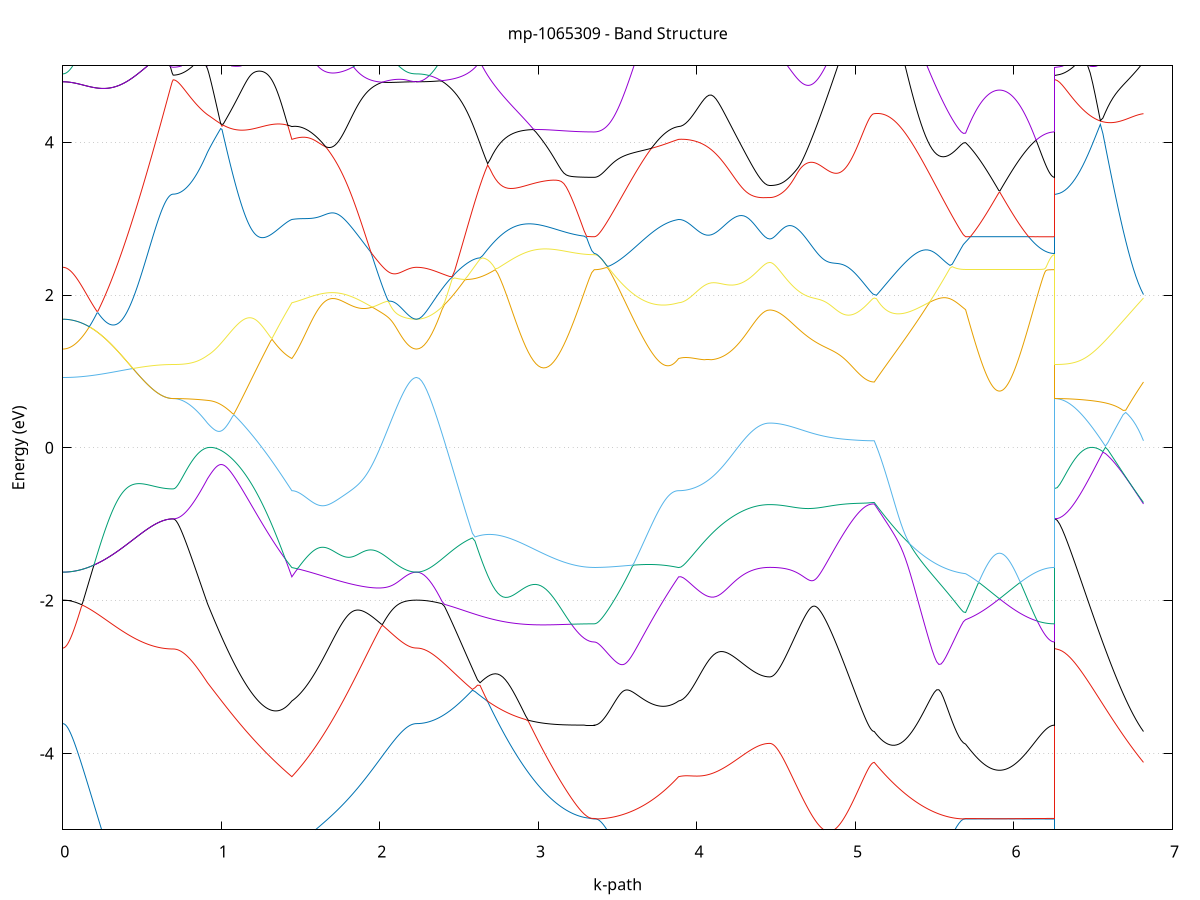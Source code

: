 set title 'mp-1065309 - Band Structure'
set xlabel 'k-path'
set ylabel 'Energy (eV)'
set grid y
set yrange [-5:5]
set terminal png size 800,600
set output 'mp-1065309_bands_gnuplot.png'
plot '-' using 1:2 with lines notitle, '-' using 1:2 with lines notitle, '-' using 1:2 with lines notitle, '-' using 1:2 with lines notitle, '-' using 1:2 with lines notitle, '-' using 1:2 with lines notitle, '-' using 1:2 with lines notitle, '-' using 1:2 with lines notitle, '-' using 1:2 with lines notitle, '-' using 1:2 with lines notitle, '-' using 1:2 with lines notitle, '-' using 1:2 with lines notitle, '-' using 1:2 with lines notitle, '-' using 1:2 with lines notitle, '-' using 1:2 with lines notitle, '-' using 1:2 with lines notitle, '-' using 1:2 with lines notitle, '-' using 1:2 with lines notitle, '-' using 1:2 with lines notitle, '-' using 1:2 with lines notitle
0.000000 -48.439619
0.006162 -48.439619
0.012324 -48.439619
0.018487 -48.439619
0.024649 -48.439619
0.030811 -48.439619
0.036973 -48.439619
0.043136 -48.439619
0.049298 -48.439619
0.055460 -48.439619
0.061622 -48.439619
0.067785 -48.439619
0.073947 -48.439619
0.080109 -48.439619
0.086271 -48.439619
0.092434 -48.439619
0.098596 -48.439619
0.104758 -48.439619
0.110920 -48.439619
0.117083 -48.439619
0.123245 -48.439619
0.129407 -48.439619
0.135569 -48.439619
0.141732 -48.439619
0.147894 -48.439619
0.154056 -48.439619
0.160218 -48.439619
0.166381 -48.439619
0.172543 -48.439619
0.178705 -48.439619
0.184867 -48.439619
0.191029 -48.439619
0.197192 -48.439619
0.203354 -48.439619
0.209516 -48.439619
0.215678 -48.439619
0.221841 -48.439619
0.228003 -48.439619
0.234165 -48.439619
0.240327 -48.439619
0.246490 -48.439619
0.252652 -48.439519
0.258814 -48.439519
0.264976 -48.439519
0.271139 -48.439519
0.277301 -48.439519
0.283463 -48.439519
0.289625 -48.439519
0.295788 -48.439519
0.301950 -48.439519
0.308112 -48.439519
0.314274 -48.439519
0.320437 -48.439519
0.326599 -48.439519
0.332761 -48.439519
0.338923 -48.439519
0.345086 -48.439519
0.351248 -48.439519
0.357410 -48.439519
0.363572 -48.439519
0.369735 -48.439519
0.375897 -48.439519
0.382059 -48.439519
0.388221 -48.439519
0.394383 -48.439519
0.400546 -48.439519
0.406708 -48.439519
0.412870 -48.439519
0.419032 -48.439519
0.425195 -48.439519
0.431357 -48.439519
0.437519 -48.439519
0.443681 -48.439519
0.449844 -48.439519
0.456006 -48.439519
0.462168 -48.439519
0.468330 -48.439519
0.474493 -48.439519
0.480655 -48.439519
0.486817 -48.439519
0.492979 -48.439519
0.499142 -48.439519
0.505304 -48.439519
0.511466 -48.439519
0.517628 -48.439519
0.523791 -48.439419
0.529953 -48.439419
0.536115 -48.439419
0.542277 -48.439419
0.548440 -48.439419
0.554602 -48.439419
0.560764 -48.439419
0.566926 -48.439419
0.573088 -48.439419
0.579251 -48.439419
0.585413 -48.439419
0.591575 -48.439419
0.597737 -48.439419
0.603900 -48.439419
0.610062 -48.439419
0.616224 -48.439419
0.622386 -48.439419
0.628549 -48.439419
0.634711 -48.439419
0.640873 -48.439419
0.647035 -48.439419
0.653198 -48.439419
0.659360 -48.439419
0.665522 -48.439419
0.671684 -48.439419
0.677847 -48.439419
0.684009 -48.439419
0.690171 -48.439419
0.696333 -48.439419
0.696333 -48.439419
0.706168 -48.439419
0.716004 -48.439419
0.725839 -48.439419
0.735674 -48.439419
0.745509 -48.439419
0.755344 -48.439419
0.765179 -48.439419
0.775015 -48.439319
0.784850 -48.439319
0.794685 -48.439319
0.804520 -48.439319
0.814355 -48.439219
0.824190 -48.439219
0.834025 -48.439219
0.843861 -48.439119
0.853696 -48.439119
0.863531 -48.439019
0.873366 -48.439019
0.883201 -48.439019
0.893036 -48.438919
0.902871 -48.438919
0.912707 -48.438819
0.912707 -48.438819
0.921023 -48.438819
0.929339 -48.438719
0.937655 -48.438719
0.945971 -48.438619
0.954287 -48.438619
0.962603 -48.438519
0.970920 -48.438519
0.979236 -48.438519
0.987552 -48.438419
0.995868 -48.438419
1.004184 -48.438319
1.012500 -48.438319
1.020816 -48.438219
1.029132 -48.438219
1.037449 -48.438119
1.045765 -48.438019
1.054081 -48.438019
1.062397 -48.437919
1.070713 -48.437919
1.079029 -48.437819
1.087345 -48.437819
1.095661 -48.437719
1.103978 -48.437619
1.112294 -48.437619
1.120610 -48.437519
1.128926 -48.437519
1.137242 -48.437419
1.145558 -48.437319
1.153874 -48.437319
1.162191 -48.437219
1.170507 -48.437219
1.178823 -48.437119
1.187139 -48.437019
1.195455 -48.437019
1.203771 -48.436919
1.212087 -48.436819
1.220403 -48.436819
1.228720 -48.436719
1.237036 -48.436619
1.245352 -48.436619
1.253668 -48.436519
1.261984 -48.436419
1.270300 -48.436419
1.278616 -48.436319
1.286932 -48.436219
1.295249 -48.436219
1.303565 -48.436119
1.311881 -48.436019
1.320197 -48.436019
1.328513 -48.435919
1.336829 -48.435819
1.345145 -48.435819
1.353461 -48.435719
1.361778 -48.435619
1.370094 -48.435619
1.378410 -48.435519
1.386726 -48.435419
1.395042 -48.435419
1.403358 -48.435319
1.411674 -48.435319
1.419991 -48.435219
1.428307 -48.435119
1.436623 -48.435119
1.444939 -48.435019
1.444939 -48.435019
1.453223 -48.435119
1.461507 -48.435119
1.469791 -48.435219
1.478075 -48.435319
1.486359 -48.435319
1.494643 -48.435419
1.502927 -48.435519
1.511211 -48.435519
1.519495 -48.435619
1.527780 -48.435719
1.536064 -48.435719
1.544348 -48.435819
1.552632 -48.435919
1.560916 -48.435919
1.569200 -48.436019
1.577484 -48.436119
1.585768 -48.436119
1.594052 -48.436219
1.602336 -48.436319
1.610620 -48.436319
1.618904 -48.436419
1.627188 -48.436519
1.635472 -48.436519
1.643756 -48.436619
1.652040 -48.436719
1.660324 -48.436719
1.668608 -48.436819
1.676893 -48.436919
1.685177 -48.437019
1.693461 -48.437019
1.701745 -48.437119
1.710029 -48.437219
1.718313 -48.437219
1.726597 -48.437319
1.734881 -48.437319
1.743165 -48.437419
1.751449 -48.437519
1.759733 -48.437519
1.768017 -48.437619
1.776301 -48.437719
1.784585 -48.437719
1.792869 -48.437819
1.801153 -48.437919
1.809437 -48.437919
1.817722 -48.438019
1.826006 -48.438019
1.834290 -48.438119
1.842574 -48.438119
1.850858 -48.438219
1.859142 -48.438319
1.867426 -48.438319
1.875710 -48.438419
1.883994 -48.438419
1.892278 -48.438519
1.900562 -48.438519
1.908846 -48.438619
1.917130 -48.438619
1.925414 -48.438719
1.933698 -48.438719
1.941982 -48.438819
1.950266 -48.438819
1.958550 -48.438919
1.966835 -48.438919
1.975119 -48.438919
1.983403 -48.439019
1.991687 -48.439019
1.999971 -48.439119
2.008255 -48.439119
2.016539 -48.439119
2.024823 -48.439219
2.033107 -48.439219
2.041391 -48.439219
2.049675 -48.439319
2.057959 -48.439319
2.066243 -48.439319
2.074527 -48.439319
2.082811 -48.439419
2.091095 -48.439419
2.099379 -48.439419
2.107664 -48.439419
2.115948 -48.439519
2.124232 -48.439519
2.132516 -48.439519
2.140800 -48.439519
2.149084 -48.439519
2.157368 -48.439519
2.165652 -48.439619
2.173936 -48.439619
2.182220 -48.439619
2.190504 -48.439619
2.198788 -48.439619
2.207072 -48.439619
2.215356 -48.439619
2.223640 -48.439619
2.231924 -48.439619
2.231924 -48.439619
2.247931 -48.439619
2.263938 -48.439619
2.279945 -48.439619
2.295951 -48.439519
2.311958 -48.439519
2.327965 -48.439519
2.343971 -48.439419
2.359978 -48.439419
2.375985 -48.439319
2.391992 -48.439219
2.407998 -48.439219
2.424005 -48.439119
2.440012 -48.439019
2.456019 -48.438919
2.472025 -48.438819
2.488032 -48.438719
2.504039 -48.438619
2.520046 -48.438519
2.536052 -48.438419
2.552059 -48.438319
2.568066 -48.438119
2.584072 -48.438019
2.600079 -48.437919
2.616086 -48.437719
2.632093 -48.437619
2.648099 -48.437419
2.664106 -48.437319
2.680113 -48.437119
2.696120 -48.437019
2.712126 -48.436819
2.728133 -48.436719
2.744140 -48.436519
2.760146 -48.436419
2.776153 -48.436219
2.792160 -48.436119
2.808167 -48.435919
2.824173 -48.435819
2.840180 -48.435619
2.856187 -48.435419
2.872194 -48.435319
2.888200 -48.435119
2.904207 -48.435019
2.920214 -48.434919
2.936220 -48.434719
2.952227 -48.434619
2.968234 -48.434419
2.984241 -48.434319
3.000247 -48.434219
3.016254 -48.434019
3.032261 -48.433919
3.048268 -48.433819
3.064274 -48.433719
3.080281 -48.433619
3.096288 -48.433519
3.112295 -48.433419
3.128301 -48.433319
3.144308 -48.433219
3.160315 -48.433119
3.176321 -48.433119
3.192328 -48.433019
3.208335 -48.432919
3.224342 -48.432919
3.240348 -48.432819
3.256355 -48.432819
3.272362 -48.432719
3.288369 -48.432719
3.304375 -48.432719
3.320382 -48.432719
3.336389 -48.432719
3.352395 -48.432719
3.352395 -48.432719
3.360712 -48.432719
3.369028 -48.432719
3.377344 -48.432719
3.385660 -48.432719
3.393976 -48.432719
3.402292 -48.432719
3.410608 -48.432719
3.418925 -48.432719
3.427241 -48.432719
3.435557 -48.432719
3.443873 -48.432719
3.452189 -48.432719
3.460505 -48.432819
3.468821 -48.432819
3.477137 -48.432819
3.485454 -48.432819
3.493770 -48.432819
3.502086 -48.432919
3.510402 -48.432919
3.518718 -48.432919
3.527034 -48.432919
3.535350 -48.433019
3.543666 -48.433019
3.551983 -48.433019
3.560299 -48.433119
3.568615 -48.433119
3.576931 -48.433119
3.585247 -48.433119
3.593563 -48.433219
3.601879 -48.433219
3.610195 -48.433319
3.618512 -48.433319
3.626828 -48.433319
3.635144 -48.433419
3.643460 -48.433419
3.651776 -48.433519
3.660092 -48.433519
3.668408 -48.433519
3.676725 -48.433619
3.685041 -48.433619
3.693357 -48.433719
3.701673 -48.433719
3.709989 -48.433819
3.718305 -48.433819
3.726621 -48.433919
3.734937 -48.433919
3.743254 -48.434019
3.751570 -48.434019
3.759886 -48.434119
3.768202 -48.434219
3.776518 -48.434219
3.784834 -48.434319
3.793150 -48.434319
3.801466 -48.434419
3.809783 -48.434419
3.818099 -48.434519
3.826415 -48.434619
3.834731 -48.434619
3.843047 -48.434719
3.851363 -48.434719
3.859679 -48.434819
3.867996 -48.434919
3.876312 -48.434919
3.884628 -48.435019
3.884628 -48.435019
3.899359 -48.435019
3.914091 -48.435019
3.928823 -48.435119
3.943554 -48.435119
3.958286 -48.435119
3.973018 -48.435219
3.987749 -48.435219
4.002481 -48.435219
4.017212 -48.435319
4.031944 -48.435319
4.046676 -48.435319
4.061407 -48.435419
4.076139 -48.435419
4.090871 -48.435419
4.105602 -48.435519
4.120334 -48.435519
4.135065 -48.435519
4.149797 -48.435619
4.164529 -48.435619
4.179260 -48.435619
4.193992 -48.435719
4.208724 -48.435719
4.223455 -48.435719
4.238187 -48.435719
4.252918 -48.435819
4.267650 -48.435819
4.282382 -48.435819
4.297113 -48.435819
4.311845 -48.435919
4.326577 -48.435919
4.341308 -48.435919
4.356040 -48.435919
4.370771 -48.435919
4.385503 -48.435919
4.400235 -48.435919
4.414966 -48.435919
4.429698 -48.436019
4.444430 -48.436019
4.459161 -48.436019
4.459161 -48.436019
4.467406 -48.436019
4.475651 -48.436019
4.483896 -48.436019
4.492142 -48.436019
4.500387 -48.436019
4.508632 -48.436019
4.516877 -48.436019
4.525122 -48.436019
4.533367 -48.436019
4.541612 -48.436019
4.549857 -48.436019
4.558102 -48.436019
4.566348 -48.436019
4.574593 -48.436019
4.582838 -48.436019
4.591083 -48.436019
4.599328 -48.436019
4.607573 -48.436019
4.615818 -48.436019
4.624063 -48.436019
4.632308 -48.436019
4.640554 -48.436019
4.648799 -48.436019
4.657044 -48.436019
4.665289 -48.436019
4.673534 -48.436019
4.681779 -48.436019
4.690024 -48.436019
4.698269 -48.436019
4.706514 -48.436019
4.714760 -48.436019
4.723005 -48.436019
4.731250 -48.436019
4.739495 -48.436019
4.747740 -48.436019
4.755985 -48.436019
4.764230 -48.436019
4.772475 -48.436019
4.780720 -48.436019
4.788966 -48.436019
4.797211 -48.436019
4.805456 -48.436019
4.813701 -48.436019
4.821946 -48.436019
4.830191 -48.436019
4.838436 -48.436019
4.846681 -48.436019
4.854926 -48.436019
4.863172 -48.436019
4.871417 -48.436019
4.879662 -48.436019
4.887907 -48.436019
4.896152 -48.436019
4.904397 -48.436019
4.912642 -48.436019
4.920887 -48.436019
4.929132 -48.436019
4.937378 -48.436019
4.945623 -48.436019
4.953868 -48.436019
4.962113 -48.436019
4.970358 -48.436019
4.978603 -48.436019
4.986848 -48.436019
4.995093 -48.436019
5.003338 -48.436019
5.011584 -48.436019
5.019829 -48.436019
5.028074 -48.436019
5.036319 -48.436019
5.044564 -48.436019
5.052809 -48.436019
5.061054 -48.436019
5.069299 -48.436019
5.077544 -48.436019
5.085790 -48.436019
5.094035 -48.436019
5.102280 -48.436019
5.110525 -48.436019
5.118770 -48.436019
5.118770 -48.436019
5.132822 -48.435819
5.146875 -48.435719
5.160927 -48.435619
5.174980 -48.435519
5.189032 -48.435319
5.203084 -48.435219
5.217137 -48.435119
5.231189 -48.435019
5.245241 -48.434819
5.259294 -48.434719
5.273346 -48.434619
5.287398 -48.434519
5.301451 -48.434419
5.315503 -48.434319
5.329556 -48.434219
5.343608 -48.434119
5.357660 -48.434019
5.371713 -48.433919
5.385765 -48.433819
5.399817 -48.433719
5.413870 -48.433619
5.427922 -48.433519
5.441975 -48.433419
5.456027 -48.433319
5.470079 -48.433319
5.484132 -48.433219
5.498184 -48.433119
5.512236 -48.433119
5.526289 -48.433019
5.540341 -48.432919
5.554394 -48.432919
5.568446 -48.432819
5.582498 -48.432819
5.596551 -48.432819
5.610603 -48.432719
5.624655 -48.432719
5.638708 -48.432719
5.652760 -48.432719
5.666812 -48.432719
5.680865 -48.432719
5.694917 -48.432719
5.694917 -48.432719
5.701092 -48.432719
5.707266 -48.432719
5.713440 -48.432719
5.719615 -48.432719
5.725789 -48.432719
5.731963 -48.432719
5.738138 -48.432719
5.744312 -48.432719
5.750486 -48.432719
5.756661 -48.432719
5.762835 -48.432719
5.769009 -48.432719
5.775184 -48.432719
5.781358 -48.432719
5.787532 -48.432719
5.793707 -48.432719
5.799881 -48.432719
5.806055 -48.432719
5.812230 -48.432719
5.818404 -48.432719
5.824578 -48.432719
5.830753 -48.432719
5.836927 -48.432719
5.843101 -48.432719
5.849276 -48.432719
5.855450 -48.432719
5.861624 -48.432719
5.867799 -48.432719
5.873973 -48.432719
5.880147 -48.432719
5.886322 -48.432719
5.892496 -48.432719
5.898670 -48.432719
5.904845 -48.432719
5.911019 -48.432719
5.917193 -48.432719
5.923368 -48.432719
5.929542 -48.432719
5.935716 -48.432719
5.941891 -48.432719
5.948065 -48.432719
5.954239 -48.432719
5.960414 -48.432719
5.966588 -48.432719
5.972762 -48.432719
5.978937 -48.432719
5.985111 -48.432719
5.991286 -48.432719
5.997460 -48.432719
6.003634 -48.432719
6.009809 -48.432719
6.015983 -48.432719
6.022157 -48.432719
6.028332 -48.432719
6.034506 -48.432719
6.040680 -48.432719
6.046855 -48.432719
6.053029 -48.432719
6.059203 -48.432719
6.065378 -48.432719
6.071552 -48.432719
6.077726 -48.432719
6.083901 -48.432719
6.090075 -48.432719
6.096249 -48.432719
6.102424 -48.432719
6.108598 -48.432719
6.114772 -48.432719
6.120947 -48.432719
6.127121 -48.432719
6.133295 -48.432719
6.139470 -48.432719
6.145644 -48.432719
6.151818 -48.432719
6.157993 -48.432719
6.164167 -48.432719
6.170341 -48.432719
6.176516 -48.432719
6.182690 -48.432719
6.188864 -48.432719
6.195039 -48.432719
6.201213 -48.432719
6.207387 -48.432719
6.213562 -48.432719
6.219736 -48.432719
6.225910 -48.432719
6.232085 -48.432719
6.238259 -48.432719
6.244433 -48.432719
6.250608 -48.432719
6.256782 -48.432719
6.256782 -48.439419
6.272789 -48.439419
6.288796 -48.439419
6.304802 -48.439419
6.320809 -48.439419
6.336816 -48.439319
6.352822 -48.439319
6.368829 -48.439319
6.384836 -48.439219
6.400843 -48.439119
6.416849 -48.439119
6.432856 -48.439019
6.448863 -48.438919
6.464870 -48.438819
6.480876 -48.438819
6.496883 -48.438719
6.512890 -48.438619
6.528897 -48.438519
6.544903 -48.438319
6.560910 -48.438219
6.576917 -48.438119
6.592923 -48.438019
6.608930 -48.437919
6.624937 -48.437719
6.640944 -48.437619
6.656950 -48.437519
6.672957 -48.437319
6.688964 -48.437219
6.704971 -48.437019
6.720977 -48.436919
6.736984 -48.436719
6.752991 -48.436619
6.768997 -48.436419
6.785004 -48.436319
6.801011 -48.436119
6.817018 -48.436019
e
0.000000 -26.643219
0.006162 -26.643219
0.012324 -26.643219
0.018487 -26.643219
0.024649 -26.643219
0.030811 -26.643219
0.036973 -26.643219
0.043136 -26.643219
0.049298 -26.643219
0.055460 -26.643219
0.061622 -26.643219
0.067785 -26.643219
0.073947 -26.643219
0.080109 -26.643219
0.086271 -26.643219
0.092434 -26.643219
0.098596 -26.643219
0.104758 -26.643219
0.110920 -26.643219
0.117083 -26.643219
0.123245 -26.643219
0.129407 -26.643219
0.135569 -26.643219
0.141732 -26.643219
0.147894 -26.643319
0.154056 -26.643319
0.160218 -26.643319
0.166381 -26.643319
0.172543 -26.643319
0.178705 -26.643319
0.184867 -26.643319
0.191029 -26.643319
0.197192 -26.643319
0.203354 -26.643319
0.209516 -26.643319
0.215678 -26.643419
0.221841 -26.643419
0.228003 -26.643419
0.234165 -26.643419
0.240327 -26.643419
0.246490 -26.643419
0.252652 -26.643419
0.258814 -26.643419
0.264976 -26.643419
0.271139 -26.643519
0.277301 -26.643519
0.283463 -26.643519
0.289625 -26.643519
0.295788 -26.643519
0.301950 -26.643519
0.308112 -26.643519
0.314274 -26.643519
0.320437 -26.643619
0.326599 -26.643619
0.332761 -26.643619
0.338923 -26.643619
0.345086 -26.643619
0.351248 -26.643619
0.357410 -26.643619
0.363572 -26.643619
0.369735 -26.643719
0.375897 -26.643719
0.382059 -26.643719
0.388221 -26.643719
0.394383 -26.643719
0.400546 -26.643719
0.406708 -26.643719
0.412870 -26.643719
0.419032 -26.643819
0.425195 -26.643819
0.431357 -26.643819
0.437519 -26.643819
0.443681 -26.643819
0.449844 -26.643819
0.456006 -26.643819
0.462168 -26.643819
0.468330 -26.643919
0.474493 -26.643919
0.480655 -26.643919
0.486817 -26.643919
0.492979 -26.643919
0.499142 -26.643919
0.505304 -26.643919
0.511466 -26.643919
0.517628 -26.643919
0.523791 -26.643919
0.529953 -26.644019
0.536115 -26.644019
0.542277 -26.644019
0.548440 -26.644019
0.554602 -26.644019
0.560764 -26.644019
0.566926 -26.644019
0.573088 -26.644019
0.579251 -26.644019
0.585413 -26.644019
0.591575 -26.644019
0.597737 -26.644019
0.603900 -26.644019
0.610062 -26.644019
0.616224 -26.644019
0.622386 -26.644019
0.628549 -26.644119
0.634711 -26.644119
0.640873 -26.644119
0.647035 -26.644119
0.653198 -26.644119
0.659360 -26.644119
0.665522 -26.644119
0.671684 -26.644119
0.677847 -26.644119
0.684009 -26.644119
0.690171 -26.644119
0.696333 -26.644119
0.696333 -26.644119
0.706168 -26.644119
0.716004 -26.644119
0.725839 -26.644219
0.735674 -26.644319
0.745509 -26.644519
0.755344 -26.644619
0.765179 -26.644819
0.775015 -26.645119
0.784850 -26.645319
0.794685 -26.645619
0.804520 -26.646019
0.814355 -26.646319
0.824190 -26.646719
0.834025 -26.647119
0.843861 -26.647619
0.853696 -26.648019
0.863531 -26.648519
0.873366 -26.649119
0.883201 -26.649619
0.893036 -26.650219
0.902871 -26.650819
0.912707 -26.651419
0.912707 -26.651419
0.921023 -26.651919
0.929339 -26.652319
0.937655 -26.652819
0.945971 -26.653319
0.954287 -26.653819
0.962603 -26.654319
0.970920 -26.654919
0.979236 -26.655419
0.987552 -26.656019
0.995868 -26.656519
1.004184 -26.657119
1.012500 -26.657719
1.020816 -26.658319
1.029132 -26.658919
1.037449 -26.659519
1.045765 -26.660119
1.054081 -26.660719
1.062397 -26.661319
1.070713 -26.662019
1.079029 -26.662619
1.087345 -26.663219
1.095661 -26.663919
1.103978 -26.664619
1.112294 -26.665219
1.120610 -26.665919
1.128926 -26.666619
1.137242 -26.667319
1.145558 -26.667919
1.153874 -26.668619
1.162191 -26.669319
1.170507 -26.670019
1.178823 -26.670719
1.187139 -26.671419
1.195455 -26.672119
1.203771 -26.672819
1.212087 -26.673519
1.220403 -26.674319
1.228720 -26.675019
1.237036 -26.675719
1.245352 -26.676419
1.253668 -26.677119
1.261984 -26.677819
1.270300 -26.678519
1.278616 -26.679219
1.286932 -26.680019
1.295249 -26.680719
1.303565 -26.681419
1.311881 -26.682119
1.320197 -26.682819
1.328513 -26.683519
1.336829 -26.684219
1.345145 -26.684919
1.353461 -26.685619
1.361778 -26.686319
1.370094 -26.687019
1.378410 -26.687719
1.386726 -26.688419
1.395042 -26.689019
1.403358 -26.689719
1.411674 -26.690419
1.419991 -26.691019
1.428307 -26.691719
1.436623 -26.692419
1.444939 -26.693019
1.444939 -26.693019
1.453223 -26.692419
1.461507 -26.691819
1.469791 -26.691119
1.478075 -26.690519
1.486359 -26.689819
1.494643 -26.689219
1.502927 -26.688519
1.511211 -26.687919
1.519495 -26.687219
1.527780 -26.686519
1.536064 -26.685919
1.544348 -26.685219
1.552632 -26.684519
1.560916 -26.683819
1.569200 -26.683119
1.577484 -26.682419
1.585768 -26.681719
1.594052 -26.681019
1.602336 -26.680319
1.610620 -26.679619
1.618904 -26.678919
1.627188 -26.678219
1.635472 -26.677519
1.643756 -26.676819
1.652040 -26.676019
1.660324 -26.675319
1.668608 -26.674619
1.676893 -26.673919
1.685177 -26.673219
1.693461 -26.672519
1.701745 -26.671719
1.710029 -26.671019
1.718313 -26.670319
1.726597 -26.669619
1.734881 -26.668919
1.743165 -26.668219
1.751449 -26.667519
1.759733 -26.666819
1.768017 -26.666119
1.776301 -26.665419
1.784585 -26.664719
1.792869 -26.664119
1.801153 -26.663419
1.809437 -26.662719
1.817722 -26.662019
1.826006 -26.661419
1.834290 -26.660719
1.842574 -26.660119
1.850858 -26.659519
1.859142 -26.658819
1.867426 -26.658219
1.875710 -26.657619
1.883994 -26.657019
1.892278 -26.656419
1.900562 -26.655819
1.908846 -26.655219
1.917130 -26.654719
1.925414 -26.654119
1.933698 -26.653619
1.941982 -26.653019
1.950266 -26.652519
1.958550 -26.652019
1.966835 -26.651519
1.975119 -26.651019
1.983403 -26.650519
1.991687 -26.650119
1.999971 -26.649619
2.008255 -26.649219
2.016539 -26.648819
2.024823 -26.648419
2.033107 -26.648019
2.041391 -26.647619
2.049675 -26.647219
2.057959 -26.646919
2.066243 -26.646519
2.074527 -26.646219
2.082811 -26.645919
2.091095 -26.645619
2.099379 -26.645319
2.107664 -26.645119
2.115948 -26.644819
2.124232 -26.644619
2.132516 -26.644419
2.140800 -26.644219
2.149084 -26.644019
2.157368 -26.643819
2.165652 -26.643719
2.173936 -26.643619
2.182220 -26.643519
2.190504 -26.643419
2.198788 -26.643319
2.207072 -26.643219
2.215356 -26.643219
2.223640 -26.643219
2.231924 -26.643219
2.231924 -26.643219
2.247931 -26.643219
2.263938 -26.643319
2.279945 -26.643619
2.295951 -26.643919
2.311958 -26.644219
2.327965 -26.644719
2.343971 -26.645319
2.359978 -26.645919
2.375985 -26.646619
2.391992 -26.647419
2.407998 -26.648319
2.424005 -26.649319
2.440012 -26.650319
2.456019 -26.651419
2.472025 -26.652519
2.488032 -26.653719
2.504039 -26.655019
2.520046 -26.656319
2.536052 -26.657719
2.552059 -26.659119
2.568066 -26.660519
2.584072 -26.662019
2.600079 -26.663619
2.616086 -26.665119
2.632093 -26.666719
2.648099 -26.668319
2.664106 -26.670019
2.680113 -26.671619
2.696120 -26.673319
2.712126 -26.675019
2.728133 -26.676619
2.744140 -26.678319
2.760146 -26.680019
2.776153 -26.681619
2.792160 -26.683319
2.808167 -26.684919
2.824173 -26.686519
2.840180 -26.688119
2.856187 -26.689719
2.872194 -26.691319
2.888200 -26.692819
2.904207 -26.694319
2.920214 -26.695819
2.936220 -26.697219
2.952227 -26.698619
2.968234 -26.699919
2.984241 -26.701219
3.000247 -26.702519
3.016254 -26.703719
3.032261 -26.704819
3.048268 -26.705919
3.064274 -26.707019
3.080281 -26.708019
3.096288 -26.709019
3.112295 -26.709919
3.128301 -26.710719
3.144308 -26.711519
3.160315 -26.712319
3.176321 -26.713019
3.192328 -26.713619
3.208335 -26.714119
3.224342 -26.714719
3.240348 -26.715119
3.256355 -26.715519
3.272362 -26.715819
3.288369 -26.716119
3.304375 -26.716319
3.320382 -26.716519
3.336389 -26.716519
3.352395 -26.716619
3.352395 -26.716619
3.360712 -26.716619
3.369028 -26.716519
3.377344 -26.716519
3.385660 -26.716519
3.393976 -26.716419
3.402292 -26.716319
3.410608 -26.716219
3.418925 -26.716119
3.427241 -26.716019
3.435557 -26.715819
3.443873 -26.715719
3.452189 -26.715519
3.460505 -26.715319
3.468821 -26.715119
3.477137 -26.714919
3.485454 -26.714719
3.493770 -26.714519
3.502086 -26.714219
3.510402 -26.714019
3.518718 -26.713719
3.527034 -26.713419
3.535350 -26.713119
3.543666 -26.712819
3.551983 -26.712419
3.560299 -26.712119
3.568615 -26.711719
3.576931 -26.711419
3.585247 -26.711019
3.593563 -26.710619
3.601879 -26.710219
3.610195 -26.709819
3.618512 -26.709319
3.626828 -26.708919
3.635144 -26.708419
3.643460 -26.708019
3.651776 -26.707519
3.660092 -26.707019
3.668408 -26.706519
3.676725 -26.706019
3.685041 -26.705519
3.693357 -26.705119
3.701673 -26.704719
3.709989 -26.704319
3.718305 -26.703819
3.726621 -26.703419
3.734937 -26.702919
3.743254 -26.702419
3.751570 -26.701919
3.759886 -26.701419
3.768202 -26.700919
3.776518 -26.700419
3.784834 -26.699919
3.793150 -26.699419
3.801466 -26.698819
3.809783 -26.698319
3.818099 -26.697719
3.826415 -26.697219
3.834731 -26.696619
3.843047 -26.696019
3.851363 -26.695419
3.859679 -26.694819
3.867996 -26.694219
3.876312 -26.693619
3.884628 -26.693019
3.884628 -26.693019
3.899359 -26.693719
3.914091 -26.695019
3.928823 -26.696419
3.943554 -26.697819
3.958286 -26.699319
3.973018 -26.700719
3.987749 -26.702119
4.002481 -26.703519
4.017212 -26.704919
4.031944 -26.706219
4.046676 -26.707619
4.061407 -26.708919
4.076139 -26.710219
4.090871 -26.711419
4.105602 -26.712619
4.120334 -26.713819
4.135065 -26.715019
4.149797 -26.716119
4.164529 -26.717119
4.179260 -26.718219
4.193992 -26.719219
4.208724 -26.720119
4.223455 -26.721019
4.238187 -26.721919
4.252918 -26.722719
4.267650 -26.723519
4.282382 -26.724219
4.297113 -26.724819
4.311845 -26.725419
4.326577 -26.726019
4.341308 -26.726519
4.356040 -26.726919
4.370771 -26.727319
4.385503 -26.727619
4.400235 -26.727919
4.414966 -26.728119
4.429698 -26.728219
4.444430 -26.728319
4.459161 -26.728319
4.459161 -26.728319
4.467406 -26.728319
4.475651 -26.728319
4.483896 -26.728319
4.492142 -26.728219
4.500387 -26.728119
4.508632 -26.728019
4.516877 -26.727919
4.525122 -26.727719
4.533367 -26.727619
4.541612 -26.727419
4.549857 -26.727219
4.558102 -26.727019
4.566348 -26.726819
4.574593 -26.726519
4.582838 -26.726319
4.591083 -26.726019
4.599328 -26.725719
4.607573 -26.725419
4.615818 -26.725019
4.624063 -26.724719
4.632308 -26.724319
4.640554 -26.723919
4.648799 -26.723519
4.657044 -26.723119
4.665289 -26.722719
4.673534 -26.722219
4.681779 -26.721819
4.690024 -26.721319
4.698269 -26.720819
4.706514 -26.720319
4.714760 -26.719719
4.723005 -26.719219
4.731250 -26.718619
4.739495 -26.718119
4.747740 -26.717519
4.755985 -26.716919
4.764230 -26.716319
4.772475 -26.715619
4.780720 -26.715019
4.788966 -26.714319
4.797211 -26.713719
4.805456 -26.713019
4.813701 -26.712319
4.821946 -26.711619
4.830191 -26.710919
4.838436 -26.710219
4.846681 -26.709419
4.854926 -26.708719
4.863172 -26.708019
4.871417 -26.707219
4.879662 -26.706419
4.887907 -26.705619
4.896152 -26.704819
4.904397 -26.704019
4.912642 -26.703219
4.920887 -26.702419
4.929132 -26.701619
4.937378 -26.700819
4.945623 -26.699919
4.953868 -26.699119
4.962113 -26.698219
4.970358 -26.697419
4.978603 -26.696519
4.986848 -26.695719
4.995093 -26.694819
5.003338 -26.693919
5.011584 -26.693119
5.019829 -26.692219
5.028074 -26.691319
5.036319 -26.690419
5.044564 -26.689519
5.052809 -26.688619
5.061054 -26.687819
5.069299 -26.686919
5.077544 -26.686019
5.085790 -26.685119
5.094035 -26.684319
5.102280 -26.683419
5.110525 -26.682719
5.118770 -26.682319
5.118770 -26.682319
5.132822 -26.683719
5.146875 -26.685019
5.160927 -26.686319
5.174980 -26.687619
5.189032 -26.688919
5.203084 -26.690119
5.217137 -26.691419
5.231189 -26.692619
5.245241 -26.693819
5.259294 -26.694919
5.273346 -26.696119
5.287398 -26.697219
5.301451 -26.698319
5.315503 -26.699319
5.329556 -26.700419
5.343608 -26.701419
5.357660 -26.702319
5.371713 -26.703419
5.385765 -26.704519
5.399817 -26.705519
5.413870 -26.706419
5.427922 -26.707419
5.441975 -26.708319
5.456027 -26.709119
5.470079 -26.709919
5.484132 -26.710719
5.498184 -26.711419
5.512236 -26.712119
5.526289 -26.712719
5.540341 -26.713319
5.554394 -26.713819
5.568446 -26.714319
5.582498 -26.714719
5.596551 -26.715119
5.610603 -26.715519
5.624655 -26.715719
5.638708 -26.716019
5.652760 -26.716119
5.666812 -26.716319
5.680865 -26.716319
5.694917 -26.716319
5.694917 -26.716319
5.701092 -26.716319
5.707266 -26.716319
5.713440 -26.716319
5.719615 -26.716219
5.725789 -26.716219
5.731963 -26.716219
5.738138 -26.716219
5.744312 -26.716119
5.750486 -26.716119
5.756661 -26.716119
5.762835 -26.716119
5.769009 -26.716019
5.775184 -26.716019
5.781358 -26.716019
5.787532 -26.715919
5.793707 -26.715919
5.799881 -26.715919
5.806055 -26.715819
5.812230 -26.715819
5.818404 -26.715819
5.824578 -26.715719
5.830753 -26.715719
5.836927 -26.715719
5.843101 -26.715619
5.849276 -26.715619
5.855450 -26.715619
5.861624 -26.715519
5.867799 -26.715519
5.873973 -26.715519
5.880147 -26.715419
5.886322 -26.715419
5.892496 -26.715419
5.898670 -26.715319
5.904845 -26.715319
5.911019 -26.715319
5.917193 -26.715319
5.923368 -26.715319
5.929542 -26.715419
5.935716 -26.715419
5.941891 -26.715519
5.948065 -26.715519
5.954239 -26.715519
5.960414 -26.715619
5.966588 -26.715619
5.972762 -26.715619
5.978937 -26.715719
5.985111 -26.715719
5.991286 -26.715719
5.997460 -26.715819
6.003634 -26.715819
6.009809 -26.715819
6.015983 -26.715919
6.022157 -26.715919
6.028332 -26.715919
6.034506 -26.716019
6.040680 -26.716019
6.046855 -26.716019
6.053029 -26.716119
6.059203 -26.716119
6.065378 -26.716119
6.071552 -26.716119
6.077726 -26.716219
6.083901 -26.716219
6.090075 -26.716219
6.096249 -26.716219
6.102424 -26.716319
6.108598 -26.716319
6.114772 -26.716319
6.120947 -26.716319
6.127121 -26.716419
6.133295 -26.716419
6.139470 -26.716419
6.145644 -26.716419
6.151818 -26.716419
6.157993 -26.716419
6.164167 -26.716519
6.170341 -26.716519
6.176516 -26.716519
6.182690 -26.716519
6.188864 -26.716519
6.195039 -26.716519
6.201213 -26.716519
6.207387 -26.716519
6.213562 -26.716519
6.219736 -26.716619
6.225910 -26.716619
6.232085 -26.716619
6.238259 -26.716619
6.244433 -26.716619
6.250608 -26.716619
6.256782 -26.716619
6.256782 -26.644119
6.272789 -26.644119
6.288796 -26.644219
6.304802 -26.644419
6.320809 -26.644719
6.336816 -26.645119
6.352822 -26.645619
6.368829 -26.646119
6.384836 -26.646719
6.400843 -26.647419
6.416849 -26.648219
6.432856 -26.649019
6.448863 -26.649919
6.464870 -26.650919
6.480876 -26.651919
6.496883 -26.653019
6.512890 -26.654219
6.528897 -26.655419
6.544903 -26.656619
6.560910 -26.657919
6.576917 -26.659319
6.592923 -26.660719
6.608930 -26.662119
6.624937 -26.663619
6.640944 -26.665119
6.656950 -26.666619
6.672957 -26.668119
6.688964 -26.669719
6.704971 -26.671219
6.720977 -26.672819
6.736984 -26.674419
6.752991 -26.676019
6.768997 -26.677619
6.785004 -26.679219
6.801011 -26.680819
6.817018 -26.682319
e
0.000000 -26.643219
0.006162 -26.643219
0.012324 -26.643219
0.018487 -26.643219
0.024649 -26.643219
0.030811 -26.643219
0.036973 -26.643219
0.043136 -26.643219
0.049298 -26.643219
0.055460 -26.643219
0.061622 -26.643219
0.067785 -26.643219
0.073947 -26.643219
0.080109 -26.643219
0.086271 -26.643219
0.092434 -26.643219
0.098596 -26.643219
0.104758 -26.643219
0.110920 -26.643219
0.117083 -26.643219
0.123245 -26.643219
0.129407 -26.643219
0.135569 -26.643219
0.141732 -26.643219
0.147894 -26.643319
0.154056 -26.643319
0.160218 -26.643319
0.166381 -26.643319
0.172543 -26.643319
0.178705 -26.643319
0.184867 -26.643319
0.191029 -26.643319
0.197192 -26.643319
0.203354 -26.643319
0.209516 -26.643319
0.215678 -26.643419
0.221841 -26.643419
0.228003 -26.643419
0.234165 -26.643419
0.240327 -26.643419
0.246490 -26.643419
0.252652 -26.643419
0.258814 -26.643419
0.264976 -26.643419
0.271139 -26.643519
0.277301 -26.643519
0.283463 -26.643519
0.289625 -26.643519
0.295788 -26.643519
0.301950 -26.643519
0.308112 -26.643519
0.314274 -26.643519
0.320437 -26.643619
0.326599 -26.643619
0.332761 -26.643619
0.338923 -26.643619
0.345086 -26.643619
0.351248 -26.643619
0.357410 -26.643619
0.363572 -26.643619
0.369735 -26.643719
0.375897 -26.643719
0.382059 -26.643719
0.388221 -26.643719
0.394383 -26.643719
0.400546 -26.643719
0.406708 -26.643719
0.412870 -26.643719
0.419032 -26.643819
0.425195 -26.643819
0.431357 -26.643819
0.437519 -26.643819
0.443681 -26.643819
0.449844 -26.643819
0.456006 -26.643819
0.462168 -26.643819
0.468330 -26.643919
0.474493 -26.643919
0.480655 -26.643919
0.486817 -26.643919
0.492979 -26.643919
0.499142 -26.643919
0.505304 -26.643919
0.511466 -26.643919
0.517628 -26.643919
0.523791 -26.643919
0.529953 -26.643919
0.536115 -26.644019
0.542277 -26.644019
0.548440 -26.644019
0.554602 -26.644019
0.560764 -26.644019
0.566926 -26.644019
0.573088 -26.644019
0.579251 -26.644019
0.585413 -26.644019
0.591575 -26.644019
0.597737 -26.644019
0.603900 -26.644019
0.610062 -26.644019
0.616224 -26.644019
0.622386 -26.644019
0.628549 -26.644119
0.634711 -26.644119
0.640873 -26.644119
0.647035 -26.644119
0.653198 -26.644119
0.659360 -26.644119
0.665522 -26.644119
0.671684 -26.644119
0.677847 -26.644119
0.684009 -26.644119
0.690171 -26.644119
0.696333 -26.644119
0.696333 -26.644119
0.706168 -26.644119
0.716004 -26.644119
0.725839 -26.644219
0.735674 -26.644319
0.745509 -26.644419
0.755344 -26.644619
0.765179 -26.644819
0.775015 -26.645019
0.784850 -26.645219
0.794685 -26.645519
0.804520 -26.645719
0.814355 -26.646119
0.824190 -26.646419
0.834025 -26.646819
0.843861 -26.647119
0.853696 -26.647619
0.863531 -26.648019
0.873366 -26.648519
0.883201 -26.649019
0.893036 -26.649519
0.902871 -26.650019
0.912707 -26.650619
0.912707 -26.650619
0.921023 -26.651019
0.929339 -26.651419
0.937655 -26.651919
0.945971 -26.652319
0.954287 -26.652819
0.962603 -26.653219
0.970920 -26.653719
0.979236 -26.654219
0.987552 -26.654719
0.995868 -26.655219
1.004184 -26.655819
1.012500 -26.656319
1.020816 -26.656819
1.029132 -26.657419
1.037449 -26.657919
1.045765 -26.658519
1.054081 -26.659119
1.062397 -26.659719
1.070713 -26.660319
1.079029 -26.660919
1.087345 -26.661519
1.095661 -26.662119
1.103978 -26.662719
1.112294 -26.663319
1.120610 -26.663919
1.128926 -26.664619
1.137242 -26.665219
1.145558 -26.665919
1.153874 -26.666519
1.162191 -26.667219
1.170507 -26.667919
1.178823 -26.668519
1.187139 -26.669219
1.195455 -26.669919
1.203771 -26.670519
1.212087 -26.671219
1.220403 -26.671919
1.228720 -26.672619
1.237036 -26.673319
1.245352 -26.674019
1.253668 -26.674719
1.261984 -26.675419
1.270300 -26.676119
1.278616 -26.676819
1.286932 -26.677519
1.295249 -26.678219
1.303565 -26.678919
1.311881 -26.679619
1.320197 -26.680319
1.328513 -26.681019
1.336829 -26.681719
1.345145 -26.682419
1.353461 -26.683119
1.361778 -26.683819
1.370094 -26.684519
1.378410 -26.685119
1.386726 -26.685819
1.395042 -26.686519
1.403358 -26.687219
1.411674 -26.687919
1.419991 -26.688519
1.428307 -26.689219
1.436623 -26.689919
1.444939 -26.690519
1.444939 -26.690519
1.453223 -26.689819
1.461507 -26.689119
1.469791 -26.688419
1.478075 -26.687719
1.486359 -26.687019
1.494643 -26.686319
1.502927 -26.685619
1.511211 -26.684919
1.519495 -26.684219
1.527780 -26.683419
1.536064 -26.682719
1.544348 -26.682019
1.552632 -26.681319
1.560916 -26.680519
1.569200 -26.679819
1.577484 -26.679119
1.585768 -26.678419
1.594052 -26.677719
1.602336 -26.676919
1.610620 -26.676219
1.618904 -26.675519
1.627188 -26.674819
1.635472 -26.674119
1.643756 -26.673319
1.652040 -26.672619
1.660324 -26.671919
1.668608 -26.671219
1.676893 -26.670519
1.685177 -26.669819
1.693461 -26.669119
1.701745 -26.668419
1.710029 -26.667819
1.718313 -26.667119
1.726597 -26.666419
1.734881 -26.665719
1.743165 -26.665119
1.751449 -26.664419
1.759733 -26.663819
1.768017 -26.663119
1.776301 -26.662519
1.784585 -26.661819
1.792869 -26.661219
1.801153 -26.660619
1.809437 -26.660019
1.817722 -26.659419
1.826006 -26.658819
1.834290 -26.658219
1.842574 -26.657619
1.850858 -26.657119
1.859142 -26.656519
1.867426 -26.656019
1.875710 -26.655419
1.883994 -26.654919
1.892278 -26.654419
1.900562 -26.653819
1.908846 -26.653319
1.917130 -26.652919
1.925414 -26.652419
1.933698 -26.651919
1.941982 -26.651419
1.950266 -26.651019
1.958550 -26.650519
1.966835 -26.650119
1.975119 -26.649719
1.983403 -26.649319
1.991687 -26.648919
1.999971 -26.648519
2.008255 -26.648219
2.016539 -26.647819
2.024823 -26.647519
2.033107 -26.647119
2.041391 -26.646819
2.049675 -26.646519
2.057959 -26.646219
2.066243 -26.645919
2.074527 -26.645719
2.082811 -26.645419
2.091095 -26.645219
2.099379 -26.644919
2.107664 -26.644719
2.115948 -26.644519
2.124232 -26.644319
2.132516 -26.644219
2.140800 -26.644019
2.149084 -26.643919
2.157368 -26.643719
2.165652 -26.643619
2.173936 -26.643519
2.182220 -26.643419
2.190504 -26.643319
2.198788 -26.643319
2.207072 -26.643219
2.215356 -26.643219
2.223640 -26.643219
2.231924 -26.643219
2.231924 -26.643219
2.247931 -26.643219
2.263938 -26.643319
2.279945 -26.643519
2.295951 -26.643719
2.311958 -26.644119
2.327965 -26.644419
2.343971 -26.644919
2.359978 -26.645419
2.375985 -26.646019
2.391992 -26.646719
2.407998 -26.647419
2.424005 -26.648219
2.440012 -26.649019
2.456019 -26.650019
2.472025 -26.650919
2.488032 -26.651919
2.504039 -26.653019
2.520046 -26.654219
2.536052 -26.655319
2.552059 -26.656619
2.568066 -26.657819
2.584072 -26.659119
2.600079 -26.660519
2.616086 -26.661919
2.632093 -26.663319
2.648099 -26.664719
2.664106 -26.666219
2.680113 -26.667719
2.696120 -26.669219
2.712126 -26.670819
2.728133 -26.672319
2.744140 -26.673919
2.760146 -26.675519
2.776153 -26.677119
2.792160 -26.678719
2.808167 -26.680319
2.824173 -26.681819
2.840180 -26.683419
2.856187 -26.685019
2.872194 -26.686519
2.888200 -26.688119
2.904207 -26.689619
2.920214 -26.691119
2.936220 -26.692619
2.952227 -26.694019
2.968234 -26.695419
2.984241 -26.696819
3.000247 -26.698119
3.016254 -26.699419
3.032261 -26.700719
3.048268 -26.701919
3.064274 -26.703119
3.080281 -26.704219
3.096288 -26.705319
3.112295 -26.706319
3.128301 -26.707219
3.144308 -26.708119
3.160315 -26.709019
3.176321 -26.709719
3.192328 -26.710519
3.208335 -26.711119
3.224342 -26.711719
3.240348 -26.712219
3.256355 -26.712719
3.272362 -26.713119
3.288369 -26.713419
3.304375 -26.713619
3.320382 -26.713819
3.336389 -26.713919
3.352395 -26.713919
3.352395 -26.713919
3.360712 -26.713919
3.369028 -26.713919
3.377344 -26.713919
3.385660 -26.713919
3.393976 -26.713819
3.402292 -26.713819
3.410608 -26.713719
3.418925 -26.713619
3.427241 -26.713519
3.435557 -26.713419
3.443873 -26.713319
3.452189 -26.713219
3.460505 -26.713019
3.468821 -26.712919
3.477137 -26.712719
3.485454 -26.712619
3.493770 -26.712419
3.502086 -26.712219
3.510402 -26.712019
3.518718 -26.711819
3.527034 -26.711619
3.535350 -26.711419
3.543666 -26.711119
3.551983 -26.710919
3.560299 -26.710619
3.568615 -26.710419
3.576931 -26.710119
3.585247 -26.709819
3.593563 -26.709519
3.601879 -26.709219
3.610195 -26.708919
3.618512 -26.708519
3.626828 -26.708219
3.635144 -26.707919
3.643460 -26.707519
3.651776 -26.707119
3.660092 -26.706719
3.668408 -26.706419
3.676725 -26.706019
3.685041 -26.705519
3.693357 -26.705019
3.701673 -26.704419
3.709989 -26.703919
3.718305 -26.703319
3.726621 -26.702719
3.734937 -26.702219
3.743254 -26.701619
3.751570 -26.701019
3.759886 -26.700419
3.768202 -26.699819
3.776518 -26.699219
3.784834 -26.698519
3.793150 -26.697919
3.801466 -26.697319
3.809783 -26.696619
3.818099 -26.696019
3.826415 -26.695319
3.834731 -26.694619
3.843047 -26.694019
3.851363 -26.693319
3.859679 -26.692619
3.867996 -26.691919
3.876312 -26.691219
3.884628 -26.690519
3.884628 -26.690519
3.899359 -26.689419
3.914091 -26.687519
3.928823 -26.685519
3.943554 -26.683519
3.958286 -26.681419
3.973018 -26.679419
3.987749 -26.677319
4.002481 -26.675319
4.017212 -26.673219
4.031944 -26.671219
4.046676 -26.669219
4.061407 -26.667219
4.076139 -26.665319
4.090871 -26.663419
4.105602 -26.661519
4.120334 -26.659719
4.135065 -26.657919
4.149797 -26.656119
4.164529 -26.654519
4.179260 -26.652919
4.193992 -26.651319
4.208724 -26.649819
4.223455 -26.648419
4.238187 -26.647019
4.252918 -26.645719
4.267650 -26.644519
4.282382 -26.643419
4.297113 -26.642319
4.311845 -26.641419
4.326577 -26.640519
4.341308 -26.639719
4.356040 -26.639019
4.370771 -26.638419
4.385503 -26.637919
4.400235 -26.637519
4.414966 -26.637119
4.429698 -26.636919
4.444430 -26.636719
4.459161 -26.636719
4.459161 -26.636719
4.467406 -26.636719
4.475651 -26.636719
4.483896 -26.636819
4.492142 -26.636819
4.500387 -26.636919
4.508632 -26.637019
4.516877 -26.637119
4.525122 -26.637219
4.533367 -26.637419
4.541612 -26.637519
4.549857 -26.637719
4.558102 -26.637919
4.566348 -26.638119
4.574593 -26.638319
4.582838 -26.638619
4.591083 -26.638819
4.599328 -26.639119
4.607573 -26.639419
4.615818 -26.639719
4.624063 -26.640019
4.632308 -26.640419
4.640554 -26.640719
4.648799 -26.641119
4.657044 -26.641519
4.665289 -26.641919
4.673534 -26.642319
4.681779 -26.642719
4.690024 -26.643119
4.698269 -26.643619
4.706514 -26.644119
4.714760 -26.644619
4.723005 -26.645119
4.731250 -26.645619
4.739495 -26.646119
4.747740 -26.646619
4.755985 -26.647219
4.764230 -26.647819
4.772475 -26.648419
4.780720 -26.648919
4.788966 -26.649619
4.797211 -26.650219
4.805456 -26.650819
4.813701 -26.651519
4.821946 -26.652119
4.830191 -26.652819
4.838436 -26.653519
4.846681 -26.654119
4.854926 -26.654819
4.863172 -26.655619
4.871417 -26.656319
4.879662 -26.657019
4.887907 -26.657819
4.896152 -26.658519
4.904397 -26.659319
4.912642 -26.660019
4.920887 -26.660819
4.929132 -26.661619
4.937378 -26.662419
4.945623 -26.663219
4.953868 -26.664019
4.962113 -26.664819
4.970358 -26.665719
4.978603 -26.666519
4.986848 -26.667319
4.995093 -26.668219
5.003338 -26.669019
5.011584 -26.669919
5.019829 -26.670719
5.028074 -26.671619
5.036319 -26.672519
5.044564 -26.673319
5.052809 -26.674219
5.061054 -26.675119
5.069299 -26.675919
5.077544 -26.676819
5.085790 -26.677719
5.094035 -26.678519
5.102280 -26.679419
5.110525 -26.680119
5.118770 -26.680419
5.118770 -26.680419
5.132822 -26.681819
5.146875 -26.683219
5.160927 -26.684619
5.174980 -26.686019
5.189032 -26.687319
5.203084 -26.688719
5.217137 -26.690019
5.231189 -26.691419
5.245241 -26.692719
5.259294 -26.694019
5.273346 -26.695219
5.287398 -26.696519
5.301451 -26.697719
5.315503 -26.698919
5.329556 -26.700119
5.343608 -26.701219
5.357660 -26.702319
5.371713 -26.703219
5.385765 -26.704119
5.399817 -26.705019
5.413870 -26.705819
5.427922 -26.706619
5.441975 -26.707419
5.456027 -26.708119
5.470079 -26.708819
5.484132 -26.709419
5.498184 -26.710019
5.512236 -26.710619
5.526289 -26.711119
5.540341 -26.711619
5.554394 -26.712019
5.568446 -26.712419
5.582498 -26.712819
5.596551 -26.713119
5.610603 -26.713419
5.624655 -26.713619
5.638708 -26.713819
5.652760 -26.714019
5.666812 -26.714119
5.680865 -26.714119
5.694917 -26.714219
5.694917 -26.714219
5.701092 -26.714219
5.707266 -26.714219
5.713440 -26.714219
5.719615 -26.714319
5.725789 -26.714319
5.731963 -26.714319
5.738138 -26.714319
5.744312 -26.714419
5.750486 -26.714419
5.756661 -26.714419
5.762835 -26.714519
5.769009 -26.714519
5.775184 -26.714519
5.781358 -26.714519
5.787532 -26.714619
5.793707 -26.714619
5.799881 -26.714619
5.806055 -26.714719
5.812230 -26.714719
5.818404 -26.714719
5.824578 -26.714819
5.830753 -26.714819
5.836927 -26.714819
5.843101 -26.714919
5.849276 -26.714919
5.855450 -26.714919
5.861624 -26.715019
5.867799 -26.715019
5.873973 -26.715119
5.880147 -26.715119
5.886322 -26.715119
5.892496 -26.715219
5.898670 -26.715219
5.904845 -26.715219
5.911019 -26.715219
5.917193 -26.715219
5.923368 -26.715219
5.929542 -26.715119
5.935716 -26.715119
5.941891 -26.715119
5.948065 -26.715019
5.954239 -26.715019
5.960414 -26.715019
5.966588 -26.714919
5.972762 -26.714919
5.978937 -26.714819
5.985111 -26.714819
5.991286 -26.714819
5.997460 -26.714719
6.003634 -26.714719
6.009809 -26.714719
6.015983 -26.714619
6.022157 -26.714619
6.028332 -26.714619
6.034506 -26.714519
6.040680 -26.714519
6.046855 -26.714519
6.053029 -26.714519
6.059203 -26.714419
6.065378 -26.714419
6.071552 -26.714419
6.077726 -26.714319
6.083901 -26.714319
6.090075 -26.714319
6.096249 -26.714319
6.102424 -26.714219
6.108598 -26.714219
6.114772 -26.714219
6.120947 -26.714219
6.127121 -26.714219
6.133295 -26.714119
6.139470 -26.714119
6.145644 -26.714119
6.151818 -26.714119
6.157993 -26.714119
6.164167 -26.714119
6.170341 -26.714019
6.176516 -26.714019
6.182690 -26.714019
6.188864 -26.714019
6.195039 -26.714019
6.201213 -26.714019
6.207387 -26.714019
6.213562 -26.714019
6.219736 -26.714019
6.225910 -26.714019
6.232085 -26.713919
6.238259 -26.713919
6.244433 -26.713919
6.250608 -26.713919
6.256782 -26.713919
6.256782 -26.644119
6.272789 -26.644119
6.288796 -26.644219
6.304802 -26.644419
6.320809 -26.644719
6.336816 -26.645019
6.352822 -26.645419
6.368829 -26.645919
6.384836 -26.646419
6.400843 -26.647019
6.416849 -26.647719
6.432856 -26.648419
6.448863 -26.649219
6.464870 -26.650119
6.480876 -26.651019
6.496883 -26.652019
6.512890 -26.653119
6.528897 -26.654219
6.544903 -26.655319
6.560910 -26.656519
6.576917 -26.657819
6.592923 -26.659119
6.608930 -26.660419
6.624937 -26.661819
6.640944 -26.663219
6.656950 -26.664719
6.672957 -26.666219
6.688964 -26.667719
6.704971 -26.669219
6.720977 -26.670819
6.736984 -26.672419
6.752991 -26.674019
6.768997 -26.675619
6.785004 -26.677219
6.801011 -26.678819
6.817018 -26.680419
e
0.000000 -26.595719
0.006162 -26.595719
0.012324 -26.595719
0.018487 -26.595719
0.024649 -26.595719
0.030811 -26.595719
0.036973 -26.595819
0.043136 -26.595819
0.049298 -26.595819
0.055460 -26.595819
0.061622 -26.595919
0.067785 -26.595919
0.073947 -26.596019
0.080109 -26.596019
0.086271 -26.596119
0.092434 -26.596119
0.098596 -26.596219
0.104758 -26.596319
0.110920 -26.596319
0.117083 -26.596419
0.123245 -26.596519
0.129407 -26.596619
0.135569 -26.596719
0.141732 -26.596719
0.147894 -26.596819
0.154056 -26.596919
0.160218 -26.597019
0.166381 -26.597119
0.172543 -26.597219
0.178705 -26.597319
0.184867 -26.597519
0.191029 -26.597619
0.197192 -26.597719
0.203354 -26.597819
0.209516 -26.597919
0.215678 -26.598119
0.221841 -26.598219
0.228003 -26.598319
0.234165 -26.598419
0.240327 -26.598619
0.246490 -26.598719
0.252652 -26.598819
0.258814 -26.599019
0.264976 -26.599119
0.271139 -26.599319
0.277301 -26.599419
0.283463 -26.599519
0.289625 -26.599719
0.295788 -26.599819
0.301950 -26.600019
0.308112 -26.600119
0.314274 -26.600319
0.320437 -26.600419
0.326599 -26.600619
0.332761 -26.600719
0.338923 -26.600919
0.345086 -26.601019
0.351248 -26.601219
0.357410 -26.601319
0.363572 -26.601519
0.369735 -26.601619
0.375897 -26.601819
0.382059 -26.601919
0.388221 -26.602119
0.394383 -26.602219
0.400546 -26.602419
0.406708 -26.602519
0.412870 -26.602719
0.419032 -26.602819
0.425195 -26.603019
0.431357 -26.603119
0.437519 -26.603219
0.443681 -26.603419
0.449844 -26.603519
0.456006 -26.603619
0.462168 -26.603819
0.468330 -26.603919
0.474493 -26.604019
0.480655 -26.604219
0.486817 -26.604319
0.492979 -26.604419
0.499142 -26.604519
0.505304 -26.604619
0.511466 -26.604819
0.517628 -26.604919
0.523791 -26.605019
0.529953 -26.605119
0.536115 -26.605219
0.542277 -26.605319
0.548440 -26.605419
0.554602 -26.605519
0.560764 -26.605619
0.566926 -26.605619
0.573088 -26.605719
0.579251 -26.605819
0.585413 -26.605919
0.591575 -26.605919
0.597737 -26.606019
0.603900 -26.606119
0.610062 -26.606119
0.616224 -26.606219
0.622386 -26.606219
0.628549 -26.606319
0.634711 -26.606319
0.640873 -26.606419
0.647035 -26.606419
0.653198 -26.606419
0.659360 -26.606519
0.665522 -26.606519
0.671684 -26.606519
0.677847 -26.606519
0.684009 -26.606519
0.690171 -26.606519
0.696333 -26.606519
0.696333 -26.606519
0.706168 -26.606519
0.716004 -26.606519
0.725839 -26.606519
0.735674 -26.606519
0.745509 -26.606419
0.755344 -26.606419
0.765179 -26.606319
0.775015 -26.606219
0.784850 -26.606219
0.794685 -26.606119
0.804520 -26.606019
0.814355 -26.605919
0.824190 -26.605819
0.834025 -26.605619
0.843861 -26.605519
0.853696 -26.605419
0.863531 -26.605219
0.873366 -26.605119
0.883201 -26.604919
0.893036 -26.604719
0.902871 -26.604619
0.912707 -26.604419
0.912707 -26.604419
0.921023 -26.604219
0.929339 -26.604119
0.937655 -26.603919
0.945971 -26.603819
0.954287 -26.603619
0.962603 -26.603519
0.970920 -26.603319
0.979236 -26.603119
0.987552 -26.602919
0.995868 -26.602719
1.004184 -26.602519
1.012500 -26.602319
1.020816 -26.602119
1.029132 -26.601919
1.037449 -26.601719
1.045765 -26.601519
1.054081 -26.601319
1.062397 -26.601119
1.070713 -26.600919
1.079029 -26.600619
1.087345 -26.600419
1.095661 -26.600219
1.103978 -26.599919
1.112294 -26.599719
1.120610 -26.599419
1.128926 -26.599219
1.137242 -26.598919
1.145558 -26.598719
1.153874 -26.598419
1.162191 -26.598219
1.170507 -26.597919
1.178823 -26.597719
1.187139 -26.597419
1.195455 -26.597219
1.203771 -26.596919
1.212087 -26.596619
1.220403 -26.596419
1.228720 -26.596119
1.237036 -26.595819
1.245352 -26.595619
1.253668 -26.595319
1.261984 -26.595119
1.270300 -26.594819
1.278616 -26.594519
1.286932 -26.594319
1.295249 -26.594019
1.303565 -26.593819
1.311881 -26.593519
1.320197 -26.593219
1.328513 -26.593019
1.336829 -26.592719
1.345145 -26.592519
1.353461 -26.592219
1.361778 -26.592019
1.370094 -26.591719
1.378410 -26.591519
1.386726 -26.591219
1.395042 -26.591019
1.403358 -26.590819
1.411674 -26.590519
1.419991 -26.590319
1.428307 -26.590119
1.436623 -26.589819
1.444939 -26.589619
1.444939 -26.589619
1.453223 -26.589819
1.461507 -26.589919
1.469791 -26.590019
1.478075 -26.590219
1.486359 -26.590319
1.494643 -26.590519
1.502927 -26.590619
1.511211 -26.590819
1.519495 -26.590919
1.527780 -26.591119
1.536064 -26.591219
1.544348 -26.591319
1.552632 -26.591519
1.560916 -26.591619
1.569200 -26.591719
1.577484 -26.591819
1.585768 -26.592019
1.594052 -26.592119
1.602336 -26.592219
1.610620 -26.592319
1.618904 -26.592519
1.627188 -26.592619
1.635472 -26.592719
1.643756 -26.592819
1.652040 -26.592919
1.660324 -26.593019
1.668608 -26.593119
1.676893 -26.593219
1.685177 -26.593319
1.693461 -26.593419
1.701745 -26.593519
1.710029 -26.593619
1.718313 -26.593719
1.726597 -26.593819
1.734881 -26.593919
1.743165 -26.593919
1.751449 -26.594019
1.759733 -26.594119
1.768017 -26.594219
1.776301 -26.594219
1.784585 -26.594319
1.792869 -26.594419
1.801153 -26.594419
1.809437 -26.594519
1.817722 -26.594619
1.826006 -26.594619
1.834290 -26.594719
1.842574 -26.594719
1.850858 -26.594819
1.859142 -26.594819
1.867426 -26.594919
1.875710 -26.594919
1.883994 -26.595019
1.892278 -26.595019
1.900562 -26.595119
1.908846 -26.595119
1.917130 -26.595119
1.925414 -26.595219
1.933698 -26.595219
1.941982 -26.595219
1.950266 -26.595319
1.958550 -26.595319
1.966835 -26.595319
1.975119 -26.595419
1.983403 -26.595419
1.991687 -26.595419
1.999971 -26.595419
2.008255 -26.595519
2.016539 -26.595519
2.024823 -26.595519
2.033107 -26.595519
2.041391 -26.595519
2.049675 -26.595519
2.057959 -26.595619
2.066243 -26.595619
2.074527 -26.595619
2.082811 -26.595619
2.091095 -26.595619
2.099379 -26.595619
2.107664 -26.595619
2.115948 -26.595619
2.124232 -26.595619
2.132516 -26.595619
2.140800 -26.595619
2.149084 -26.595719
2.157368 -26.595719
2.165652 -26.595719
2.173936 -26.595719
2.182220 -26.595719
2.190504 -26.595719
2.198788 -26.595719
2.207072 -26.595719
2.215356 -26.595719
2.223640 -26.595719
2.231924 -26.595719
2.231924 -26.595719
2.247931 -26.595719
2.263938 -26.595619
2.279945 -26.595619
2.295951 -26.595619
2.311958 -26.595519
2.327965 -26.595419
2.343971 -26.595419
2.359978 -26.595319
2.375985 -26.595119
2.391992 -26.595019
2.407998 -26.594919
2.424005 -26.594719
2.440012 -26.594619
2.456019 -26.594419
2.472025 -26.594219
2.488032 -26.594019
2.504039 -26.593819
2.520046 -26.593619
2.536052 -26.593419
2.552059 -26.593219
2.568066 -26.592919
2.584072 -26.592719
2.600079 -26.592519
2.616086 -26.592219
2.632093 -26.591919
2.648099 -26.591719
2.664106 -26.591419
2.680113 -26.591119
2.696120 -26.590819
2.712126 -26.590619
2.728133 -26.590319
2.744140 -26.590019
2.760146 -26.589719
2.776153 -26.589419
2.792160 -26.589119
2.808167 -26.588819
2.824173 -26.588519
2.840180 -26.588219
2.856187 -26.587919
2.872194 -26.587719
2.888200 -26.587419
2.904207 -26.587119
2.920214 -26.586819
2.936220 -26.586619
2.952227 -26.586319
2.968234 -26.586019
2.984241 -26.585819
3.000247 -26.585619
3.016254 -26.585319
3.032261 -26.585119
3.048268 -26.584919
3.064274 -26.584719
3.080281 -26.584519
3.096288 -26.584319
3.112295 -26.584119
3.128301 -26.583919
3.144308 -26.583719
3.160315 -26.583619
3.176321 -26.583419
3.192328 -26.583319
3.208335 -26.583219
3.224342 -26.583119
3.240348 -26.583019
3.256355 -26.582919
3.272362 -26.582819
3.288369 -26.582819
3.304375 -26.582719
3.320382 -26.582719
3.336389 -26.582719
3.352395 -26.582719
3.352395 -26.582719
3.360712 -26.582719
3.369028 -26.582719
3.377344 -26.582719
3.385660 -26.582719
3.393976 -26.582719
3.402292 -26.582819
3.410608 -26.582819
3.418925 -26.582819
3.427241 -26.582919
3.435557 -26.582919
3.443873 -26.583019
3.452189 -26.583019
3.460505 -26.583119
3.468821 -26.583119
3.477137 -26.583219
3.485454 -26.583319
3.493770 -26.583319
3.502086 -26.583419
3.510402 -26.583519
3.518718 -26.583619
3.527034 -26.583719
3.535350 -26.583819
3.543666 -26.583919
3.551983 -26.584019
3.560299 -26.584119
3.568615 -26.584219
3.576931 -26.584319
3.585247 -26.584419
3.593563 -26.584519
3.601879 -26.584619
3.610195 -26.584719
3.618512 -26.584919
3.626828 -26.585019
3.635144 -26.585119
3.643460 -26.585219
3.651776 -26.585419
3.660092 -26.585519
3.668408 -26.585719
3.676725 -26.585819
3.685041 -26.585919
3.693357 -26.586119
3.701673 -26.586219
3.709989 -26.586419
3.718305 -26.586519
3.726621 -26.586719
3.734937 -26.586819
3.743254 -26.587019
3.751570 -26.587119
3.759886 -26.587319
3.768202 -26.587419
3.776518 -26.587619
3.784834 -26.587719
3.793150 -26.587919
3.801466 -26.588119
3.809783 -26.588219
3.818099 -26.588419
3.826415 -26.588519
3.834731 -26.588719
3.843047 -26.588819
3.851363 -26.589019
3.859679 -26.589119
3.867996 -26.589319
3.876312 -26.589419
3.884628 -26.589619
3.884628 -26.589619
3.899359 -26.589719
3.914091 -26.589719
3.928823 -26.589819
3.943554 -26.589919
3.958286 -26.589919
3.973018 -26.590019
3.987749 -26.590119
4.002481 -26.590119
4.017212 -26.590219
4.031944 -26.590319
4.046676 -26.590419
4.061407 -26.590419
4.076139 -26.590519
4.090871 -26.590619
4.105602 -26.590719
4.120334 -26.590719
4.135065 -26.590819
4.149797 -26.590919
4.164529 -26.590919
4.179260 -26.591019
4.193992 -26.591119
4.208724 -26.591119
4.223455 -26.591219
4.238187 -26.591219
4.252918 -26.591319
4.267650 -26.591319
4.282382 -26.591419
4.297113 -26.591419
4.311845 -26.591519
4.326577 -26.591519
4.341308 -26.591519
4.356040 -26.591619
4.370771 -26.591619
4.385503 -26.591619
4.400235 -26.591619
4.414966 -26.591619
4.429698 -26.591619
4.444430 -26.591619
4.459161 -26.591719
4.459161 -26.591719
4.467406 -26.591719
4.475651 -26.591719
4.483896 -26.591719
4.492142 -26.591719
4.500387 -26.591719
4.508632 -26.591719
4.516877 -26.591719
4.525122 -26.591719
4.533367 -26.591719
4.541612 -26.591819
4.549857 -26.591819
4.558102 -26.591819
4.566348 -26.591819
4.574593 -26.591919
4.582838 -26.591919
4.591083 -26.591919
4.599328 -26.592019
4.607573 -26.592019
4.615818 -26.592019
4.624063 -26.592119
4.632308 -26.592119
4.640554 -26.592219
4.648799 -26.592219
4.657044 -26.592219
4.665289 -26.592319
4.673534 -26.592319
4.681779 -26.592419
4.690024 -26.592419
4.698269 -26.592519
4.706514 -26.592519
4.714760 -26.592619
4.723005 -26.592619
4.731250 -26.592719
4.739495 -26.592719
4.747740 -26.592819
4.755985 -26.592919
4.764230 -26.592919
4.772475 -26.593019
4.780720 -26.593019
4.788966 -26.593119
4.797211 -26.593119
4.805456 -26.593219
4.813701 -26.593219
4.821946 -26.593319
4.830191 -26.593419
4.838436 -26.593419
4.846681 -26.593519
4.854926 -26.593519
4.863172 -26.593619
4.871417 -26.593619
4.879662 -26.593719
4.887907 -26.593719
4.896152 -26.593819
4.904397 -26.593819
4.912642 -26.593919
4.920887 -26.593919
4.929132 -26.594019
4.937378 -26.594019
4.945623 -26.594019
4.953868 -26.594119
4.962113 -26.594119
4.970358 -26.594219
4.978603 -26.594219
4.986848 -26.594219
4.995093 -26.594319
5.003338 -26.594319
5.011584 -26.594319
5.019829 -26.594419
5.028074 -26.594419
5.036319 -26.594419
5.044564 -26.594419
5.052809 -26.594419
5.061054 -26.594519
5.069299 -26.594519
5.077544 -26.594519
5.085790 -26.594519
5.094035 -26.594519
5.102280 -26.594519
5.110525 -26.594519
5.118770 -26.594519
5.118770 -26.594519
5.132822 -26.594119
5.146875 -26.593619
5.160927 -26.593119
5.174980 -26.592719
5.189032 -26.592219
5.203084 -26.591819
5.217137 -26.591319
5.231189 -26.590919
5.245241 -26.590519
5.259294 -26.590019
5.273346 -26.589619
5.287398 -26.589219
5.301451 -26.588819
5.315503 -26.588419
5.329556 -26.588019
5.343608 -26.587619
5.357660 -26.587319
5.371713 -26.586919
5.385765 -26.586619
5.399817 -26.586319
5.413870 -26.585919
5.427922 -26.585619
5.441975 -26.585319
5.456027 -26.585119
5.470079 -26.584819
5.484132 -26.584519
5.498184 -26.584319
5.512236 -26.584119
5.526289 -26.583919
5.540341 -26.583719
5.554394 -26.583519
5.568446 -26.583419
5.582498 -26.583219
5.596551 -26.583119
5.610603 -26.583019
5.624655 -26.582919
5.638708 -26.582819
5.652760 -26.582819
5.666812 -26.582719
5.680865 -26.582719
5.694917 -26.582719
5.694917 -26.582719
5.701092 -26.582719
5.707266 -26.582719
5.713440 -26.582719
5.719615 -26.582719
5.725789 -26.582719
5.731963 -26.582719
5.738138 -26.582719
5.744312 -26.582719
5.750486 -26.582719
5.756661 -26.582719
5.762835 -26.582719
5.769009 -26.582719
5.775184 -26.582719
5.781358 -26.582719
5.787532 -26.582719
5.793707 -26.582719
5.799881 -26.582719
5.806055 -26.582719
5.812230 -26.582719
5.818404 -26.582719
5.824578 -26.582719
5.830753 -26.582719
5.836927 -26.582719
5.843101 -26.582719
5.849276 -26.582719
5.855450 -26.582719
5.861624 -26.582719
5.867799 -26.582719
5.873973 -26.582719
5.880147 -26.582719
5.886322 -26.582719
5.892496 -26.582719
5.898670 -26.582719
5.904845 -26.582719
5.911019 -26.582719
5.917193 -26.582719
5.923368 -26.582719
5.929542 -26.582719
5.935716 -26.582719
5.941891 -26.582719
5.948065 -26.582719
5.954239 -26.582719
5.960414 -26.582719
5.966588 -26.582719
5.972762 -26.582719
5.978937 -26.582719
5.985111 -26.582719
5.991286 -26.582719
5.997460 -26.582719
6.003634 -26.582719
6.009809 -26.582719
6.015983 -26.582719
6.022157 -26.582719
6.028332 -26.582719
6.034506 -26.582719
6.040680 -26.582719
6.046855 -26.582719
6.053029 -26.582719
6.059203 -26.582719
6.065378 -26.582719
6.071552 -26.582719
6.077726 -26.582719
6.083901 -26.582719
6.090075 -26.582719
6.096249 -26.582719
6.102424 -26.582719
6.108598 -26.582719
6.114772 -26.582719
6.120947 -26.582719
6.127121 -26.582719
6.133295 -26.582719
6.139470 -26.582719
6.145644 -26.582719
6.151818 -26.582719
6.157993 -26.582719
6.164167 -26.582719
6.170341 -26.582719
6.176516 -26.582719
6.182690 -26.582719
6.188864 -26.582719
6.195039 -26.582719
6.201213 -26.582719
6.207387 -26.582719
6.213562 -26.582719
6.219736 -26.582719
6.225910 -26.582719
6.232085 -26.582719
6.238259 -26.582719
6.244433 -26.582719
6.250608 -26.582719
6.256782 -26.582719
6.256782 -26.606519
6.272789 -26.606519
6.288796 -26.606519
6.304802 -26.606419
6.320809 -26.606319
6.336816 -26.606219
6.352822 -26.606119
6.368829 -26.605919
6.384836 -26.605819
6.400843 -26.605619
6.416849 -26.605319
6.432856 -26.605119
6.448863 -26.604819
6.464870 -26.604519
6.480876 -26.604219
6.496883 -26.603919
6.512890 -26.603519
6.528897 -26.603219
6.544903 -26.602819
6.560910 -26.602419
6.576917 -26.602019
6.592923 -26.601619
6.608930 -26.601119
6.624937 -26.600719
6.640944 -26.600219
6.656950 -26.599719
6.672957 -26.599219
6.688964 -26.598719
6.704971 -26.598219
6.720977 -26.597719
6.736984 -26.597219
6.752991 -26.596619
6.768997 -26.596119
6.785004 -26.595619
6.801011 -26.595019
6.817018 -26.594519
e
0.000000 -9.737119
0.006162 -9.736919
0.012324 -9.736519
0.018487 -9.735719
0.024649 -9.734619
0.030811 -9.733219
0.036973 -9.731419
0.043136 -9.729419
0.049298 -9.727019
0.055460 -9.724319
0.061622 -9.721319
0.067785 -9.718019
0.073947 -9.714419
0.080109 -9.710519
0.086271 -9.706219
0.092434 -9.701619
0.098596 -9.696819
0.104758 -9.691619
0.110920 -9.686119
0.117083 -9.680319
0.123245 -9.674119
0.129407 -9.667719
0.135569 -9.661019
0.141732 -9.653919
0.147894 -9.646519
0.154056 -9.638919
0.160218 -9.630919
0.166381 -9.622619
0.172543 -9.614019
0.178705 -9.605119
0.184867 -9.595919
0.191029 -9.586419
0.197192 -9.576619
0.203354 -9.566519
0.209516 -9.556119
0.215678 -9.545419
0.221841 -9.534319
0.228003 -9.523019
0.234165 -9.511419
0.240327 -9.499519
0.246490 -9.487319
0.252652 -9.474819
0.258814 -9.462019
0.264976 -9.448919
0.271139 -9.435619
0.277301 -9.421919
0.283463 -9.408019
0.289625 -9.393719
0.295788 -9.379219
0.301950 -9.364419
0.308112 -9.349319
0.314274 -9.333919
0.320437 -9.318319
0.326599 -9.302319
0.332761 -9.286119
0.338923 -9.269719
0.345086 -9.252919
0.351248 -9.235919
0.357410 -9.218619
0.363572 -9.201119
0.369735 -9.183319
0.375897 -9.165219
0.382059 -9.146819
0.388221 -9.128219
0.394383 -9.109419
0.400546 -9.090319
0.406708 -9.071019
0.412870 -9.051419
0.419032 -9.031519
0.425195 -9.011519
0.431357 -8.991119
0.437519 -8.970619
0.443681 -8.949819
0.449844 -8.928919
0.456006 -8.907719
0.462168 -8.886219
0.468330 -8.864619
0.474493 -8.842819
0.480655 -8.820819
0.486817 -8.798619
0.492979 -8.776219
0.499142 -8.753619
0.505304 -8.730919
0.511466 -8.708119
0.517628 -8.685019
0.523791 -8.661919
0.529953 -8.638619
0.536115 -8.615319
0.542277 -8.591819
0.548440 -8.568319
0.554602 -8.544819
0.560764 -8.521219
0.566926 -8.497619
0.573088 -8.474119
0.579251 -8.450619
0.585413 -8.427319
0.591575 -8.404119
0.597737 -8.381119
0.603900 -8.358519
0.610062 -8.336119
0.616224 -8.314219
0.622386 -8.292819
0.628549 -8.272119
0.634711 -8.252219
0.640873 -8.233219
0.647035 -8.215319
0.653198 -8.198719
0.659360 -8.183719
0.665522 -8.170419
0.671684 -8.159119
0.677847 -8.150019
0.684009 -8.143319
0.690171 -8.139219
0.696333 -8.137819
0.696333 -8.137819
0.706168 -8.137519
0.716004 -8.136719
0.725839 -8.135219
0.735674 -8.133219
0.745509 -8.130619
0.755344 -8.127419
0.765179 -8.123719
0.775015 -8.119319
0.784850 -8.114419
0.794685 -8.108919
0.804520 -8.102919
0.814355 -8.096219
0.824190 -8.089019
0.834025 -8.081219
0.843861 -8.072819
0.853696 -8.063919
0.863531 -8.054319
0.873366 -8.044219
0.883201 -8.033519
0.893036 -8.022319
0.902871 -8.010419
0.912707 -7.998019
0.912707 -7.998019
0.921023 -7.989319
0.929339 -7.981519
0.937655 -7.974619
0.945971 -7.968419
0.954287 -7.963019
0.962603 -7.958119
0.970920 -7.953919
0.979236 -7.950119
0.987552 -7.946819
0.995868 -7.943719
1.004184 -7.941019
1.012500 -7.938419
1.020816 -7.936019
1.029132 -7.933619
1.037449 -7.931319
1.045765 -7.928919
1.054081 -7.926519
1.062397 -7.924019
1.070713 -7.921319
1.079029 -7.918519
1.087345 -7.915519
1.095661 -7.912219
1.103978 -7.908719
1.112294 -7.904919
1.120610 -7.900819
1.128926 -7.896419
1.137242 -7.891719
1.145558 -7.886719
1.153874 -7.881319
1.162191 -7.875619
1.170507 -7.869519
1.178823 -7.863019
1.187139 -7.856119
1.195455 -7.848819
1.203771 -7.841219
1.212087 -7.833119
1.220403 -7.824619
1.228720 -7.815719
1.237036 -7.806419
1.245352 -7.796719
1.253668 -7.786519
1.261984 -7.775919
1.270300 -7.764919
1.278616 -7.753519
1.286932 -7.741619
1.295249 -7.729319
1.303565 -7.716619
1.311881 -7.703419
1.320197 -7.689819
1.328513 -7.675819
1.336829 -7.661419
1.345145 -7.646519
1.353461 -7.631219
1.361778 -7.615519
1.370094 -7.599319
1.378410 -7.582719
1.386726 -7.565819
1.395042 -7.548419
1.403358 -7.530519
1.411674 -7.512319
1.419991 -7.493719
1.428307 -7.474719
1.436623 -7.455319
1.444939 -7.435519
1.444939 -7.435519
1.453223 -7.477719
1.461507 -7.519719
1.469791 -7.561519
1.478075 -7.603119
1.486359 -7.644519
1.494643 -7.685819
1.502927 -7.726719
1.511211 -7.767519
1.519495 -7.808019
1.527780 -7.848319
1.536064 -7.888319
1.544348 -7.928019
1.552632 -7.967519
1.560916 -8.006719
1.569200 -8.045519
1.577484 -8.084119
1.585768 -8.122419
1.594052 -8.160419
1.602336 -8.198019
1.610620 -8.235319
1.618904 -8.272319
1.627188 -8.308919
1.635472 -8.345219
1.643756 -8.381119
1.652040 -8.416719
1.660324 -8.451919
1.668608 -8.486719
1.676893 -8.521219
1.685177 -8.555219
1.693461 -8.588919
1.701745 -8.622219
1.710029 -8.655019
1.718313 -8.687519
1.726597 -8.719519
1.734881 -8.751219
1.743165 -8.782319
1.751449 -8.813119
1.759733 -8.843419
1.768017 -8.873319
1.776301 -8.902819
1.784585 -8.931819
1.792869 -8.960319
1.801153 -8.988419
1.809437 -9.016019
1.817722 -9.043219
1.826006 -9.069919
1.834290 -9.096119
1.842574 -9.121819
1.850858 -9.147119
1.859142 -9.171819
1.867426 -9.196119
1.875710 -9.219919
1.883994 -9.243119
1.892278 -9.265919
1.900562 -9.288219
1.908846 -9.310019
1.917130 -9.331219
1.925414 -9.352019
1.933698 -9.372219
1.941982 -9.391919
1.950266 -9.411119
1.958550 -9.429719
1.966835 -9.447919
1.975119 -9.465419
1.983403 -9.482519
1.991687 -9.499019
1.999971 -9.515019
2.008255 -9.530519
2.016539 -9.545419
2.024823 -9.559719
2.033107 -9.573619
2.041391 -9.586819
2.049675 -9.599519
2.057959 -9.611719
2.066243 -9.623319
2.074527 -9.634319
2.082811 -9.644819
2.091095 -9.654819
2.099379 -9.664119
2.107664 -9.673019
2.115948 -9.681219
2.124232 -9.688919
2.132516 -9.696019
2.140800 -9.702619
2.149084 -9.708619
2.157368 -9.714019
2.165652 -9.718819
2.173936 -9.723119
2.182220 -9.726819
2.190504 -9.730019
2.198788 -9.732519
2.207072 -9.734519
2.215356 -9.736019
2.223640 -9.736819
2.231924 -9.737119
2.231924 -9.737119
2.247931 -9.736019
2.263938 -9.732819
2.279945 -9.727519
2.295951 -9.720019
2.311958 -9.710419
2.327965 -9.698719
2.343971 -9.684919
2.359978 -9.668919
2.375985 -9.650919
2.391992 -9.630719
2.407998 -9.608519
2.424005 -9.584219
2.440012 -9.557819
2.456019 -9.529419
2.472025 -9.498919
2.488032 -9.466419
2.504039 -9.431919
2.520046 -9.395519
2.536052 -9.357019
2.552059 -9.316619
2.568066 -9.274219
2.584072 -9.230019
2.600079 -9.183819
2.616086 -9.135819
2.632093 -9.085919
2.648099 -9.034319
2.664106 -8.980819
2.680113 -8.925519
2.696120 -8.868619
2.712126 -8.809919
2.728133 -8.749519
2.744140 -8.687519
2.760146 -8.623919
2.776153 -8.558719
2.792160 -8.492019
2.808167 -8.423819
2.824173 -8.354219
2.840180 -8.283119
2.856187 -8.210819
2.872194 -8.137119
2.888200 -8.062219
2.904207 -7.986119
2.920214 -7.908919
2.936220 -7.830719
2.952227 -7.751519
2.968234 -7.671519
2.984241 -7.590619
3.000247 -7.509119
3.016254 -7.427019
3.032261 -7.344519
3.048268 -7.261619
3.064274 -7.178619
3.080281 -7.095519
3.096288 -7.012719
3.112295 -6.930319
3.128301 -6.848519
3.144308 -6.767719
3.160315 -6.688119
3.176321 -6.610319
3.192328 -6.534519
3.208335 -6.461519
3.224342 -6.391719
3.240348 -6.326019
3.256355 -6.265319
3.272362 -6.210719
3.288369 -6.163319
3.304375 -6.124519
3.320382 -6.095619
3.336389 -6.077719
3.352395 -6.071619
3.352395 -6.071619
3.360712 -6.071519
3.369028 -6.071019
3.377344 -6.070319
3.385660 -6.069219
3.393976 -6.067919
3.402292 -6.066219
3.410608 -6.064319
3.418925 -6.062219
3.427241 -6.059819
3.435557 -6.057219
3.443873 -6.054419
3.452189 -6.051519
3.460505 -6.048519
3.468821 -6.045419
3.477137 -6.042319
3.485454 -6.039319
3.493770 -6.036419
3.502086 -6.033819
3.510402 -6.031619
3.518718 -6.029819
3.527034 -6.028819
3.535350 -6.028719
3.543666 -6.029719
3.551983 -6.032119
3.560299 -6.036419
3.568615 -6.042819
3.576931 -6.051619
3.585247 -6.063219
3.593563 -6.077919
3.601879 -6.095819
3.610195 -6.116919
3.618512 -6.141019
3.626828 -6.168119
3.635144 -6.197719
3.643460 -6.229519
3.651776 -6.263319
3.660092 -6.298819
3.668408 -6.335719
3.676725 -6.373819
3.685041 -6.412819
3.693357 -6.452719
3.701673 -6.493319
3.709989 -6.534419
3.718305 -6.576119
3.726621 -6.618119
3.734937 -6.660419
3.743254 -6.703019
3.751570 -6.745919
3.759886 -6.788919
3.768202 -6.832019
3.776518 -6.875219
3.784834 -6.918519
3.793150 -6.961919
3.801466 -7.005319
3.809783 -7.048619
3.818099 -7.091919
3.826415 -7.135219
3.834731 -7.178419
3.843047 -7.221519
3.851363 -7.264619
3.859679 -7.307519
3.867996 -7.350319
3.876312 -7.393019
3.884628 -7.435519
3.884628 -7.435519
3.899359 -7.451419
3.914091 -7.465819
3.928823 -7.478719
3.943554 -7.490119
3.958286 -7.500019
3.973018 -7.508419
3.987749 -7.515319
4.002481 -7.520619
4.017212 -7.524519
4.031944 -7.526819
4.046676 -7.527619
4.061407 -7.526819
4.076139 -7.524519
4.090871 -7.520819
4.105602 -7.515519
4.120334 -7.508719
4.135065 -7.500319
4.149797 -7.490519
4.164529 -7.479219
4.179260 -7.466419
4.193992 -7.452019
4.208724 -7.436319
4.223455 -7.419019
4.238187 -7.400319
4.252918 -7.380119
4.267650 -7.358419
4.282382 -7.335319
4.297113 -7.310919
4.311845 -7.285019
4.326577 -7.257719
4.341308 -7.229019
4.356040 -7.199019
4.370771 -7.167719
4.385503 -7.135219
4.400235 -7.101519
4.414966 -7.066919
4.429698 -7.032019
4.444430 -6.998919
4.459161 -6.980319
4.459161 -6.980319
4.467406 -6.984519
4.475651 -6.994919
4.483896 -7.007919
4.492142 -7.022019
4.500387 -7.036319
4.508632 -7.050719
4.516877 -7.064919
4.525122 -7.078819
4.533367 -7.092419
4.541612 -7.105719
4.549857 -7.118619
4.558102 -7.131119
4.566348 -7.143219
4.574593 -7.154919
4.582838 -7.166219
4.591083 -7.177119
4.599328 -7.187519
4.607573 -7.197519
4.615818 -7.207119
4.624063 -7.216319
4.632308 -7.225119
4.640554 -7.233419
4.648799 -7.241319
4.657044 -7.248819
4.665289 -7.255819
4.673534 -7.262419
4.681779 -7.268619
4.690024 -7.274419
4.698269 -7.279819
4.706514 -7.284719
4.714760 -7.289219
4.723005 -7.293319
4.731250 -7.297019
4.739495 -7.300319
4.747740 -7.303219
4.755985 -7.305719
4.764230 -7.307719
4.772475 -7.309419
4.780720 -7.310719
4.788966 -7.311719
4.797211 -7.312219
4.805456 -7.312419
4.813701 -7.312219
4.821946 -7.311719
4.830191 -7.310819
4.838436 -7.309619
4.846681 -7.308019
4.854926 -7.306219
4.863172 -7.304019
4.871417 -7.301619
4.879662 -7.298819
4.887907 -7.295819
4.896152 -7.292619
4.904397 -7.289119
4.912642 -7.285419
4.920887 -7.281519
4.929132 -7.277419
4.937378 -7.273119
4.945623 -7.268819
4.953868 -7.264319
4.962113 -7.259719
4.970358 -7.255119
4.978603 -7.250419
4.986848 -7.245819
4.995093 -7.241119
5.003338 -7.236619
5.011584 -7.232119
5.019829 -7.227819
5.028074 -7.223619
5.036319 -7.219719
5.044564 -7.216019
5.052809 -7.212519
5.061054 -7.209419
5.069299 -7.206619
5.077544 -7.204219
5.085790 -7.202219
5.094035 -7.200619
5.102280 -7.199519
5.110525 -7.198819
5.118770 -7.198619
5.118770 -7.198619
5.132822 -7.152419
5.146875 -7.105519
5.160927 -7.057919
5.174980 -7.009619
5.189032 -6.960519
5.203084 -6.910719
5.217137 -6.860219
5.231189 -6.808919
5.245241 -6.756919
5.259294 -6.704219
5.273346 -6.650919
5.287398 -6.597119
5.301451 -6.542719
5.315503 -6.488019
5.329556 -6.433119
5.343608 -6.378419
5.357660 -6.324219
5.371713 -6.271119
5.385765 -6.220119
5.399817 -6.172419
5.413870 -6.129919
5.427922 -6.094319
5.441975 -6.067119
5.456027 -6.048119
5.470079 -6.036319
5.484132 -6.029719
5.498184 -6.026819
5.512236 -6.026419
5.526289 -6.027619
5.540341 -6.029719
5.554394 -6.032319
5.568446 -6.035119
5.582498 -6.037919
5.596551 -6.040419
5.610603 -6.042619
5.624655 -6.044419
5.638708 -6.045619
5.652760 -6.046319
5.666812 -6.046519
5.680865 -6.046019
5.694917 -6.045119
5.694917 -6.045119
5.701092 -6.042919
5.707266 -6.040619
5.713440 -6.038319
5.719615 -6.035919
5.725789 -6.033519
5.731963 -6.031119
5.738138 -6.028719
5.744312 -6.026219
5.750486 -6.023819
5.756661 -6.021319
5.762835 -6.018919
5.769009 -6.016519
5.775184 -6.014119
5.781358 -6.011819
5.787532 -6.009519
5.793707 -6.007219
5.799881 -6.005019
5.806055 -6.002919
5.812230 -6.000819
5.818404 -5.998919
5.824578 -5.997019
5.830753 -5.995319
5.836927 -5.993619
5.843101 -5.992019
5.849276 -5.990619
5.855450 -5.989319
5.861624 -5.988119
5.867799 -5.987119
5.873973 -5.986119
5.880147 -5.985419
5.886322 -5.984819
5.892496 -5.984319
5.898670 -5.984019
5.904845 -5.983819
5.911019 -5.983819
5.917193 -5.983919
5.923368 -5.984219
5.929542 -5.984619
5.935716 -5.985219
5.941891 -5.986019
5.948065 -5.986819
5.954239 -5.987919
5.960414 -5.989019
5.966588 -5.990319
5.972762 -5.991719
5.978937 -5.993219
5.985111 -5.994919
5.991286 -5.996619
5.997460 -5.998519
6.003634 -6.000419
6.009809 -6.002419
6.015983 -6.004519
6.022157 -6.006719
6.028332 -6.009019
6.034506 -6.011219
6.040680 -6.013619
6.046855 -6.016019
6.053029 -6.018419
6.059203 -6.020819
6.065378 -6.023219
6.071552 -6.025719
6.077726 -6.028119
6.083901 -6.030619
6.090075 -6.033019
6.096249 -6.035419
6.102424 -6.037819
6.108598 -6.040119
6.114772 -6.042419
6.120947 -6.044619
6.127121 -6.046819
6.133295 -6.048919
6.139470 -6.051019
6.145644 -6.053019
6.151818 -6.054919
6.157993 -6.056719
6.164167 -6.058419
6.170341 -6.060119
6.176516 -6.061619
6.182690 -6.063019
6.188864 -6.064419
6.195039 -6.065619
6.201213 -6.066719
6.207387 -6.067819
6.213562 -6.068719
6.219736 -6.069519
6.225910 -6.070119
6.232085 -6.070719
6.238259 -6.071119
6.244433 -6.071419
6.250608 -6.071619
6.256782 -6.071619
6.256782 -8.137819
6.272789 -8.137119
6.288796 -8.134819
6.304802 -8.130919
6.320809 -8.125619
6.336816 -8.118719
6.352822 -8.110319
6.368829 -8.100319
6.384836 -8.088919
6.400843 -8.075919
6.416849 -8.061319
6.432856 -8.045219
6.448863 -8.027619
6.464870 -8.008519
6.480876 -7.987819
6.496883 -7.965619
6.512890 -7.941919
6.528897 -7.916619
6.544903 -7.889819
6.560910 -7.861419
6.576917 -7.831519
6.592923 -7.800119
6.608930 -7.767119
6.624937 -7.732619
6.640944 -7.696519
6.656950 -7.658919
6.672957 -7.619819
6.688964 -7.579219
6.704971 -7.537019
6.720977 -7.493219
6.736984 -7.447919
6.752991 -7.401119
6.768997 -7.352819
6.785004 -7.302919
6.801011 -7.251519
6.817018 -7.198619
e
0.000000 -3.610219
0.006162 -3.612419
0.012324 -3.619119
0.018487 -3.630119
0.024649 -3.645019
0.030811 -3.663619
0.036973 -3.685519
0.043136 -3.710219
0.049298 -3.737519
0.055460 -3.767019
0.061622 -3.798419
0.067785 -3.831419
0.073947 -3.865819
0.080109 -3.901419
0.086271 -3.938119
0.092434 -3.975619
0.098596 -4.013919
0.104758 -4.052819
0.110920 -4.092219
0.117083 -4.132119
0.123245 -4.172519
0.129407 -4.213119
0.135569 -4.254119
0.141732 -4.295319
0.147894 -4.336719
0.154056 -4.378319
0.160218 -4.420019
0.166381 -4.461919
0.172543 -4.503819
0.178705 -4.545919
0.184867 -4.587919
0.191029 -4.630119
0.197192 -4.672219
0.203354 -4.714419
0.209516 -4.756519
0.215678 -4.798719
0.221841 -4.840819
0.228003 -4.882919
0.234165 -4.924919
0.240327 -4.967019
0.246490 -5.008919
0.252652 -5.050819
0.258814 -5.092619
0.264976 -5.134419
0.271139 -5.176119
0.277301 -5.217719
0.283463 -5.259219
0.289625 -5.300619
0.295788 -5.342019
0.301950 -5.383219
0.308112 -5.424319
0.314274 -5.465319
0.320437 -5.506219
0.326599 -5.547019
0.332761 -5.587719
0.338923 -5.628219
0.345086 -5.668719
0.351248 -5.709019
0.357410 -5.749119
0.363572 -5.789219
0.369735 -5.829119
0.375897 -5.868819
0.382059 -5.908419
0.388221 -5.947919
0.394383 -5.987219
0.400546 -6.026319
0.406708 -6.065319
0.412870 -6.104119
0.419032 -6.142819
0.425195 -6.181319
0.431357 -6.219619
0.437519 -6.257819
0.443681 -6.295719
0.449844 -6.333519
0.456006 -6.371119
0.462168 -6.408419
0.468330 -6.445619
0.474493 -6.482619
0.480655 -6.519319
0.486817 -6.555819
0.492979 -6.592119
0.499142 -6.628119
0.505304 -6.663919
0.511466 -6.699519
0.517628 -6.734719
0.523791 -6.769719
0.529953 -6.804419
0.536115 -6.838719
0.542277 -6.872819
0.548440 -6.906419
0.554602 -6.939819
0.560764 -6.972719
0.566926 -7.005219
0.573088 -7.037219
0.579251 -7.068819
0.585413 -7.099819
0.591575 -7.130319
0.597737 -7.160119
0.603900 -7.189319
0.610062 -7.217619
0.616224 -7.245119
0.622386 -7.271719
0.628549 -7.297219
0.634711 -7.321519
0.640873 -7.344519
0.647035 -7.365919
0.653198 -7.385619
0.659360 -7.403319
0.665522 -7.418919
0.671684 -7.432119
0.677847 -7.442719
0.684009 -7.450419
0.690171 -7.455119
0.696333 -7.456719
0.696333 -7.456719
0.706168 -7.456219
0.716004 -7.454919
0.725839 -7.452819
0.735674 -7.449819
0.745509 -7.446019
0.755344 -7.441319
0.765179 -7.435719
0.775015 -7.429319
0.784850 -7.422019
0.794685 -7.413919
0.804520 -7.405019
0.814355 -7.395319
0.824190 -7.384719
0.834025 -7.373219
0.843861 -7.361019
0.853696 -7.348019
0.863531 -7.334119
0.873366 -7.319519
0.883201 -7.304019
0.893036 -7.287819
0.902871 -7.270819
0.912707 -7.253119
0.912707 -7.253119
0.921023 -7.239219
0.929339 -7.223519
0.937655 -7.206019
0.945971 -7.187019
0.954287 -7.166319
0.962603 -7.144119
0.970920 -7.120619
0.979236 -7.095719
0.987552 -7.069519
0.995868 -7.042219
1.004184 -7.013819
1.012500 -6.984419
1.020816 -6.954119
1.029132 -6.922919
1.037449 -6.890819
1.045765 -6.858119
1.054081 -6.824619
1.062397 -6.790619
1.070713 -6.755919
1.079029 -6.720719
1.087345 -6.685019
1.095661 -6.648819
1.103978 -6.612219
1.112294 -6.575219
1.120610 -6.538019
1.128926 -6.500419
1.137242 -6.462519
1.145558 -6.424419
1.153874 -6.386119
1.162191 -6.347719
1.170507 -6.309219
1.178823 -6.270619
1.187139 -6.231919
1.195455 -6.193219
1.203771 -6.154619
1.212087 -6.116119
1.220403 -6.077719
1.228720 -6.039419
1.237036 -6.001419
1.245352 -5.963619
1.253668 -5.926119
1.261984 -5.889019
1.270300 -5.852319
1.278616 -5.816119
1.286932 -5.780419
1.295249 -5.745219
1.303565 -5.710619
1.311881 -5.676819
1.320197 -5.643619
1.328513 -5.611319
1.336829 -5.579719
1.345145 -5.549119
1.353461 -5.519419
1.361778 -5.490619
1.370094 -5.462919
1.378410 -5.436219
1.386726 -5.410619
1.395042 -5.386119
1.403358 -5.362619
1.411674 -5.340419
1.419991 -5.319219
1.428307 -5.299119
1.436623 -5.280119
1.444939 -5.262219
1.444939 -5.262219
1.453223 -5.247319
1.461507 -5.232419
1.469791 -5.217619
1.478075 -5.202819
1.486359 -5.188119
1.494643 -5.173419
1.502927 -5.158819
1.511211 -5.144219
1.519495 -5.129719
1.527780 -5.115219
1.536064 -5.100819
1.544348 -5.086319
1.552632 -5.071919
1.560916 -5.057519
1.569200 -5.043119
1.577484 -5.028719
1.585768 -5.014219
1.594052 -4.999819
1.602336 -4.985219
1.610620 -4.970619
1.618904 -4.956019
1.627188 -4.941219
1.635472 -4.926419
1.643756 -4.911419
1.652040 -4.896319
1.660324 -4.881119
1.668608 -4.865819
1.676893 -4.850319
1.685177 -4.834719
1.693461 -4.818819
1.701745 -4.802819
1.710029 -4.786619
1.718313 -4.770319
1.726597 -4.753719
1.734881 -4.736919
1.743165 -4.719819
1.751449 -4.702619
1.759733 -4.685119
1.768017 -4.667419
1.776301 -4.649519
1.784585 -4.631319
1.792869 -4.612919
1.801153 -4.594219
1.809437 -4.575319
1.817722 -4.556119
1.826006 -4.536719
1.834290 -4.517019
1.842574 -4.497119
1.850858 -4.476919
1.859142 -4.456519
1.867426 -4.435819
1.875710 -4.414919
1.883994 -4.393819
1.892278 -4.372519
1.900562 -4.350919
1.908846 -4.329119
1.917130 -4.307119
1.925414 -4.284919
1.933698 -4.262619
1.941982 -4.240019
1.950266 -4.217319
1.958550 -4.194519
1.966835 -4.171519
1.975119 -4.148419
1.983403 -4.125219
1.991687 -4.102019
1.999971 -4.078719
2.008255 -4.055419
2.016539 -4.032119
2.024823 -4.008819
2.033107 -3.985619
2.041391 -3.962619
2.049675 -3.939619
2.057959 -3.916919
2.066243 -3.894419
2.074527 -3.872119
2.082811 -3.850319
2.091095 -3.828819
2.099379 -3.807819
2.107664 -3.787419
2.115948 -3.767619
2.124232 -3.748519
2.132516 -3.730219
2.140800 -3.712819
2.149084 -3.696419
2.157368 -3.681119
2.165652 -3.667019
2.173936 -3.654319
2.182220 -3.643019
2.190504 -3.633219
2.198788 -3.625019
2.207072 -3.618619
2.215356 -3.614019
2.223640 -3.611119
2.231924 -3.610219
2.231924 -3.610219
2.247931 -3.609219
2.263938 -3.606219
2.279945 -3.601219
2.295951 -3.594219
2.311958 -3.585219
2.327965 -3.574319
2.343971 -3.561419
2.359978 -3.546619
2.375985 -3.530019
2.391992 -3.511519
2.407998 -3.491119
2.424005 -3.469119
2.440012 -3.445419
2.456019 -3.420019
2.472025 -3.393119
2.488032 -3.364819
2.504039 -3.335219
2.520046 -3.304419
2.536052 -3.272619
2.552059 -3.239919
2.568066 -3.206719
2.584072 -3.173219
2.600079 -3.190419
2.616086 -3.217419
2.632093 -3.243519
2.648099 -3.268719
2.664106 -3.293119
2.680113 -3.322219
2.696120 -3.390619
2.712126 -3.457819
2.728133 -3.523819
2.744140 -3.588419
2.760146 -3.651719
2.776153 -3.713719
2.792160 -3.774219
2.808167 -3.833219
2.824173 -3.890719
2.840180 -3.946819
2.856187 -4.001319
2.872194 -4.054219
2.888200 -4.105519
2.904207 -4.155319
2.920214 -4.203419
2.936220 -4.249919
2.952227 -4.294819
2.968234 -4.338019
2.984241 -4.379519
3.000247 -4.419319
3.016254 -4.457419
3.032261 -4.493819
3.048268 -4.528419
3.064274 -4.561419
3.080281 -4.592619
3.096288 -4.622119
3.112295 -4.649819
3.128301 -4.675719
3.144308 -4.699919
3.160315 -4.722319
3.176321 -4.743019
3.192328 -4.761819
3.208335 -4.778919
3.224342 -4.794219
3.240348 -4.807719
3.256355 -4.819419
3.272362 -4.829319
3.288369 -4.837419
3.304375 -4.843719
3.320382 -4.848219
3.336389 -4.854519
3.352395 -4.858919
3.352395 -4.858919
3.360712 -4.858819
3.369028 -4.859019
3.377344 -4.867919
3.385660 -4.880119
3.393976 -4.895419
3.402292 -4.913719
3.410608 -4.934519
3.418925 -4.957819
3.427241 -4.983119
3.435557 -5.010419
3.443873 -5.039219
3.452189 -5.069419
3.460505 -5.100819
3.468821 -5.133219
3.477137 -5.166319
3.485454 -5.200019
3.493770 -5.234019
3.502086 -5.268219
3.510402 -5.302419
3.518718 -5.336319
3.527034 -5.369719
3.535350 -5.402319
3.543666 -5.433919
3.551983 -5.464019
3.560299 -5.492419
3.568615 -5.518719
3.576931 -5.542419
3.585247 -5.563319
3.593563 -5.581019
3.601879 -5.595419
3.610195 -5.606419
3.618512 -5.614319
3.626828 -5.619119
3.635144 -5.621219
3.643460 -5.620919
3.651776 -5.618419
3.660092 -5.614119
3.668408 -5.608219
3.676725 -5.601019
3.685041 -5.592619
3.693357 -5.583219
3.701673 -5.573019
3.709989 -5.562019
3.718305 -5.550319
3.726621 -5.538119
3.734937 -5.525419
3.743254 -5.512319
3.751570 -5.498819
3.759886 -5.485119
3.768202 -5.471019
3.776518 -5.456719
3.784834 -5.442219
3.793150 -5.427519
3.801466 -5.412819
3.809783 -5.397919
3.818099 -5.382919
3.826415 -5.367819
3.834731 -5.352719
3.843047 -5.337619
3.851363 -5.322519
3.859679 -5.307419
3.867996 -5.292319
3.876312 -5.277219
3.884628 -5.262219
3.884628 -5.262219
3.899359 -5.259619
3.914091 -5.263319
3.928823 -5.273219
3.943554 -5.288719
3.958286 -5.309719
3.973018 -5.335819
3.987749 -5.366519
4.002481 -5.401419
4.017212 -5.440119
4.031944 -5.482119
4.046676 -5.527019
4.061407 -5.574519
4.076139 -5.624019
4.090871 -5.675219
4.105602 -5.727919
4.120334 -5.781619
4.135065 -5.836119
4.149797 -5.891219
4.164529 -5.946719
4.179260 -6.002319
4.193992 -6.057919
4.208724 -6.113419
4.223455 -6.168619
4.238187 -6.223319
4.252918 -6.277619
4.267650 -6.331219
4.282382 -6.384219
4.297113 -6.436419
4.311845 -6.487819
4.326577 -6.538219
4.341308 -6.587719
4.356040 -6.636119
4.370771 -6.683519
4.385503 -6.729619
4.400235 -6.774519
4.414966 -6.817819
4.429698 -6.858919
4.444430 -6.895819
4.459161 -6.915619
4.459161 -6.915619
4.467406 -6.911019
4.475651 -6.899419
4.483896 -6.884419
4.492142 -6.867519
4.500387 -6.849519
4.508632 -6.830819
4.516877 -6.811419
4.525122 -6.791519
4.533367 -6.771119
4.541612 -6.750319
4.549857 -6.729119
4.558102 -6.707619
4.566348 -6.685719
4.574593 -6.663519
4.582838 -6.640919
4.591083 -6.618119
4.599328 -6.595019
4.607573 -6.571619
4.615818 -6.548019
4.624063 -6.524219
4.632308 -6.500319
4.640554 -6.476119
4.648799 -6.451919
4.657044 -6.427519
4.665289 -6.403119
4.673534 -6.378719
4.681779 -6.354319
4.690024 -6.330119
4.698269 -6.305919
4.706514 -6.282019
4.714760 -6.258419
4.723005 -6.235119
4.731250 -6.212419
4.739495 -6.190119
4.747740 -6.168619
4.755985 -6.147919
4.764230 -6.128119
4.772475 -6.109419
4.780720 -6.091919
4.788966 -6.075919
4.797211 -6.061419
4.805456 -6.048619
4.813701 -6.037719
4.821946 -6.028719
4.830191 -6.021819
4.838436 -6.016919
4.846681 -6.014319
4.854926 -6.013719
4.863172 -6.015119
4.871417 -6.018519
4.879662 -6.023719
4.887907 -6.030519
4.896152 -6.038819
4.904397 -6.048319
4.912642 -6.058919
4.920887 -6.070519
4.929132 -6.082819
4.937378 -6.095719
4.945623 -6.109019
4.953868 -6.122619
4.962113 -6.136319
4.970358 -6.150019
4.978603 -6.163719
4.986848 -6.177119
4.995093 -6.190319
5.003338 -6.203019
5.011584 -6.215319
5.019829 -6.227019
5.028074 -6.238119
5.036319 -6.248519
5.044564 -6.258119
5.052809 -6.266919
5.061054 -6.274719
5.069299 -6.281719
5.077544 -6.287619
5.085790 -6.292619
5.094035 -6.296419
5.102280 -6.299219
5.110525 -6.300919
5.118770 -6.301519
5.118770 -6.301519
5.132822 -6.261319
5.146875 -6.222019
5.160927 -6.183819
5.174980 -6.147019
5.189032 -6.111819
5.203084 -6.078619
5.217137 -6.047619
5.231189 -6.019019
5.245241 -5.992819
5.259294 -5.969419
5.273346 -5.948519
5.287398 -5.930419
5.301451 -5.914719
5.315503 -5.901219
5.329556 -5.889819
5.343608 -5.879819
5.357660 -5.870719
5.371713 -5.861719
5.385765 -5.851519
5.399817 -5.838719
5.413870 -5.821319
5.427922 -5.797119
5.441975 -5.764819
5.456027 -5.724019
5.470079 -5.676019
5.484132 -5.622419
5.498184 -5.564819
5.512236 -5.504319
5.526289 -5.442019
5.540341 -5.378519
5.554394 -5.314419
5.568446 -5.250419
5.582498 -5.187119
5.596551 -5.125319
5.610603 -5.065819
5.624655 -5.010019
5.638708 -4.959419
5.652760 -4.915919
5.666812 -4.882019
5.680865 -4.860219
5.694917 -4.858619
5.694917 -4.858619
5.701092 -4.858519
5.707266 -4.858519
5.713440 -4.858519
5.719615 -4.858419
5.725789 -4.858419
5.731963 -4.858319
5.738138 -4.858319
5.744312 -4.858219
5.750486 -4.858219
5.756661 -4.858119
5.762835 -4.858119
5.769009 -4.858019
5.775184 -4.858019
5.781358 -4.857919
5.787532 -4.857819
5.793707 -4.857819
5.799881 -4.857719
5.806055 -4.857619
5.812230 -4.857619
5.818404 -4.857519
5.824578 -4.857419
5.830753 -4.857319
5.836927 -4.857319
5.843101 -4.857219
5.849276 -4.857119
5.855450 -4.857019
5.861624 -4.856919
5.867799 -4.856819
5.873973 -4.856819
5.880147 -4.856719
5.886322 -4.856619
5.892496 -4.856519
5.898670 -4.856419
5.904845 -4.856319
5.911019 -4.856319
5.917193 -4.856419
5.923368 -4.856419
5.929542 -4.856519
5.935716 -4.856619
5.941891 -4.856719
5.948065 -4.856819
5.954239 -4.856919
5.960414 -4.857019
5.966588 -4.857119
5.972762 -4.857219
5.978937 -4.857219
5.985111 -4.857319
5.991286 -4.857419
5.997460 -4.857519
6.003634 -4.857519
6.009809 -4.857619
6.015983 -4.857719
6.022157 -4.857819
6.028332 -4.857819
6.034506 -4.857919
6.040680 -4.857919
6.046855 -4.858019
6.053029 -4.858119
6.059203 -4.858119
6.065378 -4.858219
6.071552 -4.858219
6.077726 -4.858319
6.083901 -4.858319
6.090075 -4.858419
6.096249 -4.858419
6.102424 -4.858419
6.108598 -4.858519
6.114772 -4.858519
6.120947 -4.858619
6.127121 -4.858619
6.133295 -4.858619
6.139470 -4.858719
6.145644 -4.858719
6.151818 -4.858719
6.157993 -4.858719
6.164167 -4.858819
6.170341 -4.858819
6.176516 -4.858819
6.182690 -4.858819
6.188864 -4.858819
6.195039 -4.858919
6.201213 -4.858919
6.207387 -4.858919
6.213562 -4.858919
6.219736 -4.858919
6.225910 -4.858919
6.232085 -4.858919
6.238259 -4.858919
6.244433 -4.858919
6.250608 -4.858919
6.256782 -4.858919
6.256782 -7.456719
6.272789 -7.455519
6.288796 -7.452119
6.304802 -7.446519
6.320809 -7.438519
6.336816 -7.428319
6.352822 -7.415919
6.368829 -7.401319
6.384836 -7.384419
6.400843 -7.365419
6.416849 -7.344219
6.432856 -7.320919
6.448863 -7.295519
6.464870 -7.268119
6.480876 -7.238619
6.496883 -7.207219
6.512890 -7.173819
6.528897 -7.138619
6.544903 -7.101619
6.560910 -7.062819
6.576917 -7.022319
6.592923 -6.980319
6.608930 -6.936819
6.624937 -6.892019
6.640944 -6.845819
6.656950 -6.798519
6.672957 -6.750219
6.688964 -6.701019
6.704971 -6.651119
6.720977 -6.600819
6.736984 -6.550119
6.752991 -6.499419
6.768997 -6.448919
6.785004 -6.398819
6.801011 -6.349619
6.817018 -6.301519
e
0.000000 -2.621019
0.006162 -2.618719
0.012324 -2.611819
0.018487 -2.600619
0.024649 -2.585319
0.030811 -2.566319
0.036973 -2.543819
0.043136 -2.518419
0.049298 -2.490319
0.055460 -2.460019
0.061622 -2.427719
0.067785 -2.393619
0.073947 -2.358119
0.080109 -2.321319
0.086271 -2.283519
0.092434 -2.244719
0.098596 -2.205119
0.104758 -2.164819
0.110920 -2.124019
0.117083 -2.082619
0.123245 -2.058419
0.129407 -2.064619
0.135569 -2.071119
0.141732 -2.077719
0.147894 -2.084619
0.154056 -2.091619
0.160218 -2.098819
0.166381 -2.106219
0.172543 -2.113819
0.178705 -2.121519
0.184867 -2.129419
0.191029 -2.137419
0.197192 -2.145619
0.203354 -2.153819
0.209516 -2.162219
0.215678 -2.170619
0.221841 -2.179219
0.228003 -2.187819
0.234165 -2.196519
0.240327 -2.205319
0.246490 -2.214119
0.252652 -2.222919
0.258814 -2.231819
0.264976 -2.240819
0.271139 -2.249719
0.277301 -2.258719
0.283463 -2.267619
0.289625 -2.276619
0.295788 -2.285519
0.301950 -2.294519
0.308112 -2.303419
0.314274 -2.312319
0.320437 -2.321119
0.326599 -2.329919
0.332761 -2.338719
0.338923 -2.347419
0.345086 -2.356019
0.351248 -2.364619
0.357410 -2.373119
0.363572 -2.381619
0.369735 -2.389919
0.375897 -2.398219
0.382059 -2.406419
0.388221 -2.414419
0.394383 -2.422419
0.400546 -2.430319
0.406708 -2.438119
0.412870 -2.445819
0.419032 -2.453319
0.425195 -2.460719
0.431357 -2.468119
0.437519 -2.475219
0.443681 -2.482319
0.449844 -2.489219
0.456006 -2.496019
0.462168 -2.502719
0.468330 -2.509219
0.474493 -2.515519
0.480655 -2.521819
0.486817 -2.527819
0.492979 -2.533719
0.499142 -2.539519
0.505304 -2.545119
0.511466 -2.550619
0.517628 -2.555919
0.523791 -2.561019
0.529953 -2.566019
0.536115 -2.570819
0.542277 -2.575419
0.548440 -2.579919
0.554602 -2.584119
0.560764 -2.588319
0.566926 -2.592219
0.573088 -2.596019
0.579251 -2.599619
0.585413 -2.603019
0.591575 -2.606219
0.597737 -2.609319
0.603900 -2.612219
0.610062 -2.614919
0.616224 -2.617419
0.622386 -2.619719
0.628549 -2.621919
0.634711 -2.623819
0.640873 -2.625619
0.647035 -2.627219
0.653198 -2.628619
0.659360 -2.629819
0.665522 -2.630919
0.671684 -2.631719
0.677847 -2.632419
0.684009 -2.632919
0.690171 -2.633119
0.696333 -2.633219
0.696333 -2.633219
0.706168 -2.634519
0.716004 -2.638219
0.725839 -2.644319
0.735674 -2.652819
0.745509 -2.663619
0.755344 -2.676519
0.765179 -2.691519
0.775015 -2.708419
0.784850 -2.727119
0.794685 -2.747519
0.804520 -2.769319
0.814355 -2.792619
0.824190 -2.817019
0.834025 -2.842619
0.843861 -2.869219
0.853696 -2.896619
0.863531 -2.924919
0.873366 -2.953819
0.883201 -2.983419
0.893036 -3.013419
0.902871 -3.043919
0.912707 -3.074819
0.912707 -3.074819
0.921023 -3.097119
0.929339 -3.119519
0.937655 -3.141919
0.945971 -3.164319
0.954287 -3.186719
0.962603 -3.209219
0.970920 -3.231619
0.979236 -3.253919
0.987552 -3.276219
0.995868 -3.298519
1.004184 -3.320719
1.012500 -3.342819
1.020816 -3.364819
1.029132 -3.386819
1.037449 -3.408619
1.045765 -3.430319
1.054081 -3.451919
1.062397 -3.473419
1.070713 -3.494719
1.079029 -3.516019
1.087345 -3.537119
1.095661 -3.558019
1.103978 -3.578819
1.112294 -3.599519
1.120610 -3.620119
1.128926 -3.640419
1.137242 -3.660719
1.145558 -3.680819
1.153874 -3.700719
1.162191 -3.720519
1.170507 -3.740119
1.178823 -3.759619
1.187139 -3.778919
1.195455 -3.798119
1.203771 -3.817119
1.212087 -3.836019
1.220403 -3.854719
1.228720 -3.873319
1.237036 -3.891719
1.245352 -3.909919
1.253668 -3.928119
1.261984 -3.946019
1.270300 -3.963819
1.278616 -3.981519
1.286932 -3.999019
1.295249 -4.016419
1.303565 -4.033619
1.311881 -4.050719
1.320197 -4.067619
1.328513 -4.084419
1.336829 -4.101019
1.345145 -4.117519
1.353461 -4.133919
1.361778 -4.150119
1.370094 -4.166219
1.378410 -4.182219
1.386726 -4.198019
1.395042 -4.213619
1.403358 -4.229219
1.411674 -4.244619
1.419991 -4.259819
1.428307 -4.274919
1.436623 -4.289919
1.444939 -4.304819
1.444939 -4.304819
1.453223 -4.286019
1.461507 -4.266919
1.469791 -4.247519
1.478075 -4.227719
1.486359 -4.207519
1.494643 -4.187019
1.502927 -4.166219
1.511211 -4.144919
1.519495 -4.123419
1.527780 -4.101419
1.536064 -4.079119
1.544348 -4.056519
1.552632 -4.033519
1.560916 -4.010119
1.569200 -3.986419
1.577484 -3.962319
1.585768 -3.937919
1.594052 -3.913119
1.602336 -3.887919
1.610620 -3.862419
1.618904 -3.836619
1.627188 -3.810419
1.635472 -3.783819
1.643756 -3.757019
1.652040 -3.729719
1.660324 -3.702119
1.668608 -3.674219
1.676893 -3.646019
1.685177 -3.617419
1.693461 -3.588519
1.701745 -3.559219
1.710029 -3.529719
1.718313 -3.499819
1.726597 -3.469619
1.734881 -3.439119
1.743165 -3.408319
1.751449 -3.377219
1.759733 -3.345819
1.768017 -3.314219
1.776301 -3.282319
1.784585 -3.250119
1.792869 -3.217619
1.801153 -3.184919
1.809437 -3.152019
1.817722 -3.118819
1.826006 -3.085419
1.834290 -3.051919
1.842574 -3.018119
1.850858 -2.984219
1.859142 -2.950119
1.867426 -2.915919
1.875710 -2.881619
1.883994 -2.847219
1.892278 -2.812719
1.900562 -2.778219
1.908846 -2.743619
1.917130 -2.709119
1.925414 -2.674619
1.933698 -2.640219
1.941982 -2.605919
1.950266 -2.571719
1.958550 -2.537819
1.966835 -2.504119
1.975119 -2.470819
1.983403 -2.437919
1.991687 -2.405419
1.999971 -2.373419
2.008255 -2.342219
2.016539 -2.322119
2.024823 -2.337319
2.033107 -2.352619
2.041391 -2.367919
2.049675 -2.383319
2.057959 -2.398719
2.066243 -2.414019
2.074527 -2.429319
2.082811 -2.444519
2.091095 -2.459519
2.099379 -2.474419
2.107664 -2.488919
2.115948 -2.503119
2.124232 -2.517019
2.132516 -2.530419
2.140800 -2.543219
2.149084 -2.555319
2.157368 -2.566819
2.165652 -2.577419
2.173936 -2.587119
2.182220 -2.595719
2.190504 -2.603219
2.198788 -2.609519
2.207072 -2.614519
2.215356 -2.618119
2.223640 -2.620319
2.231924 -2.621019
2.231924 -2.621019
2.247931 -2.623219
2.263938 -2.629819
2.279945 -2.640519
2.295951 -2.655119
2.311958 -2.673119
2.327965 -2.694019
2.343971 -2.717519
2.359978 -2.743219
2.375985 -2.770519
2.391992 -2.799119
2.407998 -2.828819
2.424005 -2.859219
2.440012 -2.890119
2.456019 -2.921319
2.472025 -2.952619
2.488032 -2.983719
2.504039 -3.014719
2.520046 -3.045419
2.536052 -3.075619
2.552059 -3.105219
2.568066 -3.134319
2.584072 -3.162719
2.600079 -3.139819
2.616086 -3.106919
2.632093 -3.110319
2.648099 -3.182019
2.664106 -3.252619
2.680113 -3.316619
2.696120 -3.339219
2.712126 -3.360819
2.728133 -3.381519
2.744140 -3.401219
2.760146 -3.420019
2.776153 -3.437819
2.792160 -3.454719
2.808167 -3.470719
2.824173 -3.485719
2.840180 -3.499819
2.856187 -3.512919
2.872194 -3.525219
2.888200 -3.536619
2.904207 -3.547219
2.920214 -3.557019
2.936220 -3.577319
2.952227 -3.644419
2.968234 -3.711019
2.984241 -3.776919
3.000247 -3.841919
3.016254 -3.906019
3.032261 -3.969019
3.048268 -4.030919
3.064274 -4.091719
3.080281 -4.151419
3.096288 -4.209919
3.112295 -4.267319
3.128301 -4.323519
3.144308 -4.378619
3.160315 -4.432419
3.176321 -4.485019
3.192328 -4.536119
3.208335 -4.585619
3.224342 -4.633119
3.240348 -4.678219
3.256355 -4.720419
3.272362 -4.758819
3.288369 -4.792519
3.304375 -4.820419
3.320382 -4.841419
3.336389 -4.850919
3.352395 -4.851819
3.352395 -4.851819
3.360712 -4.853619
3.369028 -4.858519
3.377344 -4.857819
3.385660 -4.857019
3.393976 -4.855919
3.402292 -4.854519
3.410608 -4.853019
3.418925 -4.851119
3.427241 -4.849019
3.435557 -4.846719
3.443873 -4.844119
3.452189 -4.841319
3.460505 -4.838219
3.468821 -4.834919
3.477137 -4.831319
3.485454 -4.827519
3.493770 -4.823419
3.502086 -4.819019
3.510402 -4.814419
3.518718 -4.809519
3.527034 -4.804419
3.535350 -4.799019
3.543666 -4.793319
3.551983 -4.787419
3.560299 -4.781219
3.568615 -4.774719
3.576931 -4.768019
3.585247 -4.760919
3.593563 -4.753619
3.601879 -4.746119
3.610195 -4.738219
3.618512 -4.730019
3.626828 -4.721619
3.635144 -4.712919
3.643460 -4.703819
3.651776 -4.694519
3.660092 -4.684919
3.668408 -4.675019
3.676725 -4.664819
3.685041 -4.654219
3.693357 -4.643419
3.701673 -4.632319
3.709989 -4.620819
3.718305 -4.609119
3.726621 -4.597019
3.734937 -4.584619
3.743254 -4.571919
3.751570 -4.558919
3.759886 -4.545519
3.768202 -4.531819
3.776518 -4.517819
3.784834 -4.503419
3.793150 -4.488819
3.801466 -4.473819
3.809783 -4.458419
3.818099 -4.442719
3.826415 -4.426719
3.834731 -4.410319
3.843047 -4.393619
3.851363 -4.376519
3.859679 -4.359119
3.867996 -4.341319
3.876312 -4.323219
3.884628 -4.304819
3.884628 -4.304819
3.899359 -4.298619
3.914091 -4.294819
3.928823 -4.293119
3.943554 -4.293219
3.958286 -4.294319
3.973018 -4.295719
3.987749 -4.296819
4.002481 -4.297119
4.017212 -4.296119
4.031944 -4.293619
4.046676 -4.289419
4.061407 -4.283419
4.076139 -4.275719
4.090871 -4.266219
4.105602 -4.255219
4.120334 -4.242519
4.135065 -4.228419
4.149797 -4.212919
4.164529 -4.196219
4.179260 -4.178519
4.193992 -4.159719
4.208724 -4.140219
4.223455 -4.119919
4.238187 -4.099119
4.252918 -4.078019
4.267650 -4.056719
4.282382 -4.035319
4.297113 -4.014119
4.311845 -3.993419
4.326577 -3.973319
4.341308 -3.954219
4.356040 -3.936219
4.370771 -3.919819
4.385503 -3.905219
4.400235 -3.892619
4.414966 -3.882619
4.429698 -3.875119
4.444430 -3.870619
4.459161 -3.869119
4.459161 -3.869119
4.467406 -3.871419
4.475651 -3.878319
4.483896 -3.889619
4.492142 -3.904919
4.500387 -3.923819
4.508632 -3.945919
4.516877 -3.970719
4.525122 -3.997819
4.533367 -4.026919
4.541612 -4.057619
4.549857 -4.089619
4.558102 -4.122719
4.566348 -4.156619
4.574593 -4.191219
4.582838 -4.226319
4.591083 -4.261719
4.599328 -4.297419
4.607573 -4.333319
4.615818 -4.369219
4.624063 -4.405019
4.632308 -4.440619
4.640554 -4.476119
4.648799 -4.511219
4.657044 -4.546019
4.665289 -4.580419
4.673534 -4.614219
4.681779 -4.647419
4.690024 -4.679919
4.698269 -4.711719
4.706514 -4.742719
4.714760 -4.772719
4.723005 -4.801619
4.731250 -4.829519
4.739495 -4.856019
4.747740 -4.881219
4.755985 -4.904819
4.764230 -4.926819
4.772475 -4.946919
4.780720 -4.964919
4.788966 -4.980919
4.797211 -4.994419
4.805456 -5.005519
4.813701 -5.013919
4.821946 -5.019619
4.830191 -5.022319
4.838436 -5.022119
4.846681 -5.018919
4.854926 -5.012819
4.863172 -5.003819
4.871417 -4.991919
4.879662 -4.977419
4.887907 -4.960319
4.896152 -4.940919
4.904397 -4.919319
4.912642 -4.895719
4.920887 -4.870219
4.929132 -4.843019
4.937378 -4.814219
4.945623 -4.784119
4.953868 -4.752819
4.962113 -4.720319
4.970358 -4.686719
4.978603 -4.652319
4.986848 -4.617119
4.995093 -4.581319
5.003338 -4.544819
5.011584 -4.507919
5.019829 -4.470619
5.028074 -4.433119
5.036319 -4.395519
5.044564 -4.358119
5.052809 -4.321019
5.061054 -4.284719
5.069299 -4.249419
5.077544 -4.216019
5.085790 -4.185119
5.094035 -4.158119
5.102280 -4.136719
5.110525 -4.122719
5.118770 -4.117719
5.118770 -4.117719
5.132822 -4.152319
5.146875 -4.186119
5.160927 -4.219219
5.174980 -4.251419
5.189032 -4.282919
5.203084 -4.313619
5.217137 -4.343619
5.231189 -4.372719
5.245241 -4.401019
5.259294 -4.428519
5.273346 -4.455219
5.287398 -4.481119
5.301451 -4.506119
5.315503 -4.530419
5.329556 -4.553819
5.343608 -4.576419
5.357660 -4.598119
5.371713 -4.619019
5.385765 -4.639019
5.399817 -4.658219
5.413870 -4.676619
5.427922 -4.694119
5.441975 -4.710719
5.456027 -4.726519
5.470079 -4.741419
5.484132 -4.755419
5.498184 -4.768619
5.512236 -4.780919
5.526289 -4.792319
5.540341 -4.802819
5.554394 -4.812419
5.568446 -4.821119
5.582498 -4.829019
5.596551 -4.835919
5.610603 -4.841919
5.624655 -4.847019
5.638708 -4.851219
5.652760 -4.854419
5.666812 -4.856719
5.680865 -4.858119
5.694917 -4.852719
5.694917 -4.852719
5.701092 -4.852819
5.707266 -4.852919
5.713440 -4.853019
5.719615 -4.853019
5.725789 -4.853119
5.731963 -4.853219
5.738138 -4.853319
5.744312 -4.853419
5.750486 -4.853519
5.756661 -4.853619
5.762835 -4.853719
5.769009 -4.853819
5.775184 -4.853919
5.781358 -4.854019
5.787532 -4.854119
5.793707 -4.854319
5.799881 -4.854419
5.806055 -4.854519
5.812230 -4.854619
5.818404 -4.854719
5.824578 -4.854819
5.830753 -4.854919
5.836927 -4.855019
5.843101 -4.855119
5.849276 -4.855219
5.855450 -4.855319
5.861624 -4.855419
5.867799 -4.855519
5.873973 -4.855619
5.880147 -4.855819
5.886322 -4.855919
5.892496 -4.856019
5.898670 -4.856119
5.904845 -4.856219
5.911019 -4.856219
5.917193 -4.856119
5.923368 -4.856019
5.929542 -4.855919
5.935716 -4.855819
5.941891 -4.855719
5.948065 -4.855619
5.954239 -4.855519
5.960414 -4.855419
5.966588 -4.855319
5.972762 -4.855119
5.978937 -4.855019
5.985111 -4.854919
5.991286 -4.854819
5.997460 -4.854719
6.003634 -4.854619
6.009809 -4.854519
6.015983 -4.854419
6.022157 -4.854319
6.028332 -4.854219
6.034506 -4.854119
6.040680 -4.854019
6.046855 -4.853919
6.053029 -4.853819
6.059203 -4.853719
6.065378 -4.853519
6.071552 -4.853519
6.077726 -4.853419
6.083901 -4.853319
6.090075 -4.853219
6.096249 -4.853119
6.102424 -4.853019
6.108598 -4.852919
6.114772 -4.852819
6.120947 -4.852719
6.127121 -4.852719
6.133295 -4.852619
6.139470 -4.852519
6.145644 -4.852419
6.151818 -4.852419
6.157993 -4.852319
6.164167 -4.852219
6.170341 -4.852219
6.176516 -4.852119
6.182690 -4.852119
6.188864 -4.852019
6.195039 -4.852019
6.201213 -4.852019
6.207387 -4.851919
6.213562 -4.851919
6.219736 -4.851919
6.225910 -4.851819
6.232085 -4.851819
6.238259 -4.851819
6.244433 -4.851819
6.250608 -4.851819
6.256782 -4.851819
6.256782 -2.633219
6.272789 -2.636519
6.288796 -2.646319
6.304802 -2.662219
6.320809 -2.683919
6.336816 -2.710919
6.352822 -2.742619
6.368829 -2.778319
6.384836 -2.817519
6.400843 -2.859719
6.416849 -2.904319
6.432856 -2.951019
6.448863 -2.999219
6.464870 -3.048719
6.480876 -3.099219
6.496883 -3.150419
6.512890 -3.202019
6.528897 -3.254019
6.544903 -3.306019
6.560910 -3.358119
6.576917 -3.409919
6.592923 -3.461519
6.608930 -3.512819
6.624937 -3.563619
6.640944 -3.613819
6.656950 -3.663519
6.672957 -3.712619
6.688964 -3.760919
6.704971 -3.808519
6.720977 -3.855319
6.736984 -3.901319
6.752991 -3.946419
6.768997 -3.990619
6.785004 -4.034019
6.801011 -4.076319
6.817018 -4.117719
e
0.000000 -1.993719
0.006162 -1.993819
0.012324 -1.994419
0.018487 -1.995219
0.024649 -1.996419
0.030811 -1.998019
0.036973 -1.999819
0.043136 -2.002019
0.049298 -2.004619
0.055460 -2.007419
0.061622 -2.010619
0.067785 -2.014119
0.073947 -2.017919
0.080109 -2.022019
0.086271 -2.026419
0.092434 -2.031119
0.098596 -2.036019
0.104758 -2.041219
0.110920 -2.046719
0.117083 -2.052419
0.123245 -2.040919
0.129407 -1.998819
0.135569 -1.956419
0.141732 -1.913919
0.147894 -1.871219
0.154056 -1.828319
0.160218 -1.785419
0.166381 -1.742519
0.172543 -1.699619
0.178705 -1.656819
0.184867 -1.614119
0.191029 -1.571619
0.197192 -1.533819
0.203354 -1.528019
0.209516 -1.522019
0.215678 -1.515919
0.221841 -1.509619
0.228003 -1.503219
0.234165 -1.496619
0.240327 -1.489919
0.246490 -1.483019
0.252652 -1.475919
0.258814 -1.468719
0.264976 -1.461419
0.271139 -1.453919
0.277301 -1.446319
0.283463 -1.438619
0.289625 -1.430719
0.295788 -1.422719
0.301950 -1.414619
0.308112 -1.406319
0.314274 -1.398019
0.320437 -1.389519
0.326599 -1.380919
0.332761 -1.372119
0.338923 -1.363319
0.345086 -1.354419
0.351248 -1.345419
0.357410 -1.336319
0.363572 -1.327119
0.369735 -1.317819
0.375897 -1.308519
0.382059 -1.299119
0.388221 -1.289619
0.394383 -1.280019
0.400546 -1.270419
0.406708 -1.260719
0.412870 -1.251019
0.419032 -1.241319
0.425195 -1.231519
0.431357 -1.221719
0.437519 -1.211919
0.443681 -1.202119
0.449844 -1.192319
0.456006 -1.182519
0.462168 -1.172719
0.468330 -1.163019
0.474493 -1.153219
0.480655 -1.143619
0.486817 -1.133919
0.492979 -1.124419
0.499142 -1.114919
0.505304 -1.105519
0.511466 -1.096219
0.517628 -1.087019
0.523791 -1.078019
0.529953 -1.069119
0.536115 -1.060319
0.542277 -1.051719
0.548440 -1.043319
0.554602 -1.035119
0.560764 -1.027019
0.566926 -1.019219
0.573088 -1.011619
0.579251 -1.004319
0.585413 -0.997219
0.591575 -0.990519
0.597737 -0.984019
0.603900 -0.977819
0.610062 -0.971919
0.616224 -0.966419
0.622386 -0.961219
0.628549 -0.956419
0.634711 -0.951919
0.640873 -0.947819
0.647035 -0.944219
0.653198 -0.940919
0.659360 -0.938119
0.665522 -0.935619
0.671684 -0.933619
0.677847 -0.932119
0.684009 -0.931019
0.690171 -0.930319
0.696333 -0.930119
0.696333 -0.930119
0.706168 -0.937619
0.716004 -0.958819
0.725839 -0.990719
0.735674 -1.030219
0.745509 -1.074919
0.755344 -1.123319
0.765179 -1.174319
0.775015 -1.227419
0.784850 -1.281919
0.794685 -1.337619
0.804520 -1.394119
0.814355 -1.451419
0.824190 -1.509219
0.834025 -1.567519
0.843861 -1.626119
0.853696 -1.684919
0.863531 -1.743919
0.873366 -1.803019
0.883201 -1.862119
0.893036 -1.921119
0.902871 -1.980119
0.912707 -2.038919
0.912707 -2.038919
0.921023 -2.081019
0.929339 -2.122919
0.937655 -2.164519
0.945971 -2.205919
0.954287 -2.247019
0.962603 -2.287719
0.970920 -2.328119
0.979236 -2.368119
0.987552 -2.407819
0.995868 -2.447019
1.004184 -2.485919
1.012500 -2.524319
1.020816 -2.562219
1.029132 -2.599619
1.037449 -2.636619
1.045765 -2.673019
1.054081 -2.708919
1.062397 -2.744219
1.070713 -2.779019
1.079029 -2.813219
1.087345 -2.846819
1.095661 -2.879719
1.103978 -2.912019
1.112294 -2.943619
1.120610 -2.974519
1.128926 -3.004819
1.137242 -3.034219
1.145558 -3.063019
1.153874 -3.090919
1.162191 -3.118019
1.170507 -3.144419
1.178823 -3.169819
1.187139 -3.194419
1.195455 -3.218019
1.203771 -3.240719
1.212087 -3.262419
1.220403 -3.283119
1.228720 -3.302719
1.237036 -3.321219
1.245352 -3.338619
1.253668 -3.354919
1.261984 -3.369919
1.270300 -3.383719
1.278616 -3.396219
1.286932 -3.407319
1.295249 -3.417119
1.303565 -3.425419
1.311881 -3.432319
1.320197 -3.437619
1.328513 -3.441419
1.336829 -3.443519
1.345145 -3.444019
1.353461 -3.442819
1.361778 -3.440019
1.370094 -3.435319
1.378410 -3.428919
1.386726 -3.420719
1.395042 -3.410819
1.403358 -3.399019
1.411674 -3.385519
1.419991 -3.370219
1.428307 -3.353219
1.436623 -3.334419
1.444939 -3.314019
1.444939 -3.314019
1.453223 -3.301519
1.461507 -3.287819
1.469791 -3.273119
1.478075 -3.257419
1.486359 -3.240619
1.494643 -3.222819
1.502927 -3.204019
1.511211 -3.184119
1.519495 -3.163319
1.527780 -3.141619
1.536064 -3.118819
1.544348 -3.095219
1.552632 -3.070719
1.560916 -3.045319
1.569200 -3.019119
1.577484 -2.992019
1.585768 -2.964219
1.594052 -2.935719
1.602336 -2.906519
1.610620 -2.876619
1.618904 -2.846119
1.627188 -2.815119
1.635472 -2.783519
1.643756 -2.751519
1.652040 -2.719219
1.660324 -2.686419
1.668608 -2.653519
1.676893 -2.620419
1.685177 -2.587219
1.693461 -2.553919
1.701745 -2.520919
1.710029 -2.488019
1.718313 -2.455519
1.726597 -2.423519
1.734881 -2.392119
1.743165 -2.361519
1.751449 -2.331919
1.759733 -2.303619
1.768017 -2.276619
1.776301 -2.251319
1.784585 -2.227819
1.792869 -2.206319
1.801153 -2.187119
1.809437 -2.170319
1.817722 -2.156119
1.826006 -2.144419
1.834290 -2.135419
1.842574 -2.129019
1.850858 -2.125119
1.859142 -2.123519
1.867426 -2.124019
1.875710 -2.126619
1.883994 -2.130919
1.892278 -2.136819
1.900562 -2.144119
1.908846 -2.152619
1.917130 -2.162219
1.925414 -2.172619
1.933698 -2.183919
1.941982 -2.195919
1.950266 -2.208419
1.958550 -2.221519
1.966835 -2.235019
1.975119 -2.248819
1.983403 -2.263019
1.991687 -2.277519
1.999971 -2.292219
2.008255 -2.307119
2.016539 -2.311619
2.024823 -2.281919
2.033107 -2.253219
2.041391 -2.225719
2.049675 -2.199419
2.057959 -2.174519
2.066243 -2.151219
2.074527 -2.129719
2.082811 -2.110019
2.091095 -2.092219
2.099379 -2.076319
2.107664 -2.062419
2.115948 -2.050219
2.124232 -2.039819
2.132516 -2.030919
2.140800 -2.023419
2.149084 -2.017119
2.157368 -2.011819
2.165652 -2.007519
2.173936 -2.003919
2.182220 -2.000919
2.190504 -1.998619
2.198788 -1.996719
2.207072 -1.995419
2.215356 -1.994419
2.223640 -1.993919
2.231924 -1.993719
2.231924 -1.993719
2.247931 -1.994219
2.263938 -1.995719
2.279945 -1.998219
2.295951 -2.001719
2.311958 -2.006119
2.327965 -2.011419
2.343971 -2.017519
2.359978 -2.024519
2.375985 -2.032119
2.391992 -2.040519
2.407998 -2.075919
2.424005 -2.145119
2.440012 -2.216419
2.456019 -2.289219
2.472025 -2.363219
2.488032 -2.438019
2.504039 -2.513419
2.520046 -2.589019
2.536052 -2.664719
2.552059 -2.740319
2.568066 -2.815519
2.584072 -2.890219
2.600079 -2.964419
2.616086 -3.037819
2.632093 -3.075019
2.648099 -3.044919
2.664106 -3.017519
2.680113 -2.993719
2.696120 -2.974919
2.712126 -2.962419
2.728133 -2.957819
2.744140 -2.962319
2.760146 -2.977019
2.776153 -3.002019
2.792160 -3.036819
2.808167 -3.080219
2.824173 -3.130819
2.840180 -3.187019
2.856187 -3.247419
2.872194 -3.310819
2.888200 -3.376219
2.904207 -3.442819
2.920214 -3.510019
2.936220 -3.565919
2.952227 -3.574119
2.968234 -3.581519
2.984241 -3.588319
3.000247 -3.594319
3.016254 -3.599819
3.032261 -3.604619
3.048268 -3.608819
3.064274 -3.612519
3.080281 -3.615819
3.096288 -3.618519
3.112295 -3.620919
3.128301 -3.622919
3.144308 -3.624519
3.160315 -3.625919
3.176321 -3.626919
3.192328 -3.627819
3.208335 -3.628519
3.224342 -3.629019
3.240348 -3.629319
3.256355 -3.629619
3.272362 -3.629819
3.288369 -3.629919
3.304375 -3.630019
3.320382 -3.630019
3.336389 -3.630019
3.352395 -3.630019
3.352395 -3.630019
3.360712 -3.628319
3.369028 -3.623219
3.377344 -3.614819
3.385660 -3.603219
3.393976 -3.588719
3.402292 -3.571619
3.410608 -3.552019
3.418925 -3.530319
3.427241 -3.506819
3.435557 -3.481719
3.443873 -3.455419
3.452189 -3.428119
3.460505 -3.400219
3.468821 -3.371919
3.477137 -3.343619
3.485454 -3.315719
3.493770 -3.288519
3.502086 -3.262719
3.510402 -3.238719
3.518718 -3.217319
3.527034 -3.199319
3.535350 -3.185219
3.543666 -3.175619
3.551983 -3.170519
3.560299 -3.169519
3.568615 -3.172219
3.576931 -3.177719
3.585247 -3.185519
3.593563 -3.194919
3.601879 -3.205419
3.610195 -3.216719
3.618512 -3.228419
3.626828 -3.240419
3.635144 -3.252419
3.643460 -3.264319
3.651776 -3.276019
3.660092 -3.287419
3.668408 -3.298419
3.676725 -3.308919
3.685041 -3.318919
3.693357 -3.328419
3.701673 -3.337219
3.709989 -3.345419
3.718305 -3.352919
3.726621 -3.359619
3.734937 -3.365519
3.743254 -3.370719
3.751570 -3.375019
3.759886 -3.378519
3.768202 -3.381119
3.776518 -3.382819
3.784834 -3.383519
3.793150 -3.383319
3.801466 -3.382219
3.809783 -3.380019
3.818099 -3.376819
3.826415 -3.372719
3.834731 -3.367419
3.843047 -3.361219
3.851363 -3.353919
3.859679 -3.345519
3.867996 -3.336119
3.876312 -3.325619
3.884628 -3.314019
3.884628 -3.314019
3.899359 -3.304619
3.914091 -3.285819
3.928823 -3.258319
3.943554 -3.223119
3.958286 -3.181319
3.973018 -3.134319
3.987749 -3.083519
4.002481 -3.030419
4.017212 -2.976319
4.031944 -2.922619
4.046676 -2.870719
4.061407 -2.822019
4.076139 -2.778119
4.090871 -2.740319
4.105602 -2.709719
4.120334 -2.687219
4.135065 -2.673019
4.149797 -2.666819
4.164529 -2.667819
4.179260 -2.674919
4.193992 -2.686919
4.208724 -2.702819
4.223455 -2.721619
4.238187 -2.742619
4.252918 -2.765019
4.267650 -2.788419
4.282382 -2.812119
4.297113 -2.835919
4.311845 -2.859319
4.326577 -2.882019
4.341308 -2.903719
4.356040 -2.923919
4.370771 -2.942419
4.385503 -2.958719
4.400235 -2.972719
4.414966 -2.983919
4.429698 -2.992119
4.444430 -2.997219
4.459161 -2.998919
4.459161 -2.998919
4.467406 -2.996519
4.475651 -2.989419
4.483896 -2.977919
4.492142 -2.962319
4.500387 -2.943019
4.508632 -2.920519
4.516877 -2.895119
4.525122 -2.867419
4.533367 -2.837619
4.541612 -2.806219
4.549857 -2.773319
4.558102 -2.739419
4.566348 -2.704519
4.574593 -2.668919
4.582838 -2.632819
4.591083 -2.596219
4.599328 -2.559419
4.607573 -2.522519
4.615818 -2.485519
4.624063 -2.448619
4.632308 -2.411919
4.640554 -2.375619
4.648799 -2.339719
4.657044 -2.304519
4.665289 -2.270019
4.673534 -2.236619
4.681779 -2.204619
4.690024 -2.174419
4.698269 -2.146519
4.706514 -2.121619
4.714760 -2.100719
4.723005 -2.084819
4.731250 -2.074919
4.739495 -2.071719
4.747740 -2.075319
4.755985 -2.085219
4.764230 -2.100519
4.772475 -2.120419
4.780720 -2.143919
4.788966 -2.170419
4.797211 -2.199419
4.805456 -2.230519
4.813701 -2.263419
4.821946 -2.297819
4.830191 -2.333619
4.838436 -2.370519
4.846681 -2.408519
4.854926 -2.447519
4.863172 -2.487319
4.871417 -2.527919
4.879662 -2.569219
4.887907 -2.611219
4.896152 -2.653619
4.904397 -2.696619
4.912642 -2.740119
4.920887 -2.783919
4.929132 -2.828019
4.937378 -2.872519
4.945623 -2.917219
4.953868 -2.962119
4.962113 -3.007119
4.970358 -3.052219
4.978603 -3.097419
4.986848 -3.142519
4.995093 -3.187519
5.003338 -3.232519
5.011584 -3.277119
5.019829 -3.321519
5.028074 -3.365519
5.036319 -3.408919
5.044564 -3.451519
5.052809 -3.493319
5.061054 -3.533719
5.069299 -3.572519
5.077544 -3.608919
5.085790 -3.642219
5.094035 -3.671019
5.102280 -3.693819
5.110525 -3.708619
5.118770 -3.713819
5.118770 -3.713819
5.132822 -3.751319
5.146875 -3.784919
5.160927 -3.814519
5.174980 -3.839719
5.189032 -3.860419
5.203084 -3.876419
5.217137 -3.887319
5.231189 -3.893219
5.245241 -3.893819
5.259294 -3.889019
5.273346 -3.878919
5.287398 -3.863419
5.301451 -3.842819
5.315503 -3.817119
5.329556 -3.786619
5.343608 -3.751519
5.357660 -3.712319
5.371713 -3.669219
5.385765 -3.622619
5.399817 -3.573119
5.413870 -3.520919
5.427922 -3.466719
5.441975 -3.411119
5.456027 -3.354819
5.470079 -3.299119
5.484132 -3.246019
5.498184 -3.199519
5.512236 -3.168219
5.526289 -3.166919
5.540341 -3.204119
5.554394 -3.268219
5.568446 -3.344519
5.582498 -3.424819
5.596551 -3.505019
5.610603 -3.582819
5.624655 -3.656119
5.638708 -3.723019
5.652760 -3.781319
5.666812 -3.828319
5.680865 -3.861519
5.694917 -3.878719
5.694917 -3.878719
5.701092 -3.895019
5.707266 -3.911319
5.713440 -3.927419
5.719615 -3.943319
5.725789 -3.959019
5.731963 -3.974519
5.738138 -3.989719
5.744312 -4.004619
5.750486 -4.019219
5.756661 -4.033419
5.762835 -4.047319
5.769009 -4.060719
5.775184 -4.073819
5.781358 -4.086319
5.787532 -4.098519
5.793707 -4.110119
5.799881 -4.121219
5.806055 -4.131819
5.812230 -4.141919
5.818404 -4.151419
5.824578 -4.160419
5.830753 -4.168719
5.836927 -4.176519
5.843101 -4.183719
5.849276 -4.190319
5.855450 -4.196319
5.861624 -4.201619
5.867799 -4.206319
5.873973 -4.210319
5.880147 -4.213719
5.886322 -4.216419
5.892496 -4.218519
5.898670 -4.219919
5.904845 -4.220719
5.911019 -4.220719
5.917193 -4.220119
5.923368 -4.218919
5.929542 -4.216919
5.935716 -4.214419
5.941891 -4.211119
5.948065 -4.207219
5.954239 -4.202719
5.960414 -4.197519
5.966588 -4.191719
5.972762 -4.185219
5.978937 -4.178219
5.985111 -4.170519
5.991286 -4.162319
5.997460 -4.153419
6.003634 -4.144019
6.009809 -4.134119
6.015983 -4.123619
6.022157 -4.112619
6.028332 -4.101119
6.034506 -4.089119
6.040680 -4.076619
6.046855 -4.063719
6.053029 -4.050319
6.059203 -4.036519
6.065378 -4.022419
6.071552 -4.007919
6.077726 -3.993019
6.083901 -3.977919
6.090075 -3.962519
6.096249 -3.946819
6.102424 -3.930919
6.108598 -3.914819
6.114772 -3.898619
6.120947 -3.882319
6.127121 -3.865919
6.133295 -3.849619
6.139470 -3.833219
6.145644 -3.817019
6.151818 -3.800919
6.157993 -3.785119
6.164167 -3.769519
6.170341 -3.754319
6.176516 -3.739519
6.182690 -3.725319
6.188864 -3.711719
6.195039 -3.698819
6.201213 -3.686719
6.207387 -3.675619
6.213562 -3.665419
6.219736 -3.656419
6.225910 -3.648519
6.232085 -3.642019
6.238259 -3.636819
6.244433 -3.633119
6.250608 -3.630819
6.256782 -3.630019
6.256782 -0.930119
6.272789 -0.949519
6.288796 -1.000219
6.304802 -1.069419
6.320809 -1.149019
6.336816 -1.234819
6.352822 -1.324419
6.368829 -1.416519
6.384836 -1.510419
6.400843 -1.605419
6.416849 -1.701119
6.432856 -1.797219
6.448863 -1.893419
6.464870 -1.989419
6.480876 -2.085019
6.496883 -2.180119
6.512890 -2.274419
6.528897 -2.367819
6.544903 -2.460219
6.560910 -2.551419
6.576917 -2.641119
6.592923 -2.729419
6.608930 -2.816119
6.624937 -2.900919
6.640944 -2.983819
6.656950 -3.064619
6.672957 -3.143119
6.688964 -3.219219
6.704971 -3.292619
6.720977 -3.363219
6.736984 -3.430719
6.752991 -3.495019
6.768997 -3.555719
6.785004 -3.612619
6.801011 -3.665419
6.817018 -3.713819
e
0.000000 -1.627319
0.006162 -1.627219
0.012324 -1.627019
0.018487 -1.626519
0.024649 -1.625819
0.030811 -1.625019
0.036973 -1.624019
0.043136 -1.622819
0.049298 -1.621419
0.055460 -1.619819
0.061622 -1.618019
0.067785 -1.616119
0.073947 -1.613919
0.080109 -1.611619
0.086271 -1.609119
0.092434 -1.606419
0.098596 -1.603619
0.104758 -1.600519
0.110920 -1.597319
0.117083 -1.593919
0.123245 -1.590319
0.129407 -1.586619
0.135569 -1.582619
0.141732 -1.578519
0.147894 -1.574219
0.154056 -1.569819
0.160218 -1.565219
0.166381 -1.560319
0.172543 -1.555419
0.178705 -1.550219
0.184867 -1.544919
0.191029 -1.539419
0.197192 -1.533819
0.203354 -1.528019
0.209516 -1.522019
0.215678 -1.515919
0.221841 -1.509619
0.228003 -1.503219
0.234165 -1.496619
0.240327 -1.489819
0.246490 -1.483019
0.252652 -1.475919
0.258814 -1.468719
0.264976 -1.461419
0.271139 -1.453919
0.277301 -1.446319
0.283463 -1.438619
0.289625 -1.430719
0.295788 -1.422719
0.301950 -1.414619
0.308112 -1.406319
0.314274 -1.398019
0.320437 -1.389519
0.326599 -1.380919
0.332761 -1.372119
0.338923 -1.363319
0.345086 -1.354419
0.351248 -1.345419
0.357410 -1.336319
0.363572 -1.327119
0.369735 -1.317819
0.375897 -1.308519
0.382059 -1.299019
0.388221 -1.289619
0.394383 -1.280019
0.400546 -1.270419
0.406708 -1.260719
0.412870 -1.251019
0.419032 -1.241319
0.425195 -1.231519
0.431357 -1.221719
0.437519 -1.211919
0.443681 -1.202119
0.449844 -1.192319
0.456006 -1.182519
0.462168 -1.172719
0.468330 -1.163019
0.474493 -1.153219
0.480655 -1.143619
0.486817 -1.133919
0.492979 -1.124419
0.499142 -1.114919
0.505304 -1.105519
0.511466 -1.096219
0.517628 -1.087019
0.523791 -1.078019
0.529953 -1.069119
0.536115 -1.060319
0.542277 -1.051719
0.548440 -1.043319
0.554602 -1.035119
0.560764 -1.027019
0.566926 -1.019219
0.573088 -1.011619
0.579251 -1.004319
0.585413 -0.997219
0.591575 -0.990519
0.597737 -0.984019
0.603900 -0.977819
0.610062 -0.971919
0.616224 -0.966419
0.622386 -0.961219
0.628549 -0.956419
0.634711 -0.951919
0.640873 -0.947819
0.647035 -0.944219
0.653198 -0.940919
0.659360 -0.938019
0.665522 -0.935619
0.671684 -0.933619
0.677847 -0.932119
0.684009 -0.931019
0.690171 -0.930319
0.696333 -0.930119
0.696333 -0.930119
0.706168 -0.928619
0.716004 -0.924319
0.725839 -0.917219
0.735674 -0.907419
0.745509 -0.894919
0.755344 -0.879919
0.765179 -0.862419
0.775015 -0.842719
0.784850 -0.820819
0.794685 -0.796919
0.804520 -0.771219
0.814355 -0.743819
0.824190 -0.714819
0.834025 -0.684419
0.843861 -0.652819
0.853696 -0.619919
0.863531 -0.586119
0.873366 -0.551319
0.883201 -0.515619
0.893036 -0.479319
0.902871 -0.442319
0.912707 -0.404719
0.912707 -0.404719
0.921023 -0.377919
0.929339 -0.351819
0.937655 -0.326619
0.945971 -0.302919
0.954287 -0.281019
0.962603 -0.261419
0.970920 -0.244819
0.979236 -0.231819
0.987552 -0.223019
0.995868 -0.218819
1.004184 -0.219319
1.012500 -0.224319
1.020816 -0.233519
1.029132 -0.246419
1.037449 -0.262319
1.045765 -0.280819
1.054081 -0.301419
1.062397 -0.323619
1.070713 -0.347319
1.079029 -0.372119
1.087345 -0.397819
1.095661 -0.424319
1.103978 -0.451419
1.112294 -0.479119
1.120610 -0.507219
1.128926 -0.535719
1.137242 -0.564419
1.145558 -0.593519
1.153874 -0.622719
1.162191 -0.652019
1.170507 -0.681519
1.178823 -0.711019
1.187139 -0.740619
1.195455 -0.770219
1.203771 -0.799819
1.212087 -0.829319
1.220403 -0.858819
1.228720 -0.888119
1.237036 -0.917419
1.245352 -0.946519
1.253668 -0.975519
1.261984 -1.004319
1.270300 -1.032919
1.278616 -1.061319
1.286932 -1.089519
1.295249 -1.117519
1.303565 -1.145219
1.311881 -1.172619
1.320197 -1.199819
1.328513 -1.226719
1.336829 -1.253219
1.345145 -1.279519
1.353461 -1.305519
1.361778 -1.331119
1.370094 -1.356419
1.378410 -1.381319
1.386726 -1.405919
1.395042 -1.430119
1.403358 -1.453919
1.411674 -1.499219
1.419991 -1.546119
1.428307 -1.593519
1.436623 -1.641119
1.444939 -1.689119
1.444939 -1.689119
1.453223 -1.664019
1.461507 -1.639319
1.469791 -1.615019
1.478075 -1.591019
1.486359 -1.586819
1.494643 -1.591119
1.502927 -1.595419
1.511211 -1.599919
1.519495 -1.604419
1.527780 -1.609019
1.536064 -1.613819
1.544348 -1.618619
1.552632 -1.623419
1.560916 -1.628419
1.569200 -1.633419
1.577484 -1.638419
1.585768 -1.643519
1.594052 -1.648619
1.602336 -1.653819
1.610620 -1.659019
1.618904 -1.664219
1.627188 -1.669419
1.635472 -1.674719
1.643756 -1.679919
1.652040 -1.685219
1.660324 -1.690419
1.668608 -1.695719
1.676893 -1.700919
1.685177 -1.706019
1.693461 -1.711219
1.701745 -1.716319
1.710029 -1.721419
1.718313 -1.726519
1.726597 -1.731519
1.734881 -1.736419
1.743165 -1.741319
1.751449 -1.746119
1.759733 -1.750919
1.768017 -1.755619
1.776301 -1.760219
1.784585 -1.764719
1.792869 -1.769119
1.801153 -1.773519
1.809437 -1.777819
1.817722 -1.781919
1.826006 -1.786019
1.834290 -1.789919
1.842574 -1.793819
1.850858 -1.797519
1.859142 -1.801119
1.867426 -1.804619
1.875710 -1.807919
1.883994 -1.811119
1.892278 -1.814219
1.900562 -1.817119
1.908846 -1.819819
1.917130 -1.822419
1.925414 -1.824719
1.933698 -1.826919
1.941982 -1.828819
1.950266 -1.830519
1.958550 -1.832019
1.966835 -1.833219
1.975119 -1.834119
1.983403 -1.834619
1.991687 -1.834819
1.999971 -1.834619
2.008255 -1.833919
2.016539 -1.832719
2.024823 -1.830919
2.033107 -1.828419
2.041391 -1.825219
2.049675 -1.821219
2.057959 -1.816219
2.066243 -1.810219
2.074527 -1.803219
2.082811 -1.795019
2.091095 -1.785719
2.099379 -1.775319
2.107664 -1.764019
2.115948 -1.751919
2.124232 -1.739319
2.132516 -1.726319
2.140800 -1.713319
2.149084 -1.700519
2.157368 -1.688119
2.165652 -1.676519
2.173936 -1.665719
2.182220 -1.656019
2.190504 -1.647519
2.198788 -1.640419
2.207072 -1.634719
2.215356 -1.630619
2.223640 -1.628119
2.231924 -1.627319
2.231924 -1.627319
2.247931 -1.631919
2.263938 -1.645419
2.279945 -1.667519
2.295951 -1.697719
2.311958 -1.735419
2.327965 -1.779819
2.343971 -1.830119
2.359978 -1.885619
2.375985 -1.945519
2.391992 -2.009219
2.407998 -2.049419
2.424005 -2.058919
2.440012 -2.068819
2.456019 -2.079019
2.472025 -2.089619
2.488032 -2.100519
2.504039 -2.111519
2.520046 -2.122619
2.536052 -2.133719
2.552059 -2.144819
2.568066 -2.155819
2.584072 -2.166719
2.600079 -2.177519
2.616086 -2.188019
2.632093 -2.198219
2.648099 -2.208119
2.664106 -2.217619
2.680113 -2.226819
2.696120 -2.235619
2.712126 -2.244019
2.728133 -2.251919
2.744140 -2.259419
2.760146 -2.266519
2.776153 -2.273019
2.792160 -2.279119
2.808167 -2.284719
2.824173 -2.289819
2.840180 -2.294419
2.856187 -2.298619
2.872194 -2.302319
2.888200 -2.305619
2.904207 -2.308419
2.920214 -2.310819
2.936220 -2.312819
2.952227 -2.314519
2.968234 -2.315819
2.984241 -2.316719
3.000247 -2.317419
3.016254 -2.317719
3.032261 -2.317819
3.048268 -2.317619
3.064274 -2.317319
3.080281 -2.316719
3.096288 -2.316119
3.112295 -2.315219
3.128301 -2.314319
3.144308 -2.313319
3.160315 -2.312319
3.176321 -2.311219
3.192328 -2.310219
3.208335 -2.309219
3.224342 -2.353719
3.240348 -2.395019
3.256355 -2.432219
3.272362 -2.464719
3.288369 -2.491919
3.304375 -2.513519
3.320382 -2.529219
3.336389 -2.538719
3.352395 -2.541819
3.352395 -2.541819
3.360712 -2.544419
3.369028 -2.551619
3.377344 -2.562719
3.385660 -2.576719
3.393976 -2.592919
3.402292 -2.610519
3.410608 -2.629019
3.418925 -2.648019
3.427241 -2.667319
3.435557 -2.686719
3.443873 -2.706019
3.452189 -2.724919
3.460505 -2.743419
3.468821 -2.761119
3.477137 -2.778019
3.485454 -2.793619
3.493770 -2.807719
3.502086 -2.819919
3.510402 -2.829519
3.518718 -2.836119
3.527034 -2.838819
3.535350 -2.837119
3.543666 -2.830719
3.551983 -2.819419
3.560299 -2.803519
3.568615 -2.783819
3.576931 -2.760919
3.585247 -2.735619
3.593563 -2.708319
3.601879 -2.679719
3.610195 -2.650119
3.618512 -2.619719
3.626828 -2.588919
3.635144 -2.557819
3.643460 -2.526519
3.651776 -2.495119
3.660092 -2.463619
3.668408 -2.432319
3.676725 -2.401019
3.685041 -2.369919
3.693357 -2.339019
3.701673 -2.308219
3.709989 -2.277619
3.718305 -2.247319
3.726621 -2.217119
3.734937 -2.187219
3.743254 -2.157519
3.751570 -2.128119
3.759886 -2.098919
3.768202 -2.069919
3.776518 -2.041119
3.784834 -2.012619
3.793150 -1.984319
3.801466 -1.956219
3.809783 -1.928419
3.818099 -1.900819
3.826415 -1.873419
3.834731 -1.846319
3.843047 -1.819419
3.851363 -1.792819
3.859679 -1.766419
3.867996 -1.740319
3.876312 -1.714619
3.884628 -1.689119
3.884628 -1.689119
3.899359 -1.687919
3.914091 -1.701519
3.928823 -1.723019
3.943554 -1.748219
3.958286 -1.774919
3.973018 -1.802119
3.987749 -1.829019
4.002481 -1.855019
4.017212 -1.879519
4.031944 -1.901919
4.046676 -1.921419
4.061407 -1.937219
4.076139 -1.948419
4.090871 -1.954119
4.105602 -1.953819
4.120334 -1.946919
4.135065 -1.933619
4.149797 -1.914719
4.164529 -1.891219
4.179260 -1.864419
4.193992 -1.835819
4.208724 -1.806519
4.223455 -1.777419
4.238187 -1.749519
4.252918 -1.723119
4.267650 -1.698719
4.282382 -1.676519
4.297113 -1.656519
4.311845 -1.638919
4.326577 -1.623519
4.341308 -1.610219
4.356040 -1.598919
4.370771 -1.589419
4.385503 -1.581719
4.400235 -1.575619
4.414966 -1.571019
4.429698 -1.567719
4.444430 -1.565819
4.459161 -1.565219
4.459161 -1.565219
4.467406 -1.565319
4.475651 -1.565519
4.483896 -1.566019
4.492142 -1.566719
4.500387 -1.567619
4.508632 -1.568819
4.516877 -1.570219
4.525122 -1.571919
4.533367 -1.573919
4.541612 -1.576219
4.549857 -1.578919
4.558102 -1.582119
4.566348 -1.585719
4.574593 -1.589819
4.582838 -1.594419
4.591083 -1.599619
4.599328 -1.605519
4.607573 -1.612019
4.615818 -1.619119
4.624063 -1.627019
4.632308 -1.635619
4.640554 -1.644919
4.648799 -1.654919
4.657044 -1.665519
4.665289 -1.676619
4.673534 -1.688119
4.681779 -1.699619
4.690024 -1.710819
4.698269 -1.721319
4.706514 -1.730319
4.714760 -1.736919
4.723005 -1.740119
4.731250 -1.738919
4.739495 -1.732519
4.747740 -1.720919
4.755985 -1.704619
4.764230 -1.684319
4.772475 -1.661019
4.780720 -1.635419
4.788966 -1.608319
4.797211 -1.580019
4.805456 -1.550919
4.813701 -1.521319
4.821946 -1.491419
4.830191 -1.461319
4.838436 -1.431119
4.846681 -1.400919
4.854926 -1.370819
4.863172 -1.340919
4.871417 -1.311119
4.879662 -1.281519
4.887907 -1.252219
4.896152 -1.223219
4.904397 -1.194519
4.912642 -1.166219
4.920887 -1.138319
4.929132 -1.110819
4.937378 -1.083719
4.945623 -1.057219
4.953868 -1.031219
4.962113 -1.005819
4.970358 -0.981119
4.978603 -0.957119
4.986848 -0.933819
4.995093 -0.911419
5.003338 -0.889919
5.011584 -0.869319
5.019829 -0.849919
5.028074 -0.831519
5.036319 -0.814519
5.044564 -0.798719
5.052809 -0.784519
5.061054 -0.771819
5.069299 -0.760819
5.077544 -0.751719
5.085790 -0.744619
5.094035 -0.739619
5.102280 -0.736419
5.110525 -0.734819
5.118770 -0.734319
5.118770 -0.734319
5.132822 -0.777619
5.146875 -0.821119
5.160927 -0.864819
5.174980 -0.908819
5.189032 -0.953119
5.203084 -0.997819
5.217137 -1.043319
5.231189 -1.089919
5.245241 -1.138219
5.259294 -1.189219
5.273346 -1.244219
5.287398 -1.305319
5.301451 -1.374219
5.315503 -1.452319
5.329556 -1.539119
5.343608 -1.633019
5.357660 -1.731919
5.371713 -1.834019
5.385765 -1.937919
5.399817 -2.042719
5.413870 -2.147619
5.427922 -2.252119
5.441975 -2.355419
5.456027 -2.456919
5.470079 -2.555319
5.484132 -2.648819
5.498184 -2.733419
5.512236 -2.800619
5.526289 -2.835519
5.540341 -2.829719
5.554394 -2.794819
5.568446 -2.745119
5.582498 -2.688719
5.596551 -2.629119
5.610603 -2.568019
5.624655 -2.506619
5.638708 -2.445519
5.652760 -2.385519
5.666812 -2.327819
5.680865 -2.276419
5.694917 -2.249619
5.694917 -2.249619
5.701092 -2.244619
5.707266 -2.239419
5.713440 -2.233919
5.719615 -2.228319
5.725789 -2.222519
5.731963 -2.216419
5.738138 -2.210219
5.744312 -2.203819
5.750486 -2.197219
5.756661 -2.190419
5.762835 -2.183419
5.769009 -2.176319
5.775184 -2.169019
5.781358 -2.161519
5.787532 -2.153819
5.793707 -2.146019
5.799881 -2.138019
5.806055 -2.129819
5.812230 -2.121519
5.818404 -2.113119
5.824578 -2.104519
5.830753 -2.095819
5.836927 -2.086919
5.843101 -2.077919
5.849276 -2.068819
5.855450 -2.059519
5.861624 -2.050219
5.867799 -2.040719
5.873973 -2.031219
5.880147 -2.021519
5.886322 -2.011819
5.892496 -2.002019
5.898670 -1.992019
5.904845 -1.982119
5.911019 -1.979819
5.917193 -1.989819
5.923368 -1.999819
5.929542 -2.009619
5.935716 -2.019419
5.941891 -2.029019
5.948065 -2.038619
5.954239 -2.048119
5.960414 -2.057519
5.966588 -2.066719
5.972762 -2.075919
5.978937 -2.084919
5.985111 -2.093819
5.991286 -2.102619
5.997460 -2.111219
6.003634 -2.119719
6.009809 -2.128019
6.015983 -2.136219
6.022157 -2.144219
6.028332 -2.152119
6.034506 -2.159819
6.040680 -2.167319
6.046855 -2.174719
6.053029 -2.181919
6.059203 -2.188919
6.065378 -2.195719
6.071552 -2.202419
6.077726 -2.208819
6.083901 -2.215119
6.090075 -2.221219
6.096249 -2.227019
6.102424 -2.232719
6.108598 -2.238219
6.114772 -2.243419
6.120947 -2.248519
6.127121 -2.253419
6.133295 -2.258019
6.139470 -2.262419
6.145644 -2.266619
6.151818 -2.286219
6.157993 -2.311619
6.164167 -2.336119
6.170341 -2.359819
6.176516 -2.382419
6.182690 -2.404019
6.188864 -2.424319
6.195039 -2.443419
6.201213 -2.461119
6.207387 -2.477319
6.213562 -2.491919
6.219736 -2.504819
6.225910 -2.515919
6.232085 -2.525119
6.238259 -2.532419
6.244433 -2.537619
6.250608 -2.540819
6.256782 -2.541819
6.256782 -0.930119
6.272789 -0.926319
6.288796 -0.915019
6.304802 -0.896519
6.320809 -0.871319
6.336816 -0.839819
6.352822 -0.802719
6.368829 -0.760619
6.384836 -0.714219
6.400843 -0.664119
6.416849 -0.610719
6.432856 -0.554719
6.448863 -0.496419
6.464870 -0.436419
6.480876 -0.375019
6.496883 -0.312419
6.512890 -0.249119
6.528897 -0.185319
6.544903 -0.121319
6.560910 -0.057219
6.576917 -0.074719
6.592923 -0.104419
6.608930 -0.137619
6.624937 -0.173819
6.640944 -0.212719
6.656950 -0.253919
6.672957 -0.297019
6.688964 -0.341819
6.704971 -0.388119
6.720977 -0.435519
6.736984 -0.484019
6.752991 -0.533219
6.768997 -0.582919
6.785004 -0.633219
6.801011 -0.683619
6.817018 -0.734319
e
0.000000 -1.627319
0.006162 -1.627219
0.012324 -1.626919
0.018487 -1.626519
0.024649 -1.625819
0.030811 -1.625019
0.036973 -1.624019
0.043136 -1.622819
0.049298 -1.621419
0.055460 -1.619819
0.061622 -1.618019
0.067785 -1.616119
0.073947 -1.613919
0.080109 -1.611619
0.086271 -1.609119
0.092434 -1.606419
0.098596 -1.603619
0.104758 -1.600519
0.110920 -1.597319
0.117083 -1.593919
0.123245 -1.590319
0.129407 -1.586619
0.135569 -1.582619
0.141732 -1.578519
0.147894 -1.574219
0.154056 -1.569819
0.160218 -1.565119
0.166381 -1.560319
0.172543 -1.555419
0.178705 -1.550219
0.184867 -1.544919
0.191029 -1.539419
0.197192 -1.529219
0.203354 -1.487119
0.209516 -1.445219
0.215678 -1.403719
0.221841 -1.362519
0.228003 -1.321719
0.234165 -1.281419
0.240327 -1.241619
0.246490 -1.202319
0.252652 -1.163619
0.258814 -1.125619
0.264976 -1.088219
0.271139 -1.051619
0.277301 -1.015819
0.283463 -0.980819
0.289625 -0.946719
0.295788 -0.913619
0.301950 -0.881519
0.308112 -0.850419
0.314274 -0.820419
0.320437 -0.791619
0.326599 -0.763919
0.332761 -0.737519
0.338923 -0.712419
0.345086 -0.688519
0.351248 -0.665919
0.357410 -0.644719
0.363572 -0.624819
0.369735 -0.606319
0.375897 -0.589119
0.382059 -0.573219
0.388221 -0.558619
0.394383 -0.545319
0.400546 -0.533319
0.406708 -0.522419
0.412870 -0.512819
0.419032 -0.504219
0.425195 -0.496819
0.431357 -0.490319
0.437519 -0.484819
0.443681 -0.480319
0.449844 -0.476519
0.456006 -0.473619
0.462168 -0.471419
0.468330 -0.469919
0.474493 -0.469019
0.480655 -0.468719
0.486817 -0.468919
0.492979 -0.469619
0.499142 -0.470719
0.505304 -0.472119
0.511466 -0.473919
0.517628 -0.476019
0.523791 -0.478319
0.529953 -0.480819
0.536115 -0.483419
0.542277 -0.486319
0.548440 -0.489219
0.554602 -0.492219
0.560764 -0.495219
0.566926 -0.498319
0.573088 -0.501319
0.579251 -0.504419
0.585413 -0.507419
0.591575 -0.510319
0.597737 -0.513219
0.603900 -0.515919
0.610062 -0.518619
0.616224 -0.521119
0.622386 -0.523519
0.628549 -0.525719
0.634711 -0.527819
0.640873 -0.529719
0.647035 -0.531419
0.653198 -0.532919
0.659360 -0.534319
0.665522 -0.535419
0.671684 -0.536319
0.677847 -0.537119
0.684009 -0.537619
0.690171 -0.537919
0.696333 -0.538019
0.696333 -0.538019
0.706168 -0.531519
0.716004 -0.513519
0.725839 -0.486919
0.735674 -0.454919
0.745509 -0.419919
0.755344 -0.383319
0.765179 -0.346419
0.775015 -0.309819
0.784850 -0.274119
0.794685 -0.239719
0.804520 -0.206919
0.814355 -0.175919
0.824190 -0.146919
0.834025 -0.120219
0.843861 -0.095819
0.853696 -0.073919
0.863531 -0.054619
0.873366 -0.038019
0.883201 -0.024019
0.893036 -0.012719
0.902871 -0.004119
0.912707 0.001881
0.912707 0.001881
0.921023 0.004481
0.929339 0.005581
0.937655 0.005281
0.945971 0.003581
0.954287 0.000581
0.962603 -0.003619
0.970920 -0.009019
0.979236 -0.015519
0.987552 -0.023119
0.995868 -0.031619
1.004184 -0.041119
1.012500 -0.051619
1.020816 -0.063019
1.029132 -0.075219
1.037449 -0.088319
1.045765 -0.102219
1.054081 -0.117019
1.062397 -0.132519
1.070713 -0.148819
1.079029 -0.166019
1.087345 -0.183919
1.095661 -0.202619
1.103978 -0.222119
1.112294 -0.242419
1.120610 -0.263519
1.128926 -0.285419
1.137242 -0.308219
1.145558 -0.331719
1.153874 -0.356019
1.162191 -0.381219
1.170507 -0.407219
1.178823 -0.434019
1.187139 -0.461719
1.195455 -0.490219
1.203771 -0.519519
1.212087 -0.549719
1.220403 -0.580719
1.228720 -0.612619
1.237036 -0.645219
1.245352 -0.678719
1.253668 -0.713019
1.261984 -0.748119
1.270300 -0.784019
1.278616 -0.820619
1.286932 -0.858119
1.295249 -0.896319
1.303565 -0.935219
1.311881 -0.974819
1.320197 -1.015219
1.328513 -1.056219
1.336829 -1.097919
1.345145 -1.140319
1.353461 -1.183319
1.361778 -1.226819
1.370094 -1.270919
1.378410 -1.315619
1.386726 -1.360819
1.395042 -1.406519
1.403358 -1.452619
1.411674 -1.477419
1.419991 -1.500519
1.428307 -1.523219
1.436623 -1.545519
1.444939 -1.567419
1.444939 -1.567419
1.453223 -1.571019
1.461507 -1.574819
1.469791 -1.578719
1.478075 -1.582719
1.486359 -1.567519
1.494643 -1.544519
1.502927 -1.522019
1.511211 -1.500119
1.519495 -1.478819
1.527780 -1.458219
1.536064 -1.438419
1.544348 -1.419419
1.552632 -1.401519
1.560916 -1.384619
1.569200 -1.368919
1.577484 -1.354519
1.585768 -1.341619
1.594052 -1.330319
1.602336 -1.320819
1.610620 -1.313119
1.618904 -1.307319
1.627188 -1.303519
1.635472 -1.301719
1.643756 -1.301819
1.652040 -1.303819
1.660324 -1.307519
1.668608 -1.312819
1.676893 -1.319419
1.685177 -1.327219
1.693461 -1.335919
1.701745 -1.345219
1.710029 -1.355019
1.718313 -1.365119
1.726597 -1.375119
1.734881 -1.385019
1.743165 -1.394419
1.751449 -1.403319
1.759733 -1.411319
1.768017 -1.418319
1.776301 -1.424219
1.784585 -1.428719
1.792869 -1.431619
1.801153 -1.433019
1.809437 -1.432619
1.817722 -1.430519
1.826006 -1.426819
1.834290 -1.421519
1.842574 -1.414819
1.850858 -1.407019
1.859142 -1.398519
1.867426 -1.389419
1.875710 -1.380219
1.883994 -1.371219
1.892278 -1.362819
1.900562 -1.355119
1.908846 -1.348619
1.917130 -1.343319
1.925414 -1.339419
1.933698 -1.337019
1.941982 -1.336319
1.950266 -1.337119
1.958550 -1.339419
1.966835 -1.343319
1.975119 -1.348619
1.983403 -1.355119
1.991687 -1.363019
1.999971 -1.371819
2.008255 -1.381719
2.016539 -1.392319
2.024823 -1.403719
2.033107 -1.415619
2.041391 -1.428019
2.049675 -1.440719
2.057959 -1.453619
2.066243 -1.466619
2.074527 -1.479619
2.082811 -1.492419
2.091095 -1.505119
2.099379 -1.517519
2.107664 -1.529519
2.115948 -1.541119
2.124232 -1.552119
2.132516 -1.562619
2.140800 -1.572519
2.149084 -1.581619
2.157368 -1.590019
2.165652 -1.597719
2.173936 -1.604519
2.182220 -1.610519
2.190504 -1.615619
2.198788 -1.619819
2.207072 -1.623119
2.215356 -1.625419
2.223640 -1.626919
2.231924 -1.627319
2.231924 -1.627319
2.247931 -1.625119
2.263938 -1.618619
2.279945 -1.608019
2.295951 -1.593619
2.311958 -1.575919
2.327965 -1.555419
2.343971 -1.532619
2.359978 -1.507919
2.375985 -1.482019
2.391992 -1.455119
2.407998 -1.427719
2.424005 -1.400319
2.440012 -1.373019
2.456019 -1.346319
2.472025 -1.320419
2.488032 -1.295619
2.504039 -1.272119
2.520046 -1.250019
2.536052 -1.229619
2.552059 -1.210919
2.568066 -1.194219
2.584072 -1.179419
2.600079 -1.220719
2.616086 -1.319219
2.632093 -1.414219
2.648099 -1.504919
2.664106 -1.590619
2.680113 -1.670119
2.696120 -1.742319
2.712126 -1.805919
2.728133 -1.859419
2.744140 -1.901819
2.760146 -1.932319
2.776153 -1.950819
2.792160 -1.958219
2.808167 -1.956019
2.824173 -1.945919
2.840180 -1.930019
2.856187 -1.910119
2.872194 -1.888019
2.888200 -1.865419
2.904207 -1.843619
2.920214 -1.824019
2.936220 -1.807719
2.952227 -1.795719
2.968234 -1.789119
2.984241 -1.788419
3.000247 -1.794319
3.016254 -1.807019
3.032261 -1.826519
3.048268 -1.852619
3.064274 -1.884819
3.080281 -1.922519
3.096288 -1.964819
3.112295 -2.010719
3.128301 -2.059419
3.144308 -2.109719
3.160315 -2.160819
3.176321 -2.211619
3.192328 -2.261219
3.208335 -2.308919
3.224342 -2.308219
3.240348 -2.307319
3.256355 -2.306519
3.272362 -2.305719
3.288369 -2.305119
3.304375 -2.304619
3.320382 -2.304319
3.336389 -2.304119
3.352395 -2.304019
3.352395 -2.304019
3.360712 -2.301219
3.369028 -2.293319
3.377344 -2.280919
3.385660 -2.265119
3.393976 -2.246619
3.402292 -2.226119
3.410608 -2.204119
3.418925 -2.180919
3.427241 -2.156719
3.435557 -2.131619
3.443873 -2.105919
3.452189 -2.079419
3.460505 -2.052419
3.468821 -2.024819
3.477137 -1.996719
3.485454 -1.968119
3.493770 -1.938919
3.502086 -1.909219
3.510402 -1.879019
3.518718 -1.848319
3.527034 -1.817119
3.535350 -1.785419
3.543666 -1.753219
3.551983 -1.720519
3.560299 -1.687219
3.568615 -1.653519
3.576931 -1.619219
3.585247 -1.584519
3.593563 -1.549319
3.601879 -1.535019
3.610195 -1.533819
3.618512 -1.532719
3.626828 -1.531719
3.635144 -1.530819
3.643460 -1.529919
3.651776 -1.529219
3.660092 -1.528619
3.668408 -1.528019
3.676725 -1.527619
3.685041 -1.527419
3.693357 -1.527219
3.701673 -1.527219
3.709989 -1.527419
3.718305 -1.527719
3.726621 -1.528119
3.734937 -1.528719
3.743254 -1.529419
3.751570 -1.530419
3.759886 -1.531419
3.768202 -1.532719
3.776518 -1.534119
3.784834 -1.535719
3.793150 -1.537419
3.801466 -1.539319
3.809783 -1.541419
3.818099 -1.543719
3.826415 -1.546119
3.834731 -1.548719
3.843047 -1.551419
3.851363 -1.554319
3.859679 -1.557419
3.867996 -1.560619
3.876312 -1.563919
3.884628 -1.567419
3.884628 -1.567419
3.899359 -1.560219
3.914091 -1.538319
3.928823 -1.508619
3.943554 -1.475319
3.958286 -1.440319
3.973018 -1.404619
3.987749 -1.368619
4.002481 -1.332719
4.017212 -1.297219
4.031944 -1.262119
4.046676 -1.227819
4.061407 -1.194319
4.076139 -1.161919
4.090871 -1.130519
4.105602 -1.100319
4.120334 -1.071319
4.135065 -1.043619
4.149797 -1.017219
4.164529 -0.992119
4.179260 -0.968219
4.193992 -0.945519
4.208724 -0.924019
4.223455 -0.903719
4.238187 -0.884519
4.252918 -0.866519
4.267650 -0.849619
4.282382 -0.834019
4.297113 -0.819519
4.311845 -0.806219
4.326577 -0.794219
4.341308 -0.783519
4.356040 -0.774019
4.370771 -0.765919
4.385503 -0.759019
4.400235 -0.753319
4.414966 -0.749019
4.429698 -0.745919
4.444430 -0.744019
4.459161 -0.743419
4.459161 -0.743419
4.467406 -0.743519
4.475651 -0.743919
4.483896 -0.744519
4.492142 -0.745419
4.500387 -0.746519
4.508632 -0.747819
4.516877 -0.749419
4.525122 -0.751219
4.533367 -0.753119
4.541612 -0.755319
4.549857 -0.757619
4.558102 -0.760119
4.566348 -0.762619
4.574593 -0.765319
4.582838 -0.768119
4.591083 -0.770819
4.599328 -0.773619
4.607573 -0.776419
4.615818 -0.779019
4.624063 -0.781619
4.632308 -0.784019
4.640554 -0.786319
4.648799 -0.788319
4.657044 -0.790119
4.665289 -0.791719
4.673534 -0.792919
4.681779 -0.793919
4.690024 -0.794519
4.698269 -0.794819
4.706514 -0.794719
4.714760 -0.794319
4.723005 -0.793619
4.731250 -0.792619
4.739495 -0.791319
4.747740 -0.789719
4.755985 -0.787919
4.764230 -0.785919
4.772475 -0.783619
4.780720 -0.781219
4.788966 -0.778719
4.797211 -0.776019
4.805456 -0.773319
4.813701 -0.770519
4.821946 -0.767719
4.830191 -0.764919
4.838436 -0.762119
4.846681 -0.759419
4.854926 -0.756719
4.863172 -0.754119
4.871417 -0.751519
4.879662 -0.749119
4.887907 -0.746819
4.896152 -0.744619
4.904397 -0.742619
4.912642 -0.740619
4.920887 -0.738819
4.929132 -0.737219
4.937378 -0.735619
4.945623 -0.734219
4.953868 -0.732919
4.962113 -0.731719
4.970358 -0.730719
4.978603 -0.729719
4.986848 -0.728819
4.995093 -0.728119
5.003338 -0.727419
5.011584 -0.726719
5.019829 -0.726119
5.028074 -0.725619
5.036319 -0.725119
5.044564 -0.724619
5.052809 -0.724019
5.061054 -0.723419
5.069299 -0.722719
5.077544 -0.721819
5.085790 -0.720519
5.094035 -0.719019
5.102280 -0.717419
5.110525 -0.716219
5.118770 -0.715819
5.118770 -0.715819
5.132822 -0.754319
5.146875 -0.792519
5.160927 -0.830219
5.174980 -0.867419
5.189032 -0.904119
5.203084 -0.940119
5.217137 -0.975519
5.231189 -1.010319
5.245241 -1.044319
5.259294 -1.077519
5.273346 -1.109919
5.287398 -1.141619
5.301451 -1.172319
5.315503 -1.202319
5.329556 -1.231319
5.343608 -1.263719
5.357660 -1.313219
5.371713 -1.358619
5.385765 -1.401019
5.399817 -1.441319
5.413870 -1.480019
5.427922 -1.517419
5.441975 -1.553919
5.456027 -1.589719
5.470079 -1.624819
5.484132 -1.659619
5.498184 -1.694019
5.512236 -1.728319
5.526289 -1.762519
5.540341 -1.796819
5.554394 -1.831119
5.568446 -1.865719
5.582498 -1.900719
5.596551 -1.936019
5.610603 -1.971719
5.624655 -2.007919
5.638708 -2.044419
5.652760 -2.081019
5.666812 -2.116719
5.680865 -2.147719
5.694917 -2.155819
5.694917 -2.155819
5.701092 -2.127119
5.707266 -2.097919
5.713440 -2.068519
5.719615 -2.038919
5.725789 -2.009019
5.731963 -1.979019
5.738138 -1.948919
5.744312 -1.918919
5.750486 -1.888819
5.756661 -1.858919
5.762835 -1.829219
5.769009 -1.799619
5.775184 -1.770419
5.781358 -1.767019
5.787532 -1.776719
5.793707 -1.786519
5.799881 -1.796419
5.806055 -1.806319
5.812230 -1.816419
5.818404 -1.826519
5.824578 -1.836619
5.830753 -1.846819
5.836927 -1.857119
5.843101 -1.867319
5.849276 -1.877619
5.855450 -1.887919
5.861624 -1.898219
5.867799 -1.908519
5.873973 -1.918819
5.880147 -1.929119
5.886322 -1.939319
5.892496 -1.949519
5.898670 -1.959719
5.904845 -1.969819
5.911019 -1.972019
5.917193 -1.961919
5.923368 -1.951819
5.929542 -1.941619
5.935716 -1.931319
5.941891 -1.921119
5.948065 -1.910819
5.954239 -1.900519
5.960414 -1.890219
5.966588 -1.879919
5.972762 -1.869619
5.978937 -1.859319
5.985111 -1.849119
5.991286 -1.838919
5.997460 -1.828719
6.003634 -1.818619
6.009809 -1.808619
6.015983 -1.798619
6.022157 -1.788719
6.028332 -1.778919
6.034506 -1.769219
6.040680 -1.764019
6.046855 -1.793119
6.053029 -1.822619
6.059203 -1.852319
6.065378 -1.882219
6.071552 -1.912219
6.077726 -1.942319
6.083901 -1.972419
6.090075 -2.002419
6.096249 -2.032319
6.102424 -2.062019
6.108598 -2.091519
6.114772 -2.120719
6.120947 -2.149519
6.127121 -2.177919
6.133295 -2.205919
6.139470 -2.233319
6.145644 -2.260119
6.151818 -2.270619
6.157993 -2.274419
6.164167 -2.278019
6.170341 -2.281319
6.176516 -2.284419
6.182690 -2.287319
6.188864 -2.289919
6.195039 -2.292419
6.201213 -2.294619
6.207387 -2.296519
6.213562 -2.298319
6.219736 -2.299819
6.225910 -2.301119
6.232085 -2.302119
6.238259 -2.302919
6.244433 -2.303519
6.250608 -2.303919
6.256782 -2.304019
6.256782 -0.538019
6.272789 -0.521419
6.288796 -0.479219
6.304802 -0.424119
6.320809 -0.364519
6.336816 -0.304819
6.352822 -0.247619
6.368829 -0.194519
6.384836 -0.146419
6.400843 -0.104119
6.416849 -0.068419
6.432856 -0.039519
6.448863 -0.017719
6.464870 -0.003019
6.480876 0.004781
6.496883 0.005781
6.512890 0.000381
6.528897 -0.010819
6.544903 -0.027419
6.560910 -0.048919
6.576917 0.006581
6.592923 -0.028019
6.608930 -0.078219
6.624937 -0.128619
6.640944 -0.179219
6.656950 -0.229819
6.672957 -0.280419
6.688964 -0.330719
6.704971 -0.380719
6.720977 -0.430419
6.736984 -0.479519
6.752991 -0.528119
6.768997 -0.576119
6.785004 -0.623519
6.801011 -0.670019
6.817018 -0.715819
e
0.000000 0.920581
0.006162 0.920581
0.012324 0.920681
0.018487 0.920781
0.024649 0.921081
0.030811 0.921281
0.036973 0.921681
0.043136 0.922081
0.049298 0.922481
0.055460 0.923081
0.061622 0.923581
0.067785 0.924281
0.073947 0.924981
0.080109 0.925681
0.086271 0.926581
0.092434 0.927381
0.098596 0.928381
0.104758 0.929381
0.110920 0.930381
0.117083 0.931481
0.123245 0.932681
0.129407 0.933881
0.135569 0.935181
0.141732 0.936481
0.147894 0.937781
0.154056 0.939281
0.160218 0.940681
0.166381 0.942181
0.172543 0.943781
0.178705 0.945381
0.184867 0.947081
0.191029 0.948781
0.197192 0.950481
0.203354 0.952281
0.209516 0.954081
0.215678 0.955981
0.221841 0.957881
0.228003 0.959881
0.234165 0.961781
0.240327 0.963781
0.246490 0.965881
0.252652 0.967981
0.258814 0.970081
0.264976 0.972181
0.271139 0.974381
0.277301 0.976581
0.283463 0.978781
0.289625 0.980981
0.295788 0.983181
0.301950 0.985481
0.308112 0.987781
0.314274 0.990081
0.320437 0.992381
0.326599 0.994781
0.332761 0.997081
0.338923 0.999481
0.345086 1.001781
0.351248 1.004181
0.357410 1.006481
0.363572 1.008881
0.369735 1.011181
0.375897 1.013581
0.382059 1.015981
0.388221 1.018281
0.394383 1.020681
0.400546 1.022981
0.406708 1.025281
0.412870 1.027581
0.419032 1.029881
0.425195 1.032181
0.431357 1.034381
0.437519 1.036681
0.443681 1.035481
0.449844 1.020681
0.456006 1.005981
0.462168 0.991381
0.468330 0.976881
0.474493 0.962481
0.480655 0.948081
0.486817 0.933981
0.492979 0.919881
0.499142 0.905981
0.505304 0.892281
0.511466 0.878781
0.517628 0.865481
0.523791 0.852381
0.529953 0.839581
0.536115 0.826981
0.542277 0.814681
0.548440 0.802681
0.554602 0.790981
0.560764 0.779581
0.566926 0.768581
0.573088 0.757881
0.579251 0.747581
0.585413 0.737681
0.591575 0.728181
0.597737 0.719181
0.603900 0.710581
0.610062 0.702481
0.616224 0.694781
0.622386 0.687681
0.628549 0.680981
0.634711 0.674881
0.640873 0.669281
0.647035 0.664281
0.653198 0.659781
0.659360 0.655881
0.665522 0.652581
0.671684 0.649881
0.677847 0.647781
0.684009 0.646281
0.690171 0.645381
0.696333 0.645081
0.696333 0.645081
0.706168 0.644281
0.716004 0.642081
0.725839 0.638281
0.735674 0.633081
0.745509 0.626381
0.755344 0.618181
0.765179 0.608581
0.775015 0.597681
0.784850 0.585381
0.794685 0.571781
0.804520 0.556881
0.814355 0.540781
0.824190 0.523481
0.834025 0.505081
0.843861 0.485581
0.853696 0.465081
0.863531 0.443581
0.873366 0.421181
0.883201 0.397881
0.893036 0.373781
0.902871 0.348881
0.912707 0.323381
0.912707 0.323381
0.921023 0.304981
0.929339 0.287281
0.937655 0.270481
0.945971 0.254981
0.954287 0.241281
0.962603 0.229781
0.970920 0.221181
0.979236 0.215981
0.987552 0.214981
0.995868 0.218281
1.004184 0.226281
1.012500 0.238781
1.020816 0.255281
1.029132 0.275281
1.037449 0.298181
1.045765 0.323581
1.054081 0.350981
1.062397 0.379881
1.070713 0.410081
1.079029 0.432681
1.087345 0.415881
1.095661 0.398481
1.103978 0.380781
1.112294 0.362681
1.120610 0.344081
1.128926 0.325281
1.137242 0.306081
1.145558 0.286681
1.153874 0.266881
1.162191 0.246881
1.170507 0.226681
1.178823 0.206181
1.187139 0.185481
1.195455 0.164481
1.203771 0.143381
1.212087 0.121981
1.220403 0.100381
1.228720 0.078481
1.237036 0.056481
1.245352 0.034181
1.253668 0.011681
1.261984 -0.011019
1.270300 -0.034019
1.278616 -0.057219
1.286932 -0.080619
1.295249 -0.104219
1.303565 -0.128119
1.311881 -0.152319
1.320197 -0.176619
1.328513 -0.201219
1.336829 -0.226019
1.345145 -0.250919
1.353461 -0.276119
1.361778 -0.301519
1.370094 -0.327019
1.378410 -0.352619
1.386726 -0.378419
1.395042 -0.404319
1.403358 -0.430319
1.411674 -0.456419
1.419991 -0.482519
1.428307 -0.508719
1.436623 -0.534919
1.444939 -0.561119
1.444939 -0.561119
1.453223 -0.562319
1.461507 -0.565419
1.469791 -0.570319
1.478075 -0.576819
1.486359 -0.584819
1.494643 -0.594019
1.502927 -0.604319
1.511211 -0.615519
1.519495 -0.627419
1.527780 -0.639819
1.536064 -0.652519
1.544348 -0.665319
1.552632 -0.678019
1.560916 -0.690519
1.569200 -0.702519
1.577484 -0.713819
1.585768 -0.724219
1.594052 -0.733619
1.602336 -0.741619
1.610620 -0.748319
1.618904 -0.753319
1.627188 -0.756719
1.635472 -0.758419
1.643756 -0.758319
1.652040 -0.756619
1.660324 -0.753219
1.668608 -0.748419
1.676893 -0.742319
1.685177 -0.735019
1.693461 -0.726719
1.701745 -0.717619
1.710029 -0.707819
1.718313 -0.697519
1.726597 -0.686819
1.734881 -0.675719
1.743165 -0.664419
1.751449 -0.653019
1.759733 -0.641419
1.768017 -0.629819
1.776301 -0.618119
1.784585 -0.606319
1.792869 -0.594419
1.801153 -0.582519
1.809437 -0.570319
1.817722 -0.557819
1.826006 -0.545019
1.834290 -0.531819
1.842574 -0.518019
1.850858 -0.503519
1.859142 -0.488119
1.867426 -0.471719
1.875710 -0.454219
1.883994 -0.435419
1.892278 -0.415119
1.900562 -0.393319
1.908846 -0.369919
1.917130 -0.344919
1.925414 -0.318119
1.933698 -0.289619
1.941982 -0.259419
1.950266 -0.227519
1.958550 -0.194119
1.966835 -0.159319
1.975119 -0.123119
1.983403 -0.085619
1.991687 -0.047119
1.999971 -0.007619
2.008255 0.032781
2.016539 0.073781
2.024823 0.115481
2.033107 0.157581
2.041391 0.200081
2.049675 0.242681
2.057959 0.285381
2.066243 0.328181
2.074527 0.370681
2.082811 0.412981
2.091095 0.454781
2.099379 0.496081
2.107664 0.536681
2.115948 0.576581
2.124232 0.615381
2.132516 0.652981
2.140800 0.689381
2.149084 0.724081
2.157368 0.757081
2.165652 0.787981
2.173936 0.816481
2.182220 0.842281
2.190504 0.865081
2.198788 0.884381
2.207072 0.899881
2.215356 0.911281
2.223640 0.918181
2.231924 0.920581
2.231924 0.920581
2.247931 0.908481
2.263938 0.873881
2.279945 0.820481
2.295951 0.752581
2.311958 0.673581
2.327965 0.586481
2.343971 0.492981
2.359978 0.394681
2.375985 0.292581
2.391992 0.187681
2.407998 0.080481
2.424005 -0.028419
2.440012 -0.138419
2.456019 -0.249119
2.472025 -0.360319
2.488032 -0.471419
2.504039 -0.582119
2.520046 -0.692219
2.536052 -0.801319
2.552059 -0.909019
2.568066 -1.015119
2.584072 -1.119119
2.600079 -1.166719
2.616086 -1.156019
2.632093 -1.147519
2.648099 -1.141019
2.664106 -1.136619
2.680113 -1.134219
2.696120 -1.133719
2.712126 -1.135219
2.728133 -1.138319
2.744140 -1.143219
2.760146 -1.149619
2.776153 -1.157419
2.792160 -1.166619
2.808167 -1.177019
2.824173 -1.188419
2.840180 -1.200919
2.856187 -1.214119
2.872194 -1.228119
2.888200 -1.242719
2.904207 -1.257819
2.920214 -1.273319
2.936220 -1.289119
2.952227 -1.305119
2.968234 -1.321219
2.984241 -1.337419
3.000247 -1.353419
3.016254 -1.369419
3.032261 -1.385119
3.048268 -1.400519
3.064274 -1.415619
3.080281 -1.430219
3.096288 -1.444319
3.112295 -1.457919
3.128301 -1.470919
3.144308 -1.483219
3.160315 -1.494919
3.176321 -1.505719
3.192328 -1.515819
3.208335 -1.525119
3.224342 -1.533419
3.240348 -1.540919
3.256355 -1.547419
3.272362 -1.553019
3.288369 -1.557619
3.304375 -1.561219
3.320382 -1.563819
3.336389 -1.565319
3.352395 -1.565819
3.352395 -1.565819
3.360712 -1.565819
3.369028 -1.565619
3.377344 -1.565419
3.385660 -1.565019
3.393976 -1.564619
3.402292 -1.564019
3.410608 -1.563419
3.418925 -1.562719
3.427241 -1.561919
3.435557 -1.561019
3.443873 -1.560119
3.452189 -1.559019
3.460505 -1.557919
3.468821 -1.556819
3.477137 -1.555519
3.485454 -1.554319
3.493770 -1.552919
3.502086 -1.551619
3.510402 -1.550219
3.518718 -1.548819
3.527034 -1.547419
3.535350 -1.545919
3.543666 -1.544519
3.551983 -1.543019
3.560299 -1.541619
3.568615 -1.540219
3.576931 -1.538919
3.585247 -1.537519
3.593563 -1.536219
3.601879 -1.513719
3.610195 -1.477619
3.618512 -1.441219
3.626828 -1.404419
3.635144 -1.367219
3.643460 -1.329819
3.651776 -1.292219
3.660092 -1.254319
3.668408 -1.216419
3.676725 -1.178419
3.685041 -1.140519
3.693357 -1.102719
3.701673 -1.065119
3.709989 -1.027919
3.718305 -0.991119
3.726621 -0.954819
3.734937 -0.919319
3.743254 -0.884619
3.751570 -0.850919
3.759886 -0.818319
3.768202 -0.787019
3.776518 -0.757119
3.784834 -0.728919
3.793150 -0.702519
3.801466 -0.678019
3.809783 -0.655619
3.818099 -0.635519
3.826415 -0.617719
3.834731 -0.602219
3.843047 -0.589319
3.851363 -0.578819
3.859679 -0.570819
3.867996 -0.565319
3.876312 -0.562119
3.884628 -0.561119
3.884628 -0.561119
3.899359 -0.560319
3.914091 -0.557919
3.928823 -0.553919
3.943554 -0.548119
3.958286 -0.540719
3.973018 -0.531619
3.987749 -0.520719
4.002481 -0.508119
4.017212 -0.493619
4.031944 -0.477219
4.046676 -0.458919
4.061407 -0.438619
4.076139 -0.416319
4.090871 -0.391919
4.105602 -0.365319
4.120334 -0.336719
4.135065 -0.306019
4.149797 -0.273419
4.164529 -0.238919
4.179260 -0.202819
4.193992 -0.165319
4.208724 -0.126819
4.223455 -0.087519
4.238187 -0.047819
4.252918 -0.008219
4.267650 0.030881
4.282382 0.068981
4.297113 0.105781
4.311845 0.140681
4.326577 0.173481
4.341308 0.203581
4.356040 0.230881
4.370771 0.255081
4.385503 0.275781
4.400235 0.292981
4.414966 0.306581
4.429698 0.316281
4.444430 0.322181
4.459161 0.324081
4.459161 0.324081
4.467406 0.323881
4.475651 0.323281
4.483896 0.322381
4.492142 0.320981
4.500387 0.319281
4.508632 0.317281
4.516877 0.314781
4.525122 0.312081
4.533367 0.308981
4.541612 0.305581
4.549857 0.301981
4.558102 0.297981
4.566348 0.293781
4.574593 0.289381
4.582838 0.284781
4.591083 0.279981
4.599328 0.274981
4.607573 0.269881
4.615818 0.264681
4.624063 0.259381
4.632308 0.253981
4.640554 0.248481
4.648799 0.242981
4.657044 0.237481
4.665289 0.231981
4.673534 0.226481
4.681779 0.220981
4.690024 0.215581
4.698269 0.210181
4.706514 0.204881
4.714760 0.199681
4.723005 0.194581
4.731250 0.189581
4.739495 0.184781
4.747740 0.179981
4.755985 0.175381
4.764230 0.170981
4.772475 0.166681
4.780720 0.162481
4.788966 0.158481
4.797211 0.154581
4.805456 0.150981
4.813701 0.147381
4.821946 0.144081
4.830191 0.140781
4.838436 0.137781
4.846681 0.134881
4.854926 0.132081
4.863172 0.129481
4.871417 0.126981
4.879662 0.124681
4.887907 0.122381
4.896152 0.120281
4.904397 0.118281
4.912642 0.116381
4.920887 0.114581
4.929132 0.112881
4.937378 0.111281
4.945623 0.109781
4.953868 0.108281
4.962113 0.106881
4.970358 0.105581
4.978603 0.104281
4.986848 0.103081
4.995093 0.101981
5.003338 0.100781
5.011584 0.099781
5.019829 0.098781
5.028074 0.097781
5.036319 0.096881
5.044564 0.096081
5.052809 0.095281
5.061054 0.094681
5.069299 0.093981
5.077544 0.093481
5.085790 0.092981
5.094035 0.092681
5.102280 0.092381
5.110525 0.092281
5.118770 0.092181
5.118770 0.092181
5.132822 0.019481
5.146875 -0.059019
5.160927 -0.142619
5.174980 -0.230919
5.189032 -0.323019
5.203084 -0.418219
5.217137 -0.515519
5.231189 -0.614019
5.245241 -0.712719
5.259294 -0.810019
5.273346 -0.904119
5.287398 -0.992819
5.301451 -1.073919
5.315503 -1.145719
5.329556 -1.208519
5.343608 -1.259419
5.357660 -1.286619
5.371713 -1.312919
5.385765 -1.338219
5.399817 -1.362619
5.413870 -1.385919
5.427922 -1.408319
5.441975 -1.429819
5.456027 -1.450219
5.470079 -1.469619
5.484132 -1.488019
5.498184 -1.505519
5.512236 -1.521919
5.526289 -1.537319
5.540341 -1.551819
5.554394 -1.565219
5.568446 -1.577719
5.582498 -1.589219
5.596551 -1.599819
5.610603 -1.609419
5.624655 -1.618119
5.638708 -1.625819
5.652760 -1.632619
5.666812 -1.638619
5.680865 -1.643619
5.694917 -1.647819
5.694917 -1.647819
5.701092 -1.655019
5.707266 -1.662519
5.713440 -1.670119
5.719615 -1.678019
5.725789 -1.686219
5.731963 -1.694519
5.738138 -1.703019
5.744312 -1.711719
5.750486 -1.720519
5.756661 -1.729519
5.762835 -1.738719
5.769009 -1.748019
5.775184 -1.757519
5.781358 -1.741619
5.787532 -1.713219
5.793707 -1.685319
5.799881 -1.658019
5.806055 -1.631519
5.812230 -1.605719
5.818404 -1.580819
5.824578 -1.556819
5.830753 -1.534019
5.836927 -1.512319
5.843101 -1.491919
5.849276 -1.472919
5.855450 -1.455319
5.861624 -1.439419
5.867799 -1.425219
5.873973 -1.412819
5.880147 -1.402319
5.886322 -1.393719
5.892496 -1.387119
5.898670 -1.382619
5.904845 -1.380319
5.911019 -1.380019
5.917193 -1.381919
5.923368 -1.385919
5.929542 -1.392019
5.935716 -1.400219
5.941891 -1.410319
5.948065 -1.422319
5.954239 -1.436119
5.960414 -1.451719
5.966588 -1.468819
5.972762 -1.487519
5.978937 -1.507619
5.985111 -1.529119
5.991286 -1.551719
5.997460 -1.575419
6.003634 -1.600119
6.009809 -1.625719
6.015983 -1.652119
6.022157 -1.679219
6.028332 -1.707019
6.034506 -1.735219
6.040680 -1.759619
6.046855 -1.750119
6.053029 -1.740819
6.059203 -1.731619
6.065378 -1.722519
6.071552 -1.713619
6.077726 -1.704919
6.083901 -1.696319
6.090075 -1.688019
6.096249 -1.679819
6.102424 -1.671919
6.108598 -1.664119
6.114772 -1.656619
6.120947 -1.649419
6.127121 -1.642419
6.133295 -1.635619
6.139470 -1.629119
6.145644 -1.622919
6.151818 -1.616919
6.157993 -1.611319
6.164167 -1.605919
6.170341 -1.600919
6.176516 -1.596219
6.182690 -1.591819
6.188864 -1.587719
6.195039 -1.583919
6.201213 -1.580519
6.207387 -1.577519
6.213562 -1.574819
6.219736 -1.572419
6.225910 -1.570419
6.232085 -1.568719
6.238259 -1.567519
6.244433 -1.566619
6.250608 -1.566019
6.256782 -1.565819
6.256782 0.645081
6.272789 0.643081
6.288796 0.637081
6.304802 0.627181
6.320809 0.613481
6.336816 0.596081
6.352822 0.575081
6.368829 0.550681
6.384836 0.523181
6.400843 0.492581
6.416849 0.459281
6.432856 0.423381
6.448863 0.385281
6.464870 0.344981
6.480876 0.302781
6.496883 0.258981
6.512890 0.213681
6.528897 0.167081
6.544903 0.119481
6.560910 0.070981
6.576917 0.021781
6.592923 0.070081
6.608930 0.132981
6.624937 0.195181
6.640944 0.256681
6.656950 0.317081
6.672957 0.376581
6.688964 0.434981
6.704971 0.463381
6.720977 0.431781
6.736984 0.394281
6.752991 0.349981
6.768997 0.298181
6.785004 0.238181
6.801011 0.169481
6.817018 0.092181
e
0.000000 1.293181
0.006162 1.293581
0.012324 1.294881
0.018487 1.296881
0.024649 1.299781
0.030811 1.303481
0.036973 1.308081
0.043136 1.313381
0.049298 1.319581
0.055460 1.326481
0.061622 1.334281
0.067785 1.342881
0.073947 1.352181
0.080109 1.362281
0.086271 1.373181
0.092434 1.384881
0.098596 1.397281
0.104758 1.410481
0.110920 1.424381
0.117083 1.439081
0.123245 1.454481
0.129407 1.470581
0.135569 1.487281
0.141732 1.504781
0.147894 1.522981
0.154056 1.541781
0.160218 1.561281
0.166381 1.581481
0.172543 1.578581
0.178705 1.570781
0.184867 1.562881
0.191029 1.554581
0.197192 1.546081
0.203354 1.537281
0.209516 1.528181
0.215678 1.518881
0.221841 1.509281
0.228003 1.499381
0.234165 1.489281
0.240327 1.478981
0.246490 1.468281
0.252652 1.457481
0.258814 1.446381
0.264976 1.434981
0.271139 1.423481
0.277301 1.411681
0.283463 1.399681
0.289625 1.387381
0.295788 1.374981
0.301950 1.362281
0.308112 1.349481
0.314274 1.336481
0.320437 1.323281
0.326599 1.309881
0.332761 1.296281
0.338923 1.282581
0.345086 1.268781
0.351248 1.254781
0.357410 1.240681
0.363572 1.226481
0.369735 1.212081
0.375897 1.197681
0.382059 1.183181
0.388221 1.168481
0.394383 1.153881
0.400546 1.139081
0.406708 1.124381
0.412870 1.109581
0.419032 1.094681
0.425195 1.079881
0.431357 1.065081
0.437519 1.050281
0.443681 1.035481
0.449844 1.020681
0.456006 1.006081
0.462168 0.991381
0.468330 0.976881
0.474493 0.962481
0.480655 0.948081
0.486817 0.933981
0.492979 0.919881
0.499142 0.905981
0.505304 0.892281
0.511466 0.878781
0.517628 0.865481
0.523791 0.852381
0.529953 0.839581
0.536115 0.826981
0.542277 0.814681
0.548440 0.802681
0.554602 0.790981
0.560764 0.779581
0.566926 0.768581
0.573088 0.757881
0.579251 0.747581
0.585413 0.737681
0.591575 0.728181
0.597737 0.719181
0.603900 0.710581
0.610062 0.702481
0.616224 0.694781
0.622386 0.687681
0.628549 0.680981
0.634711 0.674881
0.640873 0.669281
0.647035 0.664281
0.653198 0.659781
0.659360 0.655881
0.665522 0.652581
0.671684 0.649881
0.677847 0.647781
0.684009 0.646281
0.690171 0.645381
0.696333 0.645081
0.696333 0.645081
0.706168 0.644981
0.716004 0.644881
0.725839 0.644581
0.735674 0.644181
0.745509 0.643781
0.755344 0.643181
0.765179 0.642581
0.775015 0.641781
0.784850 0.640981
0.794685 0.639981
0.804520 0.638981
0.814355 0.637781
0.824190 0.636581
0.834025 0.635281
0.843861 0.633881
0.853696 0.632381
0.863531 0.630781
0.873366 0.629081
0.883201 0.627281
0.893036 0.625381
0.902871 0.623381
0.912707 0.621281
0.912707 0.621281
0.921023 0.619381
0.929339 0.616981
0.937655 0.613881
0.945971 0.609981
0.954287 0.605181
0.962603 0.599581
0.970920 0.592981
0.979236 0.585481
0.987552 0.577081
0.995868 0.567881
1.004184 0.557681
1.012500 0.546681
1.020816 0.534881
1.029132 0.522281
1.037449 0.508881
1.045765 0.494881
1.054081 0.480181
1.062397 0.464981
1.070713 0.449081
1.079029 0.441381
1.087345 0.473381
1.095661 0.506181
1.103978 0.539381
1.112294 0.573181
1.120610 0.607281
1.128926 0.641581
1.137242 0.676181
1.145558 0.710981
1.153874 0.745881
1.162191 0.780881
1.170507 0.815881
1.178823 0.850981
1.187139 0.886081
1.195455 0.921081
1.203771 0.956081
1.212087 0.991081
1.220403 1.025881
1.228720 1.060681
1.237036 1.095381
1.245352 1.129881
1.253668 1.164281
1.261984 1.198481
1.270300 1.232581
1.278616 1.266481
1.286932 1.300281
1.295249 1.333781
1.303565 1.367081
1.311881 1.400281
1.320197 1.419981
1.328513 1.397181
1.336829 1.374981
1.345145 1.353481
1.353461 1.332681
1.361778 1.312881
1.370094 1.293881
1.378410 1.275881
1.386726 1.258881
1.395042 1.242981
1.403358 1.228081
1.411674 1.214181
1.419991 1.201381
1.428307 1.189581
1.436623 1.178881
1.444939 1.169181
1.444939 1.169181
1.453223 1.193081
1.461507 1.219181
1.469791 1.247281
1.478075 1.277181
1.486359 1.308681
1.494643 1.341581
1.502927 1.375481
1.511211 1.410381
1.519495 1.445881
1.527780 1.481781
1.536064 1.517881
1.544348 1.553981
1.552632 1.589681
1.560916 1.624881
1.569200 1.659281
1.577484 1.692681
1.585768 1.724881
1.594052 1.755481
1.602336 1.784481
1.610620 1.811481
1.618904 1.836481
1.627188 1.859181
1.635472 1.879481
1.643756 1.897381
1.652040 1.912781
1.660324 1.925581
1.668608 1.935981
1.676893 1.943881
1.685177 1.949581
1.693461 1.953081
1.701745 1.954481
1.710029 1.954081
1.718313 1.952081
1.726597 1.948481
1.734881 1.943681
1.743165 1.937781
1.751449 1.931081
1.759733 1.923581
1.768017 1.915581
1.776301 1.907181
1.784585 1.898681
1.792869 1.890081
1.801153 1.881581
1.809437 1.873281
1.817722 1.865381
1.826006 1.857881
1.834290 1.850981
1.842574 1.844681
1.850858 1.839081
1.859142 1.834281
1.867426 1.830281
1.875710 1.827281
1.883994 1.825081
1.892278 1.823781
1.900562 1.823481
1.908846 1.824181
1.917130 1.825781
1.925414 1.828181
1.933698 1.831581
1.941982 1.835781
1.950266 1.840781
1.958550 1.833681
1.966835 1.823781
1.975119 1.813681
1.983403 1.803481
1.991687 1.793281
1.999971 1.782881
2.008255 1.772281
2.016539 1.761481
2.024823 1.750281
2.033107 1.738481
2.041391 1.725981
2.049675 1.712281
2.057959 1.697081
2.066243 1.679781
2.074527 1.659981
2.082811 1.637381
2.091095 1.612281
2.099379 1.585181
2.107664 1.556881
2.115948 1.528181
2.124232 1.499781
2.132516 1.472181
2.140800 1.445781
2.149084 1.420881
2.157368 1.397781
2.165652 1.376681
2.173936 1.357581
2.182220 1.340881
2.190504 1.326481
2.198788 1.314581
2.207072 1.305281
2.215356 1.298581
2.223640 1.294581
2.231924 1.293181
2.231924 1.293181
2.247931 1.299081
2.263938 1.316681
2.279945 1.345581
2.295951 1.385281
2.311958 1.435181
2.327965 1.494381
2.343971 1.562181
2.359978 1.637681
2.375985 1.720081
2.391992 1.808581
2.407998 1.875481
2.424005 1.909681
2.440012 1.945981
2.456019 1.984181
2.472025 2.024181
2.488032 2.065781
2.504039 2.108681
2.520046 2.152681
2.536052 2.197581
2.552059 2.204081
2.568066 2.206081
2.584072 2.210181
2.600079 2.216481
2.616086 2.224781
2.632093 2.235181
2.648099 2.247381
2.664106 2.261481
2.680113 2.277081
2.696120 2.294181
2.712126 2.312481
2.728133 2.331781
2.744140 2.280481
2.760146 2.207981
2.776153 2.126681
2.792160 2.038881
2.808167 1.946581
2.824173 1.851881
2.840180 1.756481
2.856187 1.662081
2.872194 1.570181
2.888200 1.482181
2.904207 1.399281
2.920214 1.322781
2.936220 1.253881
2.952227 1.193381
2.968234 1.142481
2.984241 1.101781
3.000247 1.071981
3.016254 1.053281
3.032261 1.046081
3.048268 1.050081
3.064274 1.064981
3.080281 1.090281
3.096288 1.125381
3.112295 1.169381
3.128301 1.221581
3.144308 1.281081
3.160315 1.347281
3.176321 1.419181
3.192328 1.496281
3.208335 1.577781
3.224342 1.662981
3.240348 1.751381
3.256355 1.842181
3.272362 1.934881
3.288369 2.028581
3.304375 2.121981
3.320382 2.212481
3.336389 2.292381
3.352395 2.331781
3.352395 2.331781
3.360712 2.332181
3.369028 2.333281
3.377344 2.335081
3.385660 2.337581
3.393976 2.340881
3.402292 2.344781
3.410608 2.349381
3.418925 2.354481
3.427241 2.359481
3.435557 2.358081
3.443873 2.334581
3.452189 2.305081
3.460505 2.273981
3.468821 2.241681
3.477137 2.208481
3.485454 2.174681
3.493770 2.140281
3.502086 2.105381
3.510402 2.070081
3.518718 2.034481
3.527034 1.998681
3.535350 1.962681
3.543666 1.926681
3.551983 1.890581
3.560299 1.854581
3.568615 1.818581
3.576931 1.782681
3.585247 1.746981
3.593563 1.711481
3.601879 1.676281
3.610195 1.641281
3.618512 1.606681
3.626828 1.572581
3.635144 1.538781
3.643460 1.505581
3.651776 1.472981
3.660092 1.440881
3.668408 1.409581
3.676725 1.378981
3.685041 1.349281
3.693357 1.320481
3.701673 1.292681
3.709989 1.265981
3.718305 1.240481
3.726621 1.216281
3.734937 1.193481
3.743254 1.172281
3.751570 1.152781
3.759886 1.135081
3.768202 1.119281
3.776518 1.105681
3.784834 1.094281
3.793150 1.085281
3.801466 1.078881
3.809783 1.075081
3.818099 1.074081
3.826415 1.075881
3.834731 1.080581
3.843047 1.088281
3.851363 1.098881
3.859679 1.112381
3.867996 1.128681
3.876312 1.147681
3.884628 1.169181
3.884628 1.169181
3.899359 1.176581
3.914091 1.180981
3.928823 1.182481
3.943554 1.181581
3.958286 1.178881
3.973018 1.174781
3.987749 1.169881
4.002481 1.164881
4.017212 1.160081
4.031944 1.156081
4.046676 1.152981
4.061407 1.151381
4.076139 1.151381
4.090871 1.153281
4.105602 1.157281
4.120334 1.163581
4.135065 1.172281
4.149797 1.183581
4.164529 1.197581
4.179260 1.214281
4.193992 1.233981
4.208724 1.256581
4.223455 1.282181
4.238187 1.310781
4.252918 1.342381
4.267650 1.376781
4.282382 1.413781
4.297113 1.453181
4.311845 1.494481
4.326577 1.537081
4.341308 1.580181
4.356040 1.622881
4.370771 1.663981
4.385503 1.702281
4.400235 1.736381
4.414966 1.764881
4.429698 1.786281
4.444430 1.799681
4.459161 1.804181
4.459161 1.804181
4.467406 1.803481
4.475651 1.801181
4.483896 1.797581
4.492142 1.792381
4.500387 1.785981
4.508632 1.778181
4.516877 1.769181
4.525122 1.759081
4.533367 1.747981
4.541612 1.735881
4.549857 1.723081
4.558102 1.709481
4.566348 1.695281
4.574593 1.680581
4.582838 1.665581
4.591083 1.650181
4.599328 1.634581
4.607573 1.618881
4.615818 1.603181
4.624063 1.587481
4.632308 1.571881
4.640554 1.556481
4.648799 1.541281
4.657044 1.526381
4.665289 1.511781
4.673534 1.497481
4.681779 1.483581
4.690024 1.470081
4.698269 1.456981
4.706514 1.444281
4.714760 1.431981
4.723005 1.420181
4.731250 1.408681
4.739495 1.397681
4.747740 1.386981
4.755985 1.376781
4.764230 1.366881
4.772475 1.357281
4.780720 1.348081
4.788966 1.339081
4.797211 1.330381
4.805456 1.321881
4.813701 1.313481
4.821946 1.305281
4.830191 1.296981
4.838436 1.288681
4.846681 1.280181
4.854926 1.271481
4.863172 1.262481
4.871417 1.252981
4.879662 1.242981
4.887907 1.232381
4.896152 1.221081
4.904397 1.208981
4.912642 1.196081
4.920887 1.182281
4.929132 1.167581
4.937378 1.152081
4.945623 1.135881
4.953868 1.118881
4.962113 1.101481
4.970358 1.083581
4.978603 1.065381
4.986848 1.047181
4.995093 1.028981
5.003338 1.010881
5.011584 0.993281
5.019829 0.976181
5.028074 0.959781
5.036319 0.944181
5.044564 0.929581
5.052809 0.916081
5.061054 0.903881
5.069299 0.892981
5.077544 0.883581
5.085790 0.875781
5.094035 0.869581
5.102280 0.865181
5.110525 0.862481
5.118770 0.861581
5.118770 0.861581
5.132822 0.903381
5.146875 0.944881
5.160927 0.986181
5.174980 1.027281
5.189032 1.068081
5.203084 1.108881
5.217137 1.149481
5.231189 1.190081
5.245241 1.230681
5.259294 1.271281
5.273346 1.311981
5.287398 1.352781
5.301451 1.393881
5.315503 1.435081
5.329556 1.476581
5.343608 1.518481
5.357660 1.560581
5.371713 1.603181
5.385765 1.646081
5.399817 1.689481
5.413870 1.733381
5.427922 1.777681
5.441975 1.822581
5.456027 1.867881
5.470079 1.908381
5.484132 1.922081
5.498184 1.934781
5.512236 1.945881
5.526289 1.954981
5.540341 1.961581
5.554394 1.965081
5.568446 1.964781
5.582498 1.960381
5.596551 1.951481
5.610603 1.938381
5.624655 1.921481
5.638708 1.901581
5.652760 1.879481
5.666812 1.856081
5.680865 1.832181
5.694917 1.808181
5.694917 1.808181
5.701092 1.763281
5.707266 1.718481
5.713440 1.673681
5.719615 1.629181
5.725789 1.584881
5.731963 1.540981
5.738138 1.497381
5.744312 1.454181
5.750486 1.411581
5.756661 1.369481
5.762835 1.327981
5.769009 1.287281
5.775184 1.247281
5.781358 1.208181
5.787532 1.169981
5.793707 1.132881
5.799881 1.096781
5.806055 1.061781
5.812230 1.028181
5.818404 0.995881
5.824578 0.964981
5.830753 0.935681
5.836927 0.908081
5.843101 0.882281
5.849276 0.858281
5.855450 0.836281
5.861624 0.816381
5.867799 0.798681
5.873973 0.783281
5.880147 0.770281
5.886322 0.759681
5.892496 0.751581
5.898670 0.746081
5.904845 0.743181
5.911019 0.742881
5.917193 0.745181
5.923368 0.750081
5.929542 0.757681
5.935716 0.767681
5.941891 0.780181
5.948065 0.795081
5.954239 0.812281
5.960414 0.831681
5.966588 0.853281
5.972762 0.876781
5.978937 0.902181
5.985111 0.929481
5.991286 0.958381
5.997460 0.988881
6.003634 1.020881
6.009809 1.054281
6.015983 1.088881
6.022157 1.124781
6.028332 1.161681
6.034506 1.199681
6.040680 1.238581
6.046855 1.278381
6.053029 1.318981
6.059203 1.360181
6.065378 1.402181
6.071552 1.444681
6.077726 1.487781
6.083901 1.531281
6.090075 1.575181
6.096249 1.619381
6.102424 1.663881
6.108598 1.708581
6.114772 1.753381
6.120947 1.798281
6.127121 1.843181
6.133295 1.887981
6.139470 1.932581
6.145644 1.976881
6.151818 2.020881
6.157993 2.064381
6.164167 2.107181
6.170341 2.149181
6.176516 2.190081
6.182690 2.229481
6.188864 2.266581
6.195039 2.298881
6.201213 2.319281
6.207387 2.326481
6.213562 2.329081
6.219736 2.330281
6.225910 2.330881
6.232085 2.331281
6.238259 2.331481
6.244433 2.331681
6.250608 2.331781
6.256782 2.331781
6.256782 0.645081
6.272789 0.644881
6.288796 0.644481
6.304802 0.643781
6.320809 0.642881
6.336816 0.641681
6.352822 0.640281
6.368829 0.638481
6.384836 0.636581
6.400843 0.634381
6.416849 0.631981
6.432856 0.629281
6.448863 0.626281
6.464870 0.623081
6.480876 0.619481
6.496883 0.615581
6.512890 0.611281
6.528897 0.606481
6.544903 0.600981
6.560910 0.594881
6.576917 0.587881
6.592923 0.579781
6.608930 0.570281
6.624937 0.559181
6.640944 0.546081
6.656950 0.530581
6.672957 0.511981
6.688964 0.489881
6.704971 0.492281
6.720977 0.548381
6.736984 0.603381
6.752991 0.657181
6.768997 0.709881
6.785004 0.761481
6.801011 0.811981
6.817018 0.861581
e
0.000000 1.683681
0.006162 1.683581
0.012324 1.683181
0.018487 1.682481
0.024649 1.681581
0.030811 1.680381
0.036973 1.678881
0.043136 1.677181
0.049298 1.675181
0.055460 1.672981
0.061622 1.670381
0.067785 1.667681
0.073947 1.664581
0.080109 1.661281
0.086271 1.657681
0.092434 1.653781
0.098596 1.649681
0.104758 1.645181
0.110920 1.640581
0.117083 1.635581
0.123245 1.630381
0.129407 1.624881
0.135569 1.619081
0.141732 1.612981
0.147894 1.606681
0.154056 1.600081
0.160218 1.593181
0.166381 1.585981
0.172543 1.578581
0.178705 1.570881
0.184867 1.562881
0.191029 1.554581
0.197192 1.546081
0.203354 1.537281
0.209516 1.528181
0.215678 1.518881
0.221841 1.509281
0.228003 1.499381
0.234165 1.489281
0.240327 1.478981
0.246490 1.468381
0.252652 1.457481
0.258814 1.446381
0.264976 1.434981
0.271139 1.423481
0.277301 1.411681
0.283463 1.399681
0.289625 1.387381
0.295788 1.374981
0.301950 1.362281
0.308112 1.349481
0.314274 1.336481
0.320437 1.323281
0.326599 1.309881
0.332761 1.296381
0.338923 1.282681
0.345086 1.268781
0.351248 1.254781
0.357410 1.240681
0.363572 1.226481
0.369735 1.212081
0.375897 1.197681
0.382059 1.183181
0.388221 1.168581
0.394383 1.153881
0.400546 1.139081
0.406708 1.124381
0.412870 1.109581
0.419032 1.094681
0.425195 1.079881
0.431357 1.065081
0.437519 1.050281
0.443681 1.038881
0.449844 1.041081
0.456006 1.043181
0.462168 1.045381
0.468330 1.047481
0.474493 1.049481
0.480655 1.051581
0.486817 1.053581
0.492979 1.055481
0.499142 1.057481
0.505304 1.059381
0.511466 1.061181
0.517628 1.062981
0.523791 1.064781
0.529953 1.066481
0.536115 1.068081
0.542277 1.069781
0.548440 1.071281
0.554602 1.072781
0.560764 1.074281
0.566926 1.075681
0.573088 1.076981
0.579251 1.078281
0.585413 1.079481
0.591575 1.080681
0.597737 1.081781
0.603900 1.082881
0.610062 1.083781
0.616224 1.084781
0.622386 1.085581
0.628549 1.086381
0.634711 1.087081
0.640873 1.087781
0.647035 1.088381
0.653198 1.088881
0.659360 1.089281
0.665522 1.089681
0.671684 1.089981
0.677847 1.090281
0.684009 1.090381
0.690171 1.090481
0.696333 1.090581
0.696333 1.090581
0.706168 1.090681
0.716004 1.090981
0.725839 1.091581
0.735674 1.092381
0.745509 1.093581
0.755344 1.094981
0.765179 1.096781
0.775015 1.099081
0.784850 1.101781
0.794685 1.105081
0.804520 1.108981
0.814355 1.113481
0.824190 1.118881
0.834025 1.124981
0.843861 1.131981
0.853696 1.139981
0.863531 1.148981
0.873366 1.158981
0.883201 1.169981
0.893036 1.182081
0.902871 1.195081
0.912707 1.209281
0.912707 1.209281
0.921023 1.220281
0.929339 1.232281
0.937655 1.245481
0.945971 1.259681
0.954287 1.274781
0.962603 1.290981
0.970920 1.307981
0.979236 1.325781
0.987552 1.344381
0.995868 1.363581
1.004184 1.383181
1.012500 1.403281
1.020816 1.423681
1.029132 1.444181
1.037449 1.464781
1.045765 1.485381
1.054081 1.505881
1.062397 1.525981
1.070713 1.545781
1.079029 1.564981
1.087345 1.583681
1.095661 1.601481
1.103978 1.618381
1.112294 1.634281
1.120610 1.648981
1.128926 1.662281
1.137242 1.673981
1.145558 1.683981
1.153874 1.691981
1.162191 1.697981
1.170507 1.701681
1.178823 1.702981
1.187139 1.701781
1.195455 1.697981
1.203771 1.691481
1.212087 1.682481
1.220403 1.670881
1.228720 1.656981
1.237036 1.640881
1.245352 1.622881
1.253668 1.603281
1.261984 1.582281
1.270300 1.560281
1.278616 1.537481
1.286932 1.514081
1.295249 1.490481
1.303565 1.466781
1.311881 1.443181
1.320197 1.433181
1.328513 1.465881
1.336829 1.498381
1.345145 1.530681
1.353461 1.562781
1.361778 1.594581
1.370094 1.626081
1.378410 1.657381
1.386726 1.688481
1.395042 1.719281
1.403358 1.749881
1.411674 1.780181
1.419991 1.810181
1.428307 1.839981
1.436623 1.869481
1.444939 1.898681
1.444939 1.898681
1.453223 1.903381
1.461507 1.908381
1.469791 1.913481
1.478075 1.918881
1.486359 1.924481
1.494643 1.930081
1.502927 1.935881
1.511211 1.941681
1.519495 1.947581
1.527780 1.953481
1.536064 1.959381
1.544348 1.965181
1.552632 1.970981
1.560916 1.976681
1.569200 1.982181
1.577484 1.987581
1.585768 1.992781
1.594052 1.997681
1.602336 2.002481
1.610620 2.006881
1.618904 2.011081
1.627188 2.014881
1.635472 2.018381
1.643756 2.021481
1.652040 2.024181
1.660324 2.026581
1.668608 2.028481
1.676893 2.029881
1.685177 2.030881
1.693461 2.031381
1.701745 2.031481
1.710029 2.031081
1.718313 2.030181
1.726597 2.028781
1.734881 2.026881
1.743165 2.024481
1.751449 2.021581
1.759733 2.018281
1.768017 2.014381
1.776301 2.010181
1.784585 2.005381
1.792869 2.000181
1.801153 1.994581
1.809437 1.988581
1.817722 1.982181
1.826006 1.975481
1.834290 1.968281
1.842574 1.960881
1.850858 1.953081
1.859142 1.945081
1.867426 1.936781
1.875710 1.928181
1.883994 1.919481
1.892278 1.910481
1.900562 1.901281
1.908846 1.891981
1.917130 1.882581
1.925414 1.872981
1.933698 1.863281
1.941982 1.853481
1.950266 1.843681
1.958550 1.846381
1.966835 1.852681
1.975119 1.859581
1.983403 1.866781
1.991687 1.874381
1.999971 1.882081
2.008255 1.889681
2.016539 1.897081
2.024823 1.903981
2.033107 1.909981
2.041391 1.914981
2.049675 1.918581
2.057959 1.899481
2.066243 1.865281
2.074527 1.835081
2.082811 1.809281
2.091095 1.787781
2.099379 1.770181
2.107664 1.755681
2.115948 1.743681
2.124232 1.733581
2.132516 1.724981
2.140800 1.717581
2.149084 1.711181
2.157368 1.705581
2.165652 1.700781
2.173936 1.696581
2.182220 1.693081
2.190504 1.690181
2.198788 1.687781
2.207072 1.685981
2.215356 1.684681
2.223640 1.683881
2.231924 1.683681
2.231924 1.683681
2.247931 1.685381
2.263938 1.690381
2.279945 1.698681
2.295951 1.710281
2.311958 1.725081
2.327965 1.742981
2.343971 1.763881
2.359978 1.787781
2.375985 1.814381
2.391992 1.843681
2.407998 1.902581
2.424005 2.001181
2.440012 2.103981
2.456019 2.210281
2.472025 2.223881
2.488032 2.216281
2.504039 2.210381
2.520046 2.206281
2.536052 2.204181
2.552059 2.243181
2.568066 2.288981
2.584072 2.334981
2.600079 2.380881
2.616086 2.426281
2.632093 2.471081
2.648099 2.486081
2.664106 2.477481
2.680113 2.460081
2.696120 2.432381
2.712126 2.393481
2.728133 2.342681
2.744140 2.351881
2.760146 2.372581
2.776153 2.393481
2.792160 2.414481
2.808167 2.435281
2.824173 2.455581
2.840180 2.475181
2.856187 2.493981
2.872194 2.511681
2.888200 2.528081
2.904207 2.543081
2.920214 2.556581
2.936220 2.568381
2.952227 2.578581
2.968234 2.586981
2.984241 2.593681
3.000247 2.598681
3.016254 2.601981
3.032261 2.603781
3.048268 2.604081
3.064274 2.602981
3.080281 2.600781
3.096288 2.597481
3.112295 2.593381
3.128301 2.588481
3.144308 2.583081
3.160315 2.577281
3.176321 2.571181
3.192328 2.565181
3.208335 2.559181
3.224342 2.553381
3.240348 2.548081
3.256355 2.543181
3.272362 2.538781
3.288369 2.535181
3.304375 2.532281
3.320382 2.530081
3.336389 2.528781
3.352395 2.528381
3.352395 2.528381
3.360712 2.526481
3.369028 2.520881
3.377344 2.511581
3.385660 2.498981
3.393976 2.481281
3.402292 2.460781
3.410608 2.439481
3.418925 2.417781
3.427241 2.395281
3.435557 2.373881
3.443873 2.351981
3.452189 2.330281
3.460505 2.308881
3.468821 2.287681
3.477137 2.266881
3.485454 2.246381
3.493770 2.226381
3.502086 2.206681
3.510402 2.187581
3.518718 2.168781
3.527034 2.150581
3.535350 2.132881
3.543666 2.115681
3.551983 2.098981
3.560299 2.082881
3.568615 2.067281
3.576931 2.052181
3.585247 2.037781
3.593563 2.023881
3.601879 2.010581
3.610195 1.997881
3.618512 1.985681
3.626828 1.974181
3.635144 1.963281
3.643460 1.952981
3.651776 1.943181
3.660092 1.934081
3.668408 1.925581
3.676725 1.917781
3.685041 1.910481
3.693357 1.903781
3.701673 1.897681
3.709989 1.892281
3.718305 1.887381
3.726621 1.883081
3.734937 1.879381
3.743254 1.876281
3.751570 1.873681
3.759886 1.871681
3.768202 1.870281
3.776518 1.869281
3.784834 1.868881
3.793150 1.868981
3.801466 1.869581
3.809783 1.870681
3.818099 1.872181
3.826415 1.874181
3.834731 1.876581
3.843047 1.879381
3.851363 1.882581
3.859679 1.886081
3.867996 1.889981
3.876312 1.894181
3.884628 1.898681
3.884628 1.898681
3.899359 1.903281
3.914091 1.913481
3.928823 1.928681
3.943554 1.948281
3.958286 1.971381
3.973018 1.996981
3.987749 2.024081
4.002481 2.051581
4.017212 2.078081
4.031944 2.102581
4.046676 2.123781
4.061407 2.140581
4.076139 2.152581
4.090871 2.159481
4.105602 2.161681
4.120334 2.159981
4.135065 2.155681
4.149797 2.149881
4.164529 2.143581
4.179260 2.137781
4.193992 2.133381
4.208724 2.130781
4.223455 2.130581
4.238187 2.133181
4.252918 2.138581
4.267650 2.147181
4.282382 2.158881
4.297113 2.173681
4.311845 2.191581
4.326577 2.212381
4.341308 2.235981
4.356040 2.261881
4.370771 2.289881
4.385503 2.319181
4.400235 2.348981
4.414966 2.377481
4.429698 2.402481
4.444430 2.420181
4.459161 2.426781
4.459161 2.426781
4.467406 2.424181
4.475651 2.416681
4.483896 2.404981
4.492142 2.389981
4.500387 2.372481
4.508632 2.353281
4.516877 2.332981
4.525122 2.311981
4.533367 2.290681
4.541612 2.269281
4.549857 2.247981
4.558102 2.226981
4.566348 2.206481
4.574593 2.186481
4.582838 2.167081
4.591083 2.148381
4.599328 2.130381
4.607573 2.113281
4.615818 2.096981
4.624063 2.081581
4.632308 2.067081
4.640554 2.053581
4.648799 2.040881
4.657044 2.029281
4.665289 2.018581
4.673534 2.008781
4.681779 1.999881
4.690024 1.991881
4.698269 1.984781
4.706514 1.978381
4.714760 1.972681
4.723005 1.967581
4.731250 1.962981
4.739495 1.958681
4.747740 1.954581
4.755985 1.950481
4.764230 1.946181
4.772475 1.941581
4.780720 1.936281
4.788966 1.930281
4.797211 1.923381
4.805456 1.915381
4.813701 1.906281
4.821946 1.896081
4.830191 1.884781
4.838436 1.872581
4.846681 1.859681
4.854926 1.846181
4.863172 1.832481
4.871417 1.818781
4.879662 1.805481
4.887907 1.792681
4.896152 1.780781
4.904397 1.769981
4.912642 1.760481
4.920887 1.752481
4.929132 1.745981
4.937378 1.741181
4.945623 1.738181
4.953868 1.736781
4.962113 1.737181
4.970358 1.739281
4.978603 1.742981
4.986848 1.748281
4.995093 1.754981
5.003338 1.763081
5.011584 1.772481
5.019829 1.783181
5.028074 1.794981
5.036319 1.807881
5.044564 1.821781
5.052809 1.836481
5.061054 1.852081
5.069299 1.868481
5.077544 1.885381
5.085790 1.902781
5.094035 1.920481
5.102280 1.937881
5.110525 1.953281
5.118770 1.960881
5.118770 1.960881
5.132822 1.950981
5.146875 1.906881
5.160927 1.869081
5.174980 1.837681
5.189032 1.812181
5.203084 1.791981
5.217137 1.776681
5.231189 1.765581
5.245241 1.758381
5.259294 1.754581
5.273346 1.753681
5.287398 1.755581
5.301451 1.759781
5.315503 1.766081
5.329556 1.774181
5.343608 1.783881
5.357660 1.794981
5.371713 1.807181
5.385765 1.820381
5.399817 1.834381
5.413870 1.848981
5.427922 1.863881
5.441975 1.878981
5.456027 1.893881
5.470079 1.913781
5.484132 1.960281
5.498184 2.007381
5.512236 2.054981
5.526289 2.103081
5.540341 2.151881
5.554394 2.201181
5.568446 2.251081
5.582498 2.301481
5.596551 2.352381
5.610603 2.371481
5.624655 2.358381
5.638708 2.348681
5.652760 2.341981
5.666812 2.337781
5.680865 2.335381
5.694917 2.334681
5.694917 2.334681
5.701092 2.334581
5.707266 2.334581
5.713440 2.334581
5.719615 2.334481
5.725789 2.334481
5.731963 2.334481
5.738138 2.334481
5.744312 2.334381
5.750486 2.334381
5.756661 2.334381
5.762835 2.334381
5.769009 2.334381
5.775184 2.334381
5.781358 2.334381
5.787532 2.334381
5.793707 2.334381
5.799881 2.334381
5.806055 2.334381
5.812230 2.334381
5.818404 2.334381
5.824578 2.334381
5.830753 2.334381
5.836927 2.334381
5.843101 2.334381
5.849276 2.334381
5.855450 2.334381
5.861624 2.334381
5.867799 2.334381
5.873973 2.334381
5.880147 2.334381
5.886322 2.334381
5.892496 2.334381
5.898670 2.334381
5.904845 2.334381
5.911019 2.334381
5.917193 2.334381
5.923368 2.334381
5.929542 2.334381
5.935716 2.334381
5.941891 2.334381
5.948065 2.334381
5.954239 2.334381
5.960414 2.334381
5.966588 2.334381
5.972762 2.334381
5.978937 2.334381
5.985111 2.334381
5.991286 2.334381
5.997460 2.334381
6.003634 2.334381
6.009809 2.334381
6.015983 2.334381
6.022157 2.334381
6.028332 2.334381
6.034506 2.334381
6.040680 2.334381
6.046855 2.334381
6.053029 2.334381
6.059203 2.334381
6.065378 2.334381
6.071552 2.334381
6.077726 2.334481
6.083901 2.334481
6.090075 2.334481
6.096249 2.334481
6.102424 2.334481
6.108598 2.334581
6.114772 2.334581
6.120947 2.334681
6.127121 2.334681
6.133295 2.334781
6.139470 2.334881
6.145644 2.334981
6.151818 2.335081
6.157993 2.335281
6.164167 2.335581
6.170341 2.335981
6.176516 2.336481
6.182690 2.337481
6.188864 2.339581
6.195039 2.344881
6.201213 2.360381
6.207387 2.386881
6.213562 2.415681
6.219736 2.442981
6.225910 2.467481
6.232085 2.488581
6.238259 2.505581
6.244433 2.518181
6.250608 2.525781
6.256782 2.528381
6.256782 1.090581
6.272789 1.090881
6.288796 1.091781
6.304802 1.093381
6.320809 1.095881
6.336816 1.099381
6.352822 1.104181
6.368829 1.110681
6.384836 1.118981
6.400843 1.129481
6.416849 1.142381
6.432856 1.157881
6.448863 1.176281
6.464870 1.197281
6.480876 1.220981
6.496883 1.247181
6.512890 1.275581
6.528897 1.305881
6.544903 1.337881
6.560910 1.371281
6.576917 1.405681
6.592923 1.441081
6.608930 1.477081
6.624937 1.513581
6.640944 1.550581
6.656950 1.587781
6.672957 1.625181
6.688964 1.662681
6.704971 1.700281
6.720977 1.737881
6.736984 1.775381
6.752991 1.812881
6.768997 1.850181
6.785004 1.887381
6.801011 1.924281
6.817018 1.960881
e
0.000000 1.683681
0.006162 1.683581
0.012324 1.683181
0.018487 1.682481
0.024649 1.681581
0.030811 1.680381
0.036973 1.678881
0.043136 1.677181
0.049298 1.675181
0.055460 1.672981
0.061622 1.670481
0.067785 1.667681
0.073947 1.664581
0.080109 1.661281
0.086271 1.657681
0.092434 1.653781
0.098596 1.649681
0.104758 1.645281
0.110920 1.640581
0.117083 1.635581
0.123245 1.630381
0.129407 1.624881
0.135569 1.619081
0.141732 1.612981
0.147894 1.606681
0.154056 1.600081
0.160218 1.593181
0.166381 1.585981
0.172543 1.602281
0.178705 1.623681
0.184867 1.645681
0.191029 1.668381
0.197192 1.691581
0.203354 1.715481
0.209516 1.739881
0.215678 1.764881
0.221841 1.767581
0.228003 1.749881
0.234165 1.732981
0.240327 1.716781
0.246490 1.701481
0.252652 1.687081
0.258814 1.673781
0.264976 1.661381
0.271139 1.650181
0.277301 1.640181
0.283463 1.631381
0.289625 1.623881
0.295788 1.617781
0.301950 1.613081
0.308112 1.609781
0.314274 1.608081
0.320437 1.607881
0.326599 1.609281
0.332761 1.612381
0.338923 1.617181
0.345086 1.623681
0.351248 1.631981
0.357410 1.641981
0.363572 1.653781
0.369735 1.667281
0.375897 1.682581
0.382059 1.699681
0.388221 1.718481
0.394383 1.738981
0.400546 1.761181
0.406708 1.784881
0.412870 1.810281
0.419032 1.837181
0.425195 1.865481
0.431357 1.895181
0.437519 1.926281
0.443681 1.958581
0.449844 1.992081
0.456006 2.026781
0.462168 2.062481
0.468330 2.099081
0.474493 2.136681
0.480655 2.175081
0.486817 2.214181
0.492979 2.253981
0.499142 2.294481
0.505304 2.335381
0.511466 2.376781
0.517628 2.418581
0.523791 2.460681
0.529953 2.502881
0.536115 2.545381
0.542277 2.587781
0.548440 2.630281
0.554602 2.672581
0.560764 2.714681
0.566926 2.756481
0.573088 2.797881
0.579251 2.838781
0.585413 2.879081
0.591575 2.918581
0.597737 2.957281
0.603900 2.994881
0.610062 3.031281
0.616224 3.066481
0.622386 3.100081
0.628549 3.132081
0.634711 3.162281
0.640873 3.190381
0.647035 3.216281
0.653198 3.239681
0.659360 3.260481
0.665522 3.278481
0.671684 3.293481
0.677847 3.305381
0.684009 3.313881
0.690171 3.319081
0.696333 3.320781
0.696333 3.320781
0.706168 3.321981
0.716004 3.325481
0.725839 3.331281
0.735674 3.339481
0.745509 3.349981
0.755344 3.362781
0.765179 3.377981
0.775015 3.395381
0.784850 3.415181
0.794685 3.437281
0.804520 3.461581
0.814355 3.488181
0.824190 3.517081
0.834025 3.548081
0.843861 3.581281
0.853696 3.616581
0.863531 3.653981
0.873366 3.693381
0.883201 3.734681
0.893036 3.777781
0.902871 3.822581
0.912707 3.868881
0.912707 3.868881
0.921023 3.902381
0.929339 3.935081
0.937655 3.967181
0.945971 3.998681
0.954287 4.029681
0.962603 4.060281
0.970920 4.090481
0.979236 4.120381
0.987552 4.150081
0.995868 4.179481
1.004184 4.167981
1.012500 4.093381
1.020816 4.019181
1.029132 3.945681
1.037449 3.873081
1.045765 3.801581
1.054081 3.731181
1.062397 3.662081
1.070713 3.594281
1.079029 3.528081
1.087345 3.463381
1.095661 3.400481
1.103978 3.339581
1.112294 3.280581
1.120610 3.223981
1.128926 3.169681
1.137242 3.117981
1.145558 3.069181
1.153874 3.023281
1.162191 2.980581
1.170507 2.941281
1.178823 2.905581
1.187139 2.873581
1.195455 2.845381
1.203771 2.821081
1.212087 2.800581
1.220403 2.783981
1.228720 2.770881
1.237036 2.761381
1.245352 2.755081
1.253668 2.751781
1.261984 2.751281
1.270300 2.753181
1.278616 2.757181
1.286932 2.763181
1.295249 2.770881
1.303565 2.779981
1.311881 2.790281
1.320197 2.801681
1.328513 2.813881
1.336829 2.826781
1.345145 2.840181
1.353461 2.853981
1.361778 2.867981
1.370094 2.882181
1.378410 2.896281
1.386726 2.910281
1.395042 2.923881
1.403358 2.937081
1.411674 2.949681
1.419991 2.961381
1.428307 2.971981
1.436623 2.981381
1.444939 2.989081
1.444939 2.989081
1.453223 2.991781
1.461507 2.993981
1.469791 2.995781
1.478075 2.997181
1.486359 2.998281
1.494643 2.999081
1.502927 2.999581
1.511211 2.999981
1.519495 3.000281
1.527780 3.000581
1.536064 3.000881
1.544348 3.001381
1.552632 3.002081
1.560916 3.003081
1.569200 3.004481
1.577484 3.006381
1.585768 3.008881
1.594052 3.011981
1.602336 3.015781
1.610620 3.020281
1.618904 3.025481
1.627188 3.031181
1.635472 3.037481
1.643756 3.043981
1.652040 3.050681
1.660324 3.057181
1.668608 3.063181
1.676893 3.068381
1.685177 3.072381
1.693461 3.074881
1.701745 3.075581
1.710029 3.074281
1.718313 3.070881
1.726597 3.065281
1.734881 3.057581
1.743165 3.047881
1.751449 3.036181
1.759733 3.022881
1.768017 3.007981
1.776301 2.991881
1.784585 2.974481
1.792869 2.956181
1.801153 2.936981
1.809437 2.917081
1.817722 2.896681
1.826006 2.875681
1.834290 2.854381
1.842574 2.832681
1.850858 2.810681
1.859142 2.788581
1.867426 2.766281
1.875710 2.743781
1.883994 2.721281
1.892278 2.698681
1.900562 2.675981
1.908846 2.653381
1.917130 2.630681
1.925414 2.608081
1.933698 2.585481
1.941982 2.563081
1.950266 2.517981
1.958550 2.465381
1.966835 2.413081
1.975119 2.361181
1.983403 2.309881
1.991687 2.259181
1.999971 2.209281
2.008255 2.160381
2.016539 2.112481
2.024823 2.065981
2.033107 2.020981
2.041391 1.977981
2.049675 1.937281
2.057959 1.920281
2.066243 1.919981
2.074527 1.917381
2.082811 1.912281
2.091095 1.904681
2.099379 1.894681
2.107664 1.882581
2.115948 1.868681
2.124232 1.853281
2.132516 1.836781
2.140800 1.819481
2.149084 1.801881
2.157368 1.784081
2.165652 1.766681
2.173936 1.749881
2.182220 1.734181
2.190504 1.719981
2.198788 1.707581
2.207072 1.697481
2.215356 1.689881
2.223640 1.685281
2.231924 1.683681
2.231924 1.683681
2.247931 1.692081
2.263938 1.715581
2.279945 1.750781
2.295951 1.793381
2.311958 1.840381
2.327965 1.889181
2.343971 1.938181
2.359978 1.986581
2.375985 2.033581
2.391992 2.078881
2.407998 2.122281
2.424005 2.163581
2.440012 2.202781
2.456019 2.232981
2.472025 2.275081
2.488032 2.308081
2.504039 2.338981
2.520046 2.367681
2.536052 2.394081
2.552059 2.418081
2.568066 2.439281
2.584072 2.457381
2.600079 2.471881
2.616086 2.482081
2.632093 2.487181
2.648099 2.514881
2.664106 2.557481
2.680113 2.598581
2.696120 2.637981
2.712126 2.675481
2.728133 2.710881
2.744140 2.743881
2.760146 2.774381
2.776153 2.802281
2.792160 2.827481
2.808167 2.849881
2.824173 2.869481
2.840180 2.886281
2.856187 2.900281
2.872194 2.911581
2.888200 2.920381
2.904207 2.926581
2.920214 2.930481
2.936220 2.932181
2.952227 2.931981
2.968234 2.929881
2.984241 2.926081
3.000247 2.920981
3.016254 2.914481
3.032261 2.906981
3.048268 2.898681
3.064274 2.889581
3.080281 2.879981
3.096288 2.870081
3.112295 2.859981
3.128301 2.849781
3.144308 2.839681
3.160315 2.829881
3.176321 2.820281
3.192328 2.811281
3.208335 2.802781
3.224342 2.794881
3.240348 2.787781
3.256355 2.781481
3.272362 2.776081
3.288369 2.771481
3.304375 2.751281
3.320382 2.662081
3.336389 2.582981
3.352395 2.543881
3.352395 2.543881
3.360712 2.540581
3.369028 2.531381
3.377344 2.517481
3.385660 2.500481
3.393976 2.483081
3.402292 2.464481
3.410608 2.443181
3.418925 2.419881
3.427241 2.395881
3.435557 2.375881
3.443873 2.377881
3.452189 2.385081
3.460505 2.393481
3.468821 2.402581
3.477137 2.412381
3.485454 2.422781
3.493770 2.433581
3.502086 2.444981
3.510402 2.456881
3.518718 2.469281
3.527034 2.481981
3.535350 2.495081
3.543666 2.508581
3.551983 2.522481
3.560299 2.536581
3.568615 2.550981
3.576931 2.565681
3.585247 2.580481
3.593563 2.595481
3.601879 2.610681
3.610195 2.625881
3.618512 2.641281
3.626828 2.656681
3.635144 2.672081
3.643460 2.687381
3.651776 2.702681
3.660092 2.717881
3.668408 2.732981
3.676725 2.747981
3.685041 2.762681
3.693357 2.777181
3.701673 2.791481
3.709989 2.805481
3.718305 2.819081
3.726621 2.832381
3.734937 2.845281
3.743254 2.857781
3.751570 2.869881
3.759886 2.881481
3.768202 2.892581
3.776518 2.903181
3.784834 2.913281
3.793150 2.922781
3.801466 2.931681
3.809783 2.940081
3.818099 2.947881
3.826415 2.955081
3.834731 2.961681
3.843047 2.967681
3.851363 2.973081
3.859679 2.977881
3.867996 2.982181
3.876312 2.985881
3.884628 2.989081
3.884628 2.989081
3.899359 2.986981
3.914091 2.978481
3.928823 2.964181
3.943554 2.945281
3.958286 2.922781
3.973018 2.898081
3.987749 2.872681
4.002481 2.847981
4.017212 2.825381
4.031944 2.806481
4.046676 2.792481
4.061407 2.784581
4.076139 2.783381
4.090871 2.789181
4.105602 2.801481
4.120334 2.819381
4.135065 2.841681
4.149797 2.867081
4.164529 2.894081
4.179260 2.921681
4.193992 2.948581
4.208724 2.973881
4.223455 2.996481
4.238187 3.015481
4.252918 3.029881
4.267650 3.038681
4.282382 3.040881
4.297113 3.035581
4.311845 3.022281
4.326577 3.001181
4.341308 2.973281
4.356040 2.940281
4.370771 2.903781
4.385503 2.865781
4.400235 2.828081
4.414966 2.792781
4.429698 2.762781
4.444430 2.741981
4.459161 2.734381
4.459161 2.734381
4.467406 2.736881
4.475651 2.744081
4.483896 2.755181
4.492142 2.769281
4.500387 2.785281
4.508632 2.802481
4.516877 2.820081
4.525122 2.837281
4.533367 2.853681
4.541612 2.868581
4.549857 2.881681
4.558102 2.892581
4.566348 2.900881
4.574593 2.906481
4.582838 2.909181
4.591083 2.908981
4.599328 2.905981
4.607573 2.900181
4.615818 2.891981
4.624063 2.881481
4.632308 2.868881
4.640554 2.854281
4.648799 2.838081
4.657044 2.820381
4.665289 2.801381
4.673534 2.781281
4.681779 2.760181
4.690024 2.738381
4.698269 2.715981
4.706514 2.693081
4.714760 2.670081
4.723005 2.646981
4.731250 2.623981
4.739495 2.601381
4.747740 2.579381
4.755985 2.558081
4.764230 2.537781
4.772475 2.518681
4.780720 2.501081
4.788966 2.485081
4.797211 2.470781
4.805456 2.458381
4.813701 2.447881
4.821946 2.439281
4.830191 2.432381
4.838436 2.427081
4.846681 2.423181
4.854926 2.420281
4.863172 2.418081
4.871417 2.416381
4.879662 2.414681
4.887907 2.412781
4.896152 2.410281
4.904397 2.407081
4.912642 2.402781
4.920887 2.397481
4.929132 2.390781
4.937378 2.382781
4.945623 2.373381
4.953868 2.362581
4.962113 2.350381
4.970358 2.336981
4.978603 2.322381
4.986848 2.306581
4.995093 2.289881
5.003338 2.272281
5.011584 2.253781
5.019829 2.234681
5.028074 2.214981
5.036319 2.194881
5.044564 2.174381
5.052809 2.153581
5.061054 2.132681
5.069299 2.111681
5.077544 2.090681
5.085790 2.070081
5.094035 2.049781
5.102280 2.030581
5.110525 2.014081
5.118770 2.006081
5.118770 2.006081
5.132822 1.997781
5.146875 2.031281
5.160927 2.065481
5.174980 2.099981
5.189032 2.134481
5.203084 2.168981
5.217137 2.203281
5.231189 2.237381
5.245241 2.270981
5.259294 2.304181
5.273346 2.336781
5.287398 2.368481
5.301451 2.399281
5.315503 2.428881
5.329556 2.457081
5.343608 2.483581
5.357660 2.508181
5.371713 2.530381
5.385765 2.549881
5.399817 2.566281
5.413870 2.578981
5.427922 2.587481
5.441975 2.591481
5.456027 2.590381
5.470079 2.584081
5.484132 2.572581
5.498184 2.556081
5.512236 2.535381
5.526289 2.511281
5.540341 2.485281
5.554394 2.458581
5.568446 2.432681
5.582498 2.408981
5.596551 2.388381
5.610603 2.403781
5.624655 2.455581
5.638708 2.507781
5.652760 2.560081
5.666812 2.612081
5.680865 2.661581
5.694917 2.693981
5.694917 2.693981
5.701092 2.707481
5.707266 2.721381
5.713440 2.735881
5.719615 2.750781
5.725789 2.763381
5.731963 2.763381
5.738138 2.763381
5.744312 2.763381
5.750486 2.763381
5.756661 2.763381
5.762835 2.763381
5.769009 2.763381
5.775184 2.763381
5.781358 2.763381
5.787532 2.763381
5.793707 2.763381
5.799881 2.763381
5.806055 2.763381
5.812230 2.763381
5.818404 2.763381
5.824578 2.763381
5.830753 2.763381
5.836927 2.763381
5.843101 2.763381
5.849276 2.763381
5.855450 2.763381
5.861624 2.763381
5.867799 2.763381
5.873973 2.763381
5.880147 2.763381
5.886322 2.763381
5.892496 2.763381
5.898670 2.763381
5.904845 2.763381
5.911019 2.763381
5.917193 2.763381
5.923368 2.763381
5.929542 2.763381
5.935716 2.763381
5.941891 2.763381
5.948065 2.763381
5.954239 2.763381
5.960414 2.763381
5.966588 2.763381
5.972762 2.763381
5.978937 2.763381
5.985111 2.763381
5.991286 2.763381
5.997460 2.763381
6.003634 2.763381
6.009809 2.763381
6.015983 2.763381
6.022157 2.763381
6.028332 2.763381
6.034506 2.763381
6.040680 2.763381
6.046855 2.763381
6.053029 2.763381
6.059203 2.763381
6.065378 2.763381
6.071552 2.763381
6.077726 2.763381
6.083901 2.763381
6.090075 2.763381
6.096249 2.754081
6.102424 2.739081
6.108598 2.724581
6.114772 2.710481
6.120947 2.696981
6.127121 2.683881
6.133295 2.671281
6.139470 2.659281
6.145644 2.647781
6.151818 2.636881
6.157993 2.626481
6.164167 2.616681
6.170341 2.607481
6.176516 2.598881
6.182690 2.590781
6.188864 2.583381
6.195039 2.576581
6.201213 2.570481
6.207387 2.564881
6.213562 2.559981
6.219736 2.555781
6.225910 2.552081
6.232085 2.549181
6.238259 2.546881
6.244433 2.545181
6.250608 2.544181
6.256782 2.543881
6.256782 3.320781
6.272789 3.323881
6.288796 3.333181
6.304802 3.348581
6.320809 3.370281
6.336816 3.397981
6.352822 3.431881
6.368829 3.471781
6.384836 3.517681
6.400843 3.569381
6.416849 3.626681
6.432856 3.689481
6.448863 3.757281
6.464870 3.829781
6.480876 3.906281
6.496883 3.986181
6.512890 4.068581
6.528897 4.152081
6.544903 4.235381
6.560910 4.114281
6.576917 3.945581
6.592923 3.778281
6.608930 3.613181
6.624937 3.451181
6.640944 3.292681
6.656950 3.138481
6.672957 2.989181
6.688964 2.845681
6.704971 2.708781
6.720977 2.579281
6.736984 2.458181
6.752991 2.346381
6.768997 2.244681
6.785004 2.153881
6.801011 2.074281
6.817018 2.006081
e
0.000000 2.363181
0.006162 2.362381
0.012324 2.360081
0.018487 2.356181
0.024649 2.350681
0.030811 2.343781
0.036973 2.335381
0.043136 2.325581
0.049298 2.314481
0.055460 2.302181
0.061622 2.288581
0.067785 2.273881
0.073947 2.258181
0.080109 2.241481
0.086271 2.223881
0.092434 2.205481
0.098596 2.186381
0.104758 2.166681
0.110920 2.146381
0.117083 2.125581
0.123245 2.104481
0.129407 2.082981
0.135569 2.061181
0.141732 2.039281
0.147894 2.017281
0.154056 1.995181
0.160218 1.973081
0.166381 1.951181
0.172543 1.929381
0.178705 1.907781
0.184867 1.886381
0.191029 1.865481
0.197192 1.844881
0.203354 1.824681
0.209516 1.805081
0.215678 1.786081
0.221841 1.790381
0.228003 1.816481
0.234165 1.843181
0.240327 1.870281
0.246490 1.897981
0.252652 1.926181
0.258814 1.954881
0.264976 1.984081
0.271139 2.013781
0.277301 2.043881
0.283463 2.074581
0.289625 2.105581
0.295788 2.137181
0.301950 2.169081
0.308112 2.201481
0.314274 2.234381
0.320437 2.267581
0.326599 2.301281
0.332761 2.335281
0.338923 2.369781
0.345086 2.404681
0.351248 2.439881
0.357410 2.475481
0.363572 2.511481
0.369735 2.547781
0.375897 2.584481
0.382059 2.621481
0.388221 2.658881
0.394383 2.696681
0.400546 2.734681
0.406708 2.773081
0.412870 2.811781
0.419032 2.850781
0.425195 2.890081
0.431357 2.929781
0.437519 2.969681
0.443681 3.009881
0.449844 3.050381
0.456006 3.091181
0.462168 3.132181
0.468330 3.173581
0.474493 3.215181
0.480655 3.256981
0.486817 3.299081
0.492979 3.341481
0.499142 3.384081
0.505304 3.426881
0.511466 3.469981
0.517628 3.513281
0.523791 3.556881
0.529953 3.600581
0.536115 3.644581
0.542277 3.688781
0.548440 3.733181
0.554602 3.777781
0.560764 3.822481
0.566926 3.867481
0.573088 3.912681
0.579251 3.957981
0.585413 4.003481
0.591575 4.049181
0.597737 4.095081
0.603900 4.141081
0.610062 4.187181
0.616224 4.233481
0.622386 4.279981
0.628549 4.326581
0.634711 4.373281
0.640873 4.420081
0.647035 4.466981
0.653198 4.513981
0.659360 4.560981
0.665522 4.608081
0.671684 4.655081
0.677847 4.701881
0.684009 4.747981
0.690171 4.791581
0.696333 4.817781
0.696333 4.817781
0.706168 4.814181
0.716004 4.803781
0.725839 4.787881
0.735674 4.767981
0.745509 4.745281
0.755344 4.720781
0.765179 4.695281
0.775015 4.669281
0.784850 4.643181
0.794685 4.617181
0.804520 4.591581
0.814355 4.566481
0.824190 4.541981
0.834025 4.518181
0.843861 4.495181
0.853696 4.473081
0.863531 4.451881
0.873366 4.431581
0.883201 4.412381
0.893036 4.394181
0.902871 4.376981
0.912707 4.360981
0.912707 4.360981
0.921023 4.349481
0.929339 4.337581
0.937655 4.325381
0.945971 4.313081
0.954287 4.300781
0.962603 4.288581
0.970920 4.276681
0.979236 4.265081
0.987552 4.253881
0.995868 4.243181
1.004184 4.209981
1.012500 4.223481
1.020816 4.214481
1.029132 4.206181
1.037449 4.198481
1.045765 4.191481
1.054081 4.185081
1.062397 4.179481
1.070713 4.174481
1.079029 4.170181
1.087345 4.166581
1.095661 4.163681
1.103978 4.161381
1.112294 4.159781
1.120610 4.158781
1.128926 4.158381
1.137242 4.158581
1.145558 4.159281
1.153874 4.160581
1.162191 4.162381
1.170507 4.164581
1.178823 4.167181
1.187139 4.170181
1.195455 4.173581
1.203771 4.177281
1.212087 4.181181
1.220403 4.185281
1.228720 4.189581
1.237036 4.193981
1.245352 4.198481
1.253668 4.202881
1.261984 4.207381
1.270300 4.211681
1.278616 4.215981
1.286932 4.219981
1.295249 4.223681
1.303565 4.227181
1.311881 4.230281
1.320197 4.233081
1.328513 4.235381
1.336829 4.237181
1.345145 4.238481
1.353461 4.239281
1.361778 4.239481
1.370094 4.239081
1.378410 4.237981
1.386726 4.236281
1.395042 4.233981
1.403358 4.230881
1.411674 4.227181
1.419991 4.216581
1.428307 4.156381
1.436623 4.096781
1.444939 4.038081
1.444939 4.038081
1.453223 4.043281
1.461507 4.048181
1.469791 4.052681
1.478075 4.056581
1.486359 4.059981
1.494643 4.062781
1.502927 4.064681
1.511211 4.065881
1.519495 4.066081
1.527780 4.065381
1.536064 4.063581
1.544348 4.060681
1.552632 4.056581
1.560916 4.051381
1.569200 4.044981
1.577484 4.037481
1.585768 4.028881
1.594052 4.019381
1.602336 4.009181
1.610620 3.998381
1.618904 3.987381
1.627188 3.976281
1.635472 3.965681
1.643756 3.955681
1.652040 3.946881
1.660324 3.935481
1.668608 3.913381
1.676893 3.890381
1.685177 3.866381
1.693461 3.841481
1.701745 3.815581
1.710029 3.788581
1.718313 3.760481
1.726597 3.731181
1.734881 3.700681
1.743165 3.668981
1.751449 3.635981
1.759733 3.601681
1.768017 3.565981
1.776301 3.528981
1.784585 3.490681
1.792869 3.450981
1.801153 3.409881
1.809437 3.367581
1.817722 3.323981
1.826006 3.279281
1.834290 3.233381
1.842574 3.186381
1.850858 3.138381
1.859142 3.089481
1.867426 3.039781
1.875710 2.989381
1.883994 2.938281
1.892278 2.886681
1.900562 2.834581
1.908846 2.782181
1.917130 2.729481
1.925414 2.676581
1.933698 2.623681
1.941982 2.570781
1.950266 2.540781
1.958550 2.518581
1.966835 2.496681
1.975119 2.474981
1.983403 2.453681
1.991687 2.432781
1.999971 2.412381
2.008255 2.392681
2.016539 2.373781
2.024823 2.355881
2.033107 2.339181
2.041391 2.323981
2.049675 2.310481
2.057959 2.299081
2.066243 2.289881
2.074527 2.283181
2.082811 2.279081
2.091095 2.277481
2.099379 2.278081
2.107664 2.280881
2.115948 2.285281
2.124232 2.291081
2.132516 2.297881
2.140800 2.305381
2.149084 2.313181
2.157368 2.321081
2.165652 2.328781
2.173936 2.336081
2.182220 2.342781
2.190504 2.348681
2.198788 2.353781
2.207072 2.357881
2.215356 2.360781
2.223640 2.362581
2.231924 2.363181
2.231924 2.363181
2.247931 2.362081
2.263938 2.358881
2.279945 2.353681
2.295951 2.346681
2.311958 2.337881
2.327965 2.327781
2.343971 2.316581
2.359978 2.304481
2.375985 2.291981
2.391992 2.279281
2.407998 2.266781
2.424005 2.254681
2.440012 2.243281
2.456019 2.239981
2.472025 2.319481
2.488032 2.431081
2.504039 2.544381
2.520046 2.658881
2.536052 2.773981
2.552059 2.889081
2.568066 3.003181
2.584072 3.115781
2.600079 3.225781
2.616086 3.332181
2.632093 3.434081
2.648099 3.530281
2.664106 3.619881
2.680113 3.701881
2.696120 3.644181
2.712126 3.577981
2.728133 3.522681
2.744140 3.478581
2.760146 3.445281
2.776153 3.421781
2.792160 3.406481
2.808167 3.397981
2.824173 3.394881
2.840180 3.395781
2.856187 3.399781
2.872194 3.405981
2.888200 3.413681
2.904207 3.422481
2.920214 3.431781
2.936220 3.441281
2.952227 3.450781
2.968234 3.459881
2.984241 3.468581
3.000247 3.476581
3.016254 3.483881
3.032261 3.490181
3.048268 3.495581
3.064274 3.499881
3.080281 3.502981
3.096288 3.504381
3.112295 3.503581
3.128301 3.498981
3.144308 3.486981
3.160315 3.460281
3.176321 3.412781
3.192328 3.348781
3.208335 3.275081
3.224342 3.195281
3.240348 3.111181
3.256355 3.023781
3.272362 2.934081
3.288369 2.842781
3.304375 2.767981
3.320382 2.765381
3.336389 2.763881
3.352395 2.763281
3.352395 2.763281
3.360712 2.766881
3.369028 2.777081
3.377344 2.792481
3.385660 2.811781
3.393976 2.833781
3.402292 2.857681
3.410608 2.883081
3.418925 2.909481
3.427241 2.936681
3.435557 2.964581
3.443873 2.992981
3.452189 3.021781
3.460505 3.050981
3.468821 3.080481
3.477137 3.110181
3.485454 3.140081
3.493770 3.170181
3.502086 3.200381
3.510402 3.230681
3.518718 3.261081
3.527034 3.291481
3.535350 3.321881
3.543666 3.352281
3.551983 3.382581
3.560299 3.412881
3.568615 3.443081
3.576931 3.473081
3.585247 3.502981
3.593563 3.532681
3.601879 3.562181
3.610195 3.591481
3.618512 3.620481
3.626828 3.649081
3.635144 3.677481
3.643460 3.705381
3.651776 3.732981
3.660092 3.760181
3.668408 3.786781
3.676725 3.812981
3.685041 3.838681
3.693357 3.863681
3.701673 3.888181
3.709989 3.911981
3.718305 3.923981
3.726621 3.928681
3.734937 3.933581
3.743254 3.938581
3.751570 3.943781
3.759886 3.949081
3.768202 3.954481
3.776518 3.960081
3.784834 3.965881
3.793150 3.971681
3.801466 3.977681
3.809783 3.983681
3.818099 3.989881
3.826415 3.996081
3.834731 4.002281
3.843047 4.008481
3.851363 4.014681
3.859679 4.020781
3.867996 4.026781
3.876312 4.032481
3.884628 4.038081
3.884628 4.038081
3.899359 4.039381
3.914091 4.039081
3.928823 4.037281
3.943554 4.033981
3.958286 4.029281
3.973018 4.023181
3.987749 4.015481
4.002481 4.006081
4.017212 3.994681
4.031944 3.981281
4.046676 3.965481
4.061407 3.947281
4.076139 3.926481
4.090871 3.902881
4.105602 3.876381
4.120334 3.847081
4.135065 3.814981
4.149797 3.780181
4.164529 3.742781
4.179260 3.703281
4.193992 3.661881
4.208724 3.619281
4.223455 3.575881
4.238187 3.532481
4.252918 3.489981
4.267650 3.449381
4.282382 3.411781
4.297113 3.378381
4.311845 3.350181
4.326577 3.327381
4.341308 3.309681
4.356040 3.296381
4.370771 3.286781
4.385503 3.280281
4.400235 3.276281
4.414966 3.274681
4.429698 3.274781
4.444430 3.275681
4.459161 3.276181
4.459161 3.276181
4.467406 3.276881
4.475651 3.279081
4.483896 3.282681
4.492142 3.287681
4.500387 3.293981
4.508632 3.301581
4.516877 3.310381
4.525122 3.320481
4.533367 3.331881
4.541612 3.344581
4.549857 3.358681
4.558102 3.374481
4.566348 3.391981
4.574593 3.411381
4.582838 3.432581
4.591083 3.455781
4.599328 3.480681
4.607573 3.507281
4.615818 3.535081
4.624063 3.563681
4.632308 3.592481
4.640554 3.619981
4.648799 3.644781
4.657044 3.666081
4.665289 3.683881
4.673534 3.698781
4.681779 3.711081
4.690024 3.721081
4.698269 3.728881
4.706514 3.734281
4.714760 3.737381
4.723005 3.738281
4.731250 3.736981
4.739495 3.733581
4.747740 3.728381
4.755985 3.721581
4.764230 3.713181
4.772475 3.703681
4.780720 3.693281
4.788966 3.682181
4.797211 3.670681
4.805456 3.659081
4.813701 3.647681
4.821946 3.636681
4.830191 3.626381
4.838436 3.616981
4.846681 3.608881
4.854926 3.602281
4.863172 3.597381
4.871417 3.594481
4.879662 3.593781
4.887907 3.595381
4.896152 3.599681
4.904397 3.606681
4.912642 3.616481
4.920887 3.629181
4.929132 3.644881
4.937378 3.663381
4.945623 3.684781
4.953868 3.708981
4.962113 3.735881
4.970358 3.765181
4.978603 3.796981
4.986848 3.830781
4.995093 3.866681
5.003338 3.904281
5.011584 3.943381
5.019829 3.983681
5.028074 4.025081
5.036319 4.066981
5.044564 4.109181
5.052809 4.151281
5.061054 4.192481
5.069299 4.232281
5.077544 4.269781
5.085790 4.303681
5.094035 4.332681
5.102280 4.355181
5.110525 4.369481
5.118770 4.374381
5.118770 4.374381
5.132822 4.376881
5.146875 4.376581
5.160927 4.373381
5.174980 4.366881
5.189032 4.356981
5.203084 4.343581
5.217137 4.326681
5.231189 4.306281
5.245241 4.282381
5.259294 4.255181
5.273346 4.224681
5.287398 4.191181
5.301451 4.154781
5.315503 4.115881
5.329556 4.074481
5.343608 4.030881
5.357660 3.985381
5.371713 3.938081
5.385765 3.889281
5.399817 3.839181
5.413870 3.787881
5.427922 3.735681
5.441975 3.682681
5.456027 3.629081
5.470079 3.574981
5.484132 3.520481
5.498184 3.465881
5.512236 3.411081
5.526289 3.356381
5.540341 3.301781
5.554394 3.247481
5.568446 3.193481
5.582498 3.139881
5.596551 3.086881
5.610603 3.034381
5.624655 2.982681
5.638708 2.931781
5.652760 2.881981
5.666812 2.833881
5.680865 2.789381
5.694917 2.763381
5.694917 2.763381
5.701092 2.763381
5.707266 2.763381
5.713440 2.763381
5.719615 2.763381
5.725789 2.766081
5.731963 2.781881
5.738138 2.798081
5.744312 2.814681
5.750486 2.831681
5.756661 2.849081
5.762835 2.866881
5.769009 2.884981
5.775184 2.903481
5.781358 2.922181
5.787532 2.941281
5.793707 2.960581
5.799881 2.980281
5.806055 3.000081
5.812230 3.020281
5.818404 3.040581
5.824578 3.061181
5.830753 3.081881
5.836927 3.102881
5.843101 3.123981
5.849276 3.145181
5.855450 3.166581
5.861624 3.188081
5.867799 3.209681
5.873973 3.231281
5.880147 3.253081
5.886322 3.274881
5.892496 3.296681
5.898670 3.318581
5.904845 3.340381
5.911019 3.345181
5.917193 3.323381
5.923368 3.301481
5.929542 3.279681
5.935716 3.257881
5.941891 3.236081
5.948065 3.214481
5.954239 3.192881
5.960414 3.171281
5.966588 3.149881
5.972762 3.128681
5.978937 3.107481
5.985111 3.086581
5.991286 3.065781
5.997460 3.045181
6.003634 3.024781
6.009809 3.004581
6.015983 2.984581
6.022157 2.964981
6.028332 2.945481
6.034506 2.926381
6.040680 2.907581
6.046855 2.889081
6.053029 2.870881
6.059203 2.852981
6.065378 2.835581
6.071552 2.818481
6.077726 2.801781
6.083901 2.785381
6.090075 2.769581
6.096249 2.763381
6.102424 2.763381
6.108598 2.763381
6.114772 2.763381
6.120947 2.763381
6.127121 2.763381
6.133295 2.763281
6.139470 2.763281
6.145644 2.763381
6.151818 2.763381
6.157993 2.763281
6.164167 2.763281
6.170341 2.763281
6.176516 2.763281
6.182690 2.763281
6.188864 2.763281
6.195039 2.763281
6.201213 2.763281
6.207387 2.763281
6.213562 2.763281
6.219736 2.763281
6.225910 2.763281
6.232085 2.763281
6.238259 2.763281
6.244433 2.763281
6.250608 2.763281
6.256782 2.763281
6.256782 4.817781
6.272789 4.808381
6.288796 4.783181
6.304802 4.748081
6.320809 4.707881
6.336816 4.665781
6.352822 4.623281
6.368829 4.581681
6.384836 4.541481
6.400843 4.503181
6.416849 4.467181
6.432856 4.433581
6.448863 4.402581
6.464870 4.374381
6.480876 4.349081
6.496883 4.326781
6.512890 4.307581
6.528897 4.291381
6.544903 4.278381
6.560910 4.268381
6.576917 4.261481
6.592923 4.257581
6.608930 4.256481
6.624937 4.258181
6.640944 4.262481
6.656950 4.269081
6.672957 4.277681
6.688964 4.287981
6.704971 4.299581
6.720977 4.312081
6.736984 4.324981
6.752991 4.337681
6.768997 4.349581
6.785004 4.360081
6.801011 4.368581
6.817018 4.374381
e
0.000000 4.791881
0.006162 4.791781
0.012324 4.791381
0.018487 4.790781
0.024649 4.789981
0.030811 4.788881
0.036973 4.787581
0.043136 4.786081
0.049298 4.784381
0.055460 4.782381
0.061622 4.780281
0.067785 4.777981
0.073947 4.775581
0.080109 4.772981
0.086271 4.770181
0.092434 4.767381
0.098596 4.764381
0.104758 4.761281
0.110920 4.758181
0.117083 4.754981
0.123245 4.751781
0.129407 4.748481
0.135569 4.745281
0.141732 4.741981
0.147894 4.738781
0.154056 4.735581
0.160218 4.732481
0.166381 4.729481
0.172543 4.726581
0.178705 4.723781
0.184867 4.721081
0.191029 4.718581
0.197192 4.716181
0.203354 4.713981
0.209516 4.712081
0.215678 4.710281
0.221841 4.708681
0.228003 4.707381
0.234165 4.706281
0.240327 4.705381
0.246490 4.704781
0.252652 4.704481
0.258814 4.704481
0.264976 4.704781
0.271139 4.705281
0.277301 4.706181
0.283463 4.707381
0.289625 4.708781
0.295788 4.710681
0.301950 4.712781
0.308112 4.715281
0.314274 4.717981
0.320437 4.721181
0.326599 4.724581
0.332761 4.728381
0.338923 4.732481
0.345086 4.736981
0.351248 4.741681
0.357410 4.746781
0.363572 4.752281
0.369735 4.757981
0.375897 4.764081
0.382059 4.770381
0.388221 4.777081
0.394383 4.784081
0.400546 4.791381
0.406708 4.798881
0.412870 4.806681
0.419032 4.814781
0.425195 4.823181
0.431357 4.831781
0.437519 4.840581
0.443681 4.849581
0.449844 4.858881
0.456006 4.868281
0.462168 4.877981
0.468330 4.887781
0.474493 4.897781
0.480655 4.907881
0.486817 4.918081
0.492979 4.928381
0.499142 4.938781
0.505304 4.949281
0.511466 4.959781
0.517628 4.970281
0.523791 4.980881
0.529953 4.991381
0.536115 5.001881
0.542277 5.012281
0.548440 5.022581
0.554602 5.032781
0.560764 5.042881
0.566926 5.052681
0.573088 5.062381
0.579251 5.071881
0.585413 5.081081
0.591575 5.089981
0.597737 5.098581
0.603900 5.106881
0.610062 5.114681
0.616224 5.122181
0.622386 5.129281
0.628549 5.113181
0.634711 5.093081
0.640873 5.074081
0.647035 5.056381
0.653198 5.040081
0.659360 5.025481
0.665522 5.012781
0.671684 5.002081
0.677847 4.993581
0.684009 4.948981
0.690171 4.905181
0.696333 4.878781
0.696333 4.878781
0.706168 4.879581
0.716004 4.881981
0.725839 4.885881
0.735674 4.891381
0.745509 4.898381
0.755344 4.906881
0.765179 4.916781
0.775015 4.928181
0.784850 4.940981
0.794685 4.955081
0.804520 4.970481
0.814355 4.987081
0.824190 5.004881
0.834025 5.023881
0.843861 5.043781
0.853696 5.046581
0.863531 5.036481
0.873366 5.026981
0.883201 5.018181
0.893036 5.010381
0.902871 5.003681
0.912707 4.962581
0.912707 4.962581
0.921023 4.904881
0.929339 4.838881
0.937655 4.769181
0.945971 4.696881
0.954287 4.622881
0.962603 4.547781
0.970920 4.472081
0.979236 4.395981
0.987552 4.319981
0.995868 4.244281
1.004184 4.233081
1.012500 4.239281
1.020816 4.268981
1.029132 4.298981
1.037449 4.329281
1.045765 4.359881
1.054081 4.390781
1.062397 4.422081
1.070713 4.453681
1.079029 4.485781
1.087345 4.518281
1.095661 4.551081
1.103978 4.584181
1.112294 4.617581
1.120610 4.651081
1.128926 4.684481
1.137242 4.717681
1.145558 4.750181
1.153874 4.781681
1.162191 4.811481
1.170507 4.838781
1.178823 4.862781
1.187139 4.882781
1.195455 4.898781
1.203771 4.910881
1.212087 4.919781
1.220403 4.925881
1.228720 4.929681
1.237036 4.931381
1.245352 4.931081
1.253668 4.928781
1.261984 4.924281
1.270300 4.917381
1.278616 4.907981
1.286932 4.895581
1.295249 4.879881
1.303565 4.860581
1.311881 4.837381
1.320197 4.810181
1.328513 4.778681
1.336829 4.742881
1.345145 4.703081
1.353461 4.659281
1.361778 4.611981
1.370094 4.561481
1.378410 4.508081
1.386726 4.452581
1.395042 4.395081
1.403358 4.336381
1.411674 4.276681
1.419991 4.222881
1.428307 4.217781
1.436623 4.212081
1.444939 4.205681
1.444939 4.205681
1.453223 4.207781
1.461507 4.208781
1.469791 4.208581
1.478075 4.207281
1.486359 4.204881
1.494643 4.201381
1.502927 4.196781
1.511211 4.191181
1.519495 4.184481
1.527780 4.176881
1.536064 4.168181
1.544348 4.158681
1.552632 4.148181
1.560916 4.136781
1.569200 4.124481
1.577484 4.111281
1.585768 4.097381
1.594052 4.082581
1.602336 4.066981
1.610620 4.050581
1.618904 4.033381
1.627188 4.015481
1.635472 3.996681
1.643756 3.977081
1.652040 3.956681
1.660324 3.939681
1.668608 3.934481
1.676893 3.931681
1.685177 3.931581
1.693461 3.934581
1.701745 3.940981
1.710029 3.950781
1.718313 3.964081
1.726597 3.980781
1.734881 4.000781
1.743165 4.023881
1.751449 4.049581
1.759733 4.077781
1.768017 4.107881
1.776301 4.139781
1.784585 4.172981
1.792869 4.207081
1.801153 4.241881
1.809437 4.276981
1.817722 4.311981
1.826006 4.346781
1.834290 4.381081
1.842574 4.414481
1.850858 4.446781
1.859142 4.477981
1.867426 4.507681
1.875710 4.535781
1.883994 4.562281
1.892278 4.587081
1.900562 4.610081
1.908846 4.631381
1.917130 4.650881
1.925414 4.668881
1.933698 4.685181
1.941982 4.700181
1.950266 4.713781
1.958550 4.726181
1.966835 4.737381
1.975119 4.747581
1.983403 4.756881
1.991687 4.765281
1.999971 4.772981
2.008255 4.779981
2.016539 4.785981
2.024823 4.784981
2.033107 4.784181
2.041391 4.783681
2.049675 4.783381
2.057959 4.783281
2.066243 4.783381
2.074527 4.783581
2.082811 4.783881
2.091095 4.784381
2.099379 4.784881
2.107664 4.785381
2.115948 4.785981
2.124232 4.786681
2.132516 4.787281
2.140800 4.787881
2.149084 4.788481
2.157368 4.789081
2.165652 4.789581
2.173936 4.790081
2.182220 4.790581
2.190504 4.790981
2.198788 4.791281
2.207072 4.791581
2.215356 4.791681
2.223640 4.791881
2.231924 4.791881
2.231924 4.791881
2.247931 4.791981
2.263938 4.792381
2.279945 4.792981
2.295951 4.793881
2.311958 4.794981
2.327965 4.796481
2.343971 4.798381
2.359978 4.800681
2.375985 4.803381
2.391992 4.799181
2.407998 4.776581
2.424005 4.750881
2.440012 4.721981
2.456019 4.689381
2.472025 4.652781
2.488032 4.611681
2.504039 4.565381
2.520046 4.513581
2.536052 4.455581
2.552059 4.390981
2.568066 4.319581
2.584072 4.241881
2.600079 4.158481
2.616086 4.070881
2.632093 3.980781
2.648099 3.890581
2.664106 3.802681
2.680113 3.719781
2.696120 3.775881
2.712126 3.841381
2.728133 3.898581
2.744140 3.947781
2.760146 3.989681
2.776153 4.024881
2.792160 4.054281
2.808167 4.078681
2.824173 4.098681
2.840180 4.115081
2.856187 4.128281
2.872194 4.138881
2.888200 4.147281
2.904207 4.153781
2.920214 4.158681
2.936220 4.162281
2.952227 4.164681
2.968234 4.166181
2.984241 4.133481
3.000247 4.092481
3.016254 4.049881
3.032261 4.005181
3.048268 3.958381
3.064274 3.909281
3.080281 3.857681
3.096288 3.803881
3.112295 3.748281
3.128301 3.692281
3.144308 3.639481
3.160315 3.597481
3.176321 3.572081
3.192328 3.559381
3.208335 3.552881
3.224342 3.549081
3.240348 3.546681
3.256355 3.544881
3.272362 3.543681
3.288369 3.542681
3.304375 3.541981
3.320382 3.541481
3.336389 3.541181
3.352395 3.541081
3.352395 3.541081
3.360712 3.542681
3.369028 3.547181
3.377344 3.554681
3.385660 3.564681
3.393976 3.576981
3.402292 3.591181
3.410608 3.606881
3.418925 3.623681
3.427241 3.641081
3.435557 3.658781
3.443873 3.676281
3.452189 3.693481
3.460505 3.710081
3.468821 3.725781
3.477137 3.740481
3.485454 3.754181
3.493770 3.766881
3.502086 3.778581
3.510402 3.789181
3.518718 3.798981
3.527034 3.807881
3.535350 3.816081
3.543666 3.823581
3.551983 3.830481
3.560299 3.836881
3.568615 3.842781
3.576931 3.848381
3.585247 3.853681
3.593563 3.858581
3.601879 3.863381
3.610195 3.867981
3.618512 3.872381
3.626828 3.876681
3.635144 3.880881
3.643460 3.885081
3.651776 3.889281
3.660092 3.893381
3.668408 3.897581
3.676725 3.901781
3.685041 3.905981
3.693357 3.910381
3.701673 3.914781
3.709989 3.919281
3.718305 3.935181
3.726621 3.957581
3.734937 3.979281
3.743254 4.000181
3.751570 4.020281
3.759886 4.039481
3.768202 4.057881
3.776518 4.075281
3.784834 4.091681
3.793150 4.107181
3.801466 4.121681
3.809783 4.135081
3.818099 4.147381
3.826415 4.158681
3.834731 4.168781
3.843047 4.177881
3.851363 4.185681
3.859679 4.192481
3.867996 4.198081
3.876312 4.202481
3.884628 4.205681
3.884628 4.205681
3.899359 4.211181
3.914091 4.225281
3.928823 4.247481
3.943554 4.276581
3.958286 4.311581
3.973018 4.351181
3.987749 4.394081
4.002481 4.438681
4.017212 4.483681
4.031944 4.526881
4.046676 4.565881
4.061407 4.597081
4.076139 4.615981
4.090871 4.617881
4.105602 4.600681
4.120334 4.567081
4.135065 4.522181
4.149797 4.470481
4.164529 4.414981
4.179260 4.357481
4.193992 4.299081
4.208724 4.240281
4.223455 4.181381
4.238187 4.122681
4.252918 4.064281
4.267650 4.006081
4.282382 3.948081
4.297113 3.890481
4.311845 3.833381
4.326577 3.776881
4.341308 3.721381
4.356040 3.667581
4.370771 3.616081
4.385503 3.568081
4.400235 3.524781
4.414966 3.487781
4.429698 3.458881
4.444430 3.440281
4.459161 3.433681
4.459161 3.433681
4.467406 3.433981
4.475651 3.434881
4.483896 3.436381
4.492142 3.438581
4.500387 3.441581
4.508632 3.445481
4.516877 3.450481
4.525122 3.456681
4.533367 3.464281
4.541612 3.473281
4.549857 3.483681
4.558102 3.495581
4.566348 3.508781
4.574593 3.523381
4.582838 3.538981
4.591083 3.555581
4.599328 3.573081
4.607573 3.591381
4.615818 3.610281
4.624063 3.630081
4.632308 3.651081
4.640554 3.674081
4.648799 3.700481
4.657044 3.730581
4.665289 3.763981
4.673534 3.799981
4.681779 3.837581
4.690024 3.876681
4.698269 3.916881
4.706514 3.957981
4.714760 3.999881
4.723005 4.042481
4.731250 4.085781
4.739495 4.129781
4.747740 4.174281
4.755985 4.219381
4.764230 4.264881
4.772475 4.310881
4.780720 4.357381
4.788966 4.404281
4.797211 4.451681
4.805456 4.499281
4.813701 4.547381
4.821946 4.595781
4.830191 4.644481
4.838436 4.693481
4.846681 4.742681
4.854926 4.792181
4.863172 4.841881
4.871417 4.891681
4.879662 4.941681
4.887907 4.991781
4.896152 5.041881
4.904397 5.091981
4.912642 5.141881
4.920887 5.191581
4.929132 5.240781
4.937378 5.289381
4.945623 5.336881
4.953868 5.382781
4.962113 5.425981
4.970358 5.464881
4.978603 5.496681
4.986848 5.517781
4.995093 5.524281
5.003338 5.515281
5.011584 5.493081
5.019829 5.461181
5.028074 5.423081
5.036319 5.380881
5.044564 5.336681
5.052809 5.291581
5.061054 5.246781
5.069299 5.203381
5.077544 5.162581
5.085790 5.125781
5.094035 5.094381
5.102280 5.070081
5.110525 5.054681
5.118770 5.049381
5.118770 5.049381
5.132822 5.086381
5.146875 5.124781
5.160927 5.164381
5.174980 5.205281
5.189032 5.247281
5.203084 5.290081
5.217137 5.333481
5.231189 5.376081
5.245241 5.414181
5.259294 5.420681
5.273346 5.338481
5.287398 5.223581
5.301451 5.104081
5.315503 4.984681
5.329556 4.866981
5.343608 4.751881
5.357660 4.640281
5.371713 4.532781
5.385765 4.430181
5.399817 4.333081
5.413870 4.242481
5.427922 4.158981
5.441975 4.083381
5.456027 4.016481
5.470079 3.958781
5.484132 3.910681
5.498184 3.872381
5.512236 3.843681
5.526289 3.824181
5.540341 3.813181
5.554394 3.809881
5.568446 3.813581
5.582498 3.823481
5.596551 3.838681
5.610603 3.858481
5.624655 3.882381
5.638708 3.909481
5.652760 3.938681
5.666812 3.967681
5.680865 3.990281
5.694917 3.994981
5.694917 3.994981
5.701092 3.982281
5.707266 3.969081
5.713440 3.955481
5.719615 3.941381
5.725789 3.926781
5.731963 3.911781
5.738138 3.896381
5.744312 3.880581
5.750486 3.864281
5.756661 3.847681
5.762835 3.830681
5.769009 3.813281
5.775184 3.795581
5.781358 3.777481
5.787532 3.759081
5.793707 3.740381
5.799881 3.721381
5.806055 3.702181
5.812230 3.682581
5.818404 3.662781
5.824578 3.642781
5.830753 3.622481
5.836927 3.601981
5.843101 3.581281
5.849276 3.560481
5.855450 3.539481
5.861624 3.518281
5.867799 3.496981
5.873973 3.475481
5.880147 3.453981
5.886322 3.432381
5.892496 3.410681
5.898670 3.388881
5.904845 3.367081
5.911019 3.362181
5.917193 3.384081
5.923368 3.405781
5.929542 3.427581
5.935716 3.449181
5.941891 3.470781
5.948065 3.492181
5.954239 3.513581
5.960414 3.534781
5.966588 3.555781
5.972762 3.576681
5.978937 3.597381
5.985111 3.617981
5.991286 3.638281
5.997460 3.658381
6.003634 3.678181
6.009809 3.697881
6.015983 3.717181
6.022157 3.736281
6.028332 3.754981
6.034506 3.773481
6.040680 3.791581
6.046855 3.809381
6.053029 3.826881
6.059203 3.843981
6.065378 3.860681
6.071552 3.876981
6.077726 3.892881
6.083901 3.908381
6.090075 3.923481
6.096249 3.938181
6.102424 3.952381
6.108598 3.966081
6.114772 3.979381
6.120947 3.992181
6.127121 4.004481
6.133295 4.016281
6.139470 4.027581
6.145644 3.995481
6.151818 3.961781
6.157993 3.927881
6.164167 3.893981
6.170341 3.860081
6.176516 3.826481
6.182690 3.793281
6.188864 3.760781
6.195039 3.729181
6.201213 3.698781
6.207387 3.669781
6.213562 3.642781
6.219736 3.617981
6.225910 3.595881
6.232085 3.576981
6.238259 3.561681
6.244433 3.550381
6.250608 3.543481
6.256782 3.541081
6.256782 4.878781
6.272789 4.880881
6.288796 4.887181
6.304802 4.897481
6.320809 4.911781
6.336816 4.929881
6.352822 4.951581
6.368829 4.976881
6.384836 5.005281
6.400843 5.036681
6.416849 5.043781
6.432856 5.027781
6.448863 5.013881
6.464870 5.002781
6.480876 4.907181
6.496883 4.770181
6.512890 4.615081
6.528897 4.451181
6.544903 4.283381
6.560910 4.316381
6.576917 4.393281
6.592923 4.463881
6.608930 4.526981
6.624937 4.582181
6.640944 4.630481
6.656950 4.673281
6.672957 4.712181
6.688964 4.748781
6.704971 4.784181
6.720977 4.819281
6.736984 4.854881
6.752991 4.891181
6.768997 4.928581
6.785004 4.967381
6.801011 5.007581
6.817018 5.049381
e
0.000000 4.791881
0.006162 4.791781
0.012324 4.791381
0.018487 4.790781
0.024649 4.789981
0.030811 4.788881
0.036973 4.787581
0.043136 4.786081
0.049298 4.784381
0.055460 4.782381
0.061622 4.780281
0.067785 4.777981
0.073947 4.775581
0.080109 4.772981
0.086271 4.770181
0.092434 4.767381
0.098596 4.764381
0.104758 4.761281
0.110920 4.758181
0.117083 4.754981
0.123245 4.751781
0.129407 4.748481
0.135569 4.745281
0.141732 4.741981
0.147894 4.738781
0.154056 4.735581
0.160218 4.732481
0.166381 4.729481
0.172543 4.726581
0.178705 4.723781
0.184867 4.721081
0.191029 4.718581
0.197192 4.716181
0.203354 4.714081
0.209516 4.712081
0.215678 4.710281
0.221841 4.708681
0.228003 4.707381
0.234165 4.706281
0.240327 4.705381
0.246490 4.704781
0.252652 4.704481
0.258814 4.704481
0.264976 4.704781
0.271139 4.705281
0.277301 4.706181
0.283463 4.707381
0.289625 4.708881
0.295788 4.710681
0.301950 4.712781
0.308112 4.715281
0.314274 4.717981
0.320437 4.721181
0.326599 4.724581
0.332761 4.728381
0.338923 4.732481
0.345086 4.736981
0.351248 4.741781
0.357410 4.746881
0.363572 4.752281
0.369735 4.757981
0.375897 4.764081
0.382059 4.770481
0.388221 4.777081
0.394383 4.784081
0.400546 4.791381
0.406708 4.798881
0.412870 4.806681
0.419032 4.814781
0.425195 4.823181
0.431357 4.831781
0.437519 4.840581
0.443681 4.849581
0.449844 4.858881
0.456006 4.868381
0.462168 4.877981
0.468330 4.887781
0.474493 4.897781
0.480655 4.907881
0.486817 4.918081
0.492979 4.928381
0.499142 4.938781
0.505304 4.949281
0.511466 4.959781
0.517628 4.970281
0.523791 4.980881
0.529953 4.991381
0.536115 5.001881
0.542277 5.012281
0.548440 5.022581
0.554602 5.032781
0.560764 5.042881
0.566926 5.052781
0.573088 5.062381
0.579251 5.071881
0.585413 5.081081
0.591575 5.089981
0.597737 5.098581
0.603900 5.106881
0.610062 5.114781
0.616224 5.122281
0.622386 5.129281
0.628549 5.135881
0.634711 5.142081
0.640873 5.147681
0.647035 5.152781
0.653198 5.157381
0.659360 5.138281
0.665522 5.090481
0.671684 5.042781
0.677847 4.995481
0.684009 4.987381
0.690171 4.983681
0.696333 4.982381
0.696333 4.982381
0.706168 4.982981
0.716004 4.984681
0.725839 4.987581
0.735674 4.991581
0.745509 4.996681
0.755344 5.002781
0.765179 5.009881
0.775015 5.017981
0.784850 5.026881
0.794685 5.036481
0.804520 5.046581
0.814355 5.057081
0.824190 5.067581
0.834025 5.068181
0.843861 5.057281
0.853696 5.064781
0.863531 5.086781
0.873366 5.094481
0.883201 5.083281
0.893036 5.059381
0.902871 5.019581
0.912707 4.998281
0.912707 4.998281
0.921023 5.002881
0.929339 5.010181
0.937655 5.016581
0.945971 5.021481
0.954287 5.024781
0.962603 5.026681
0.970920 5.027181
0.979236 5.026481
0.987552 5.024981
0.995868 5.022681
1.004184 5.019981
1.012500 5.016981
1.020816 5.013881
1.029132 5.010681
1.037449 5.007681
1.045765 5.004781
1.054081 5.002081
1.062397 4.999781
1.070713 4.997881
1.079029 4.996381
1.087345 4.995481
1.095661 4.995081
1.103978 4.995281
1.112294 4.996081
1.120610 4.997781
1.128926 5.000481
1.137242 5.004181
1.145558 5.009381
1.153874 5.016381
1.162191 5.025681
1.170507 5.038081
1.178823 5.054081
1.187139 5.074381
1.195455 5.098881
1.203771 5.127181
1.212087 5.158481
1.220403 5.191881
1.228720 5.226881
1.237036 5.262581
1.245352 5.298781
1.253668 5.334781
1.261984 5.370281
1.270300 5.404881
1.278616 5.438081
1.286932 5.469481
1.295249 5.498581
1.303565 5.524981
1.311881 5.548281
1.320197 5.568381
1.328513 5.585281
1.336829 5.599081
1.345145 5.610381
1.353461 5.619781
1.361778 5.627881
1.370094 5.635381
1.378410 5.642581
1.386726 5.649981
1.395042 5.657581
1.403358 5.665681
1.411674 5.674081
1.419991 5.682781
1.428307 5.691581
1.436623 5.700381
1.444939 5.708881
1.444939 5.708881
1.453223 5.666281
1.461507 5.622881
1.469791 5.579081
1.478075 5.535081
1.486359 5.491181
1.494643 5.447781
1.502927 5.404981
1.511211 5.362981
1.519495 5.322081
1.527780 5.282581
1.536064 5.244581
1.544348 5.208181
1.552632 5.173681
1.560916 5.141181
1.569200 5.110781
1.577484 5.082581
1.585768 5.056781
1.594052 5.033181
1.602336 5.011881
1.610620 4.992981
1.618904 4.976181
1.627188 4.961581
1.635472 4.948981
1.643756 4.938381
1.652040 4.929481
1.660324 4.922281
1.668608 4.916581
1.676893 4.912281
1.685177 4.909281
1.693461 4.907381
1.701745 4.906581
1.710029 4.906781
1.718313 4.907881
1.726597 4.909681
1.734881 4.912281
1.743165 4.915581
1.751449 4.919481
1.759733 4.924081
1.768017 4.929181
1.776301 4.934881
1.784585 4.941081
1.792869 4.947881
1.801153 4.955281
1.809437 4.963181
1.817722 4.971581
1.826006 4.980581
1.834290 4.985181
1.842574 4.963881
1.850858 4.944081
1.859142 4.925981
1.867426 4.909381
1.875710 4.894181
1.883994 4.880381
1.892278 4.867781
1.900562 4.856481
1.908846 4.846281
1.917130 4.837181
1.925414 4.828981
1.933698 4.821781
1.941982 4.815381
1.950266 4.809781
1.958550 4.804881
1.966835 4.800581
1.975119 4.796981
1.983403 4.793881
1.991687 4.791281
1.999971 4.789081
2.008255 4.787381
2.016539 4.786281
2.024823 4.791981
2.033107 4.797181
2.041391 4.801881
2.049675 4.806081
2.057959 4.809781
2.066243 4.813181
2.074527 4.816081
2.082811 4.818581
2.091095 4.820581
2.099379 4.822281
2.107664 4.823481
2.115948 4.824181
2.124232 4.824481
2.132516 4.824081
2.140800 4.823081
2.149084 4.821481
2.157368 4.819081
2.165652 4.815981
2.173936 4.812381
2.182220 4.808381
2.190504 4.804181
2.198788 4.800281
2.207072 4.796781
2.215356 4.794081
2.223640 4.792481
2.231924 4.791881
2.231924 4.791881
2.247931 4.795181
2.263938 4.805081
2.279945 4.821381
2.295951 4.844081
2.311958 4.872981
2.327965 4.863081
2.343971 4.850681
2.359978 4.835981
2.375985 4.818881
2.391992 4.806681
2.407998 4.810481
2.424005 4.815181
2.440012 4.820581
2.456019 4.827081
2.472025 4.834681
2.488032 4.843781
2.504039 4.854481
2.520046 4.867281
2.536052 4.882381
2.552059 4.900281
2.568066 4.921681
2.584072 4.947081
2.600079 4.977281
2.616086 5.013281
2.632093 5.053081
2.648099 4.988681
2.664106 4.929881
2.680113 4.875581
2.696120 4.825281
2.712126 4.778081
2.728133 4.733481
2.744140 4.690981
2.760146 4.650281
2.776153 4.610981
2.792160 4.572881
2.808167 4.535581
2.824173 4.499081
2.840180 4.463081
2.856187 4.427481
2.872194 4.391981
2.888200 4.356581
2.904207 4.320981
2.920214 4.284981
2.936220 4.248481
2.952227 4.211181
2.968234 4.172981
2.984241 4.166881
3.000247 4.166881
3.016254 4.166381
3.032261 4.165381
3.048268 4.164081
3.064274 4.162481
3.080281 4.160581
3.096288 4.158581
3.112295 4.156481
3.128301 4.154381
3.144308 4.152181
3.160315 4.149981
3.176321 4.147981
3.192328 4.145981
3.208335 4.144081
3.224342 4.142281
3.240348 4.140681
3.256355 4.139281
3.272362 4.138081
3.288369 4.137081
3.304375 4.136281
3.320382 4.135681
3.336389 4.135281
3.352395 4.135181
3.352395 4.135181
3.360712 4.135981
3.369028 4.138181
3.377344 4.141881
3.385660 4.147081
3.393976 4.153981
3.402292 4.162681
3.410608 4.173181
3.418925 4.185681
3.427241 4.200281
3.435557 4.217181
3.443873 4.236381
3.452189 4.258081
3.460505 4.282281
3.468821 4.309081
3.477137 4.338281
3.485454 4.369981
3.493770 4.403981
3.502086 4.440181
3.510402 4.478481
3.518718 4.518681
3.527034 4.560681
3.535350 4.604281
3.543666 4.649281
3.551983 4.695681
3.560299 4.743181
3.568615 4.791781
3.576931 4.841281
3.585247 4.891581
3.593563 4.942481
3.601879 4.993981
3.610195 5.045981
3.618512 5.098181
3.626828 5.150681
3.635144 5.203281
3.643460 5.255781
3.651776 5.308081
3.660092 5.360081
3.668408 5.411581
3.676725 5.462481
3.685041 5.512581
3.693357 5.561581
3.701673 5.609481
3.709989 5.655781
3.718305 5.700481
3.726621 5.743281
3.734937 5.783781
3.743254 5.821681
3.751570 5.856781
3.759886 5.888481
3.768202 5.916481
3.776518 5.940081
3.784834 5.958581
3.793150 5.971081
3.801466 5.976581
3.809783 5.974481
3.818099 5.964581
3.826415 5.947581
3.834731 5.924481
3.843047 5.896281
3.851363 5.863981
3.859679 5.828581
3.867996 5.790481
3.876312 5.750481
3.884628 5.708781
3.884628 5.708781
3.899359 5.687081
3.914091 5.655281
3.928823 5.614381
3.943554 5.565781
3.958286 5.510781
3.973018 5.451181
3.987749 5.388481
4.002481 5.324281
4.017212 5.260081
4.031944 5.197581
4.046676 5.139281
4.061407 5.088081
4.076139 5.048181
4.090871 5.023681
4.105602 5.015881
4.120334 5.021481
4.135065 5.034981
4.149797 5.051281
4.164529 5.067581
4.179260 5.081981
4.193992 5.094181
4.208724 5.104181
4.223455 5.112181
4.238187 5.118981
4.252918 5.124781
4.267650 5.130181
4.282382 5.135381
4.297113 5.140581
4.311845 5.145781
4.326577 5.151081
4.341308 5.156281
4.356040 5.160981
4.370771 5.164481
4.385503 5.165481
4.400235 5.161381
4.414966 5.151481
4.429698 5.140881
4.444430 5.133581
4.459161 5.130981
4.459161 5.130981
4.467406 5.131981
4.475651 5.134981
4.483896 5.139781
4.492142 5.145881
4.500387 5.150581
4.508632 5.146681
4.516877 5.134281
4.525122 5.118181
4.533367 5.099981
4.541612 5.080281
4.549857 5.059381
4.558102 5.037481
4.566348 5.014881
4.574593 4.991881
4.582838 4.968581
4.591083 4.945281
4.599328 4.922281
4.607573 4.899681
4.615818 4.877681
4.624063 4.856581
4.632308 4.836581
4.640554 4.817981
4.648799 4.800881
4.657044 4.785681
4.665289 4.772481
4.673534 4.761681
4.681779 4.753281
4.690024 4.747681
4.698269 4.744981
4.706514 4.745281
4.714760 4.748681
4.723005 4.755281
4.731250 4.764881
4.739495 4.777581
4.747740 4.793081
4.755985 4.811481
4.764230 4.832381
4.772475 4.855681
4.780720 4.881181
4.788966 4.908781
4.797211 4.938081
4.805456 4.969081
4.813701 5.001481
4.821946 5.035281
4.830191 5.070181
4.838436 5.106081
4.846681 5.142781
4.854926 5.180281
4.863172 5.218381
4.871417 5.256981
4.879662 5.295981
4.887907 5.335081
4.896152 5.374381
4.904397 5.413581
4.912642 5.452581
4.920887 5.491181
4.929132 5.529081
4.937378 5.566081
4.945623 5.601681
4.953868 5.635681
4.962113 5.667281
4.970358 5.696281
4.978603 5.722781
4.986848 5.748481
4.995093 5.776581
5.003338 5.809281
5.011584 5.847081
5.019829 5.888881
5.028074 5.932981
5.036319 5.978681
5.044564 6.025081
5.052809 6.071781
5.061054 6.117781
5.069299 6.158281
5.077544 6.179881
5.085790 6.194381
5.094035 6.205681
5.102280 6.213781
5.110525 6.218681
5.118770 6.220381
5.118770 6.220481
5.132822 6.259381
5.146875 6.298281
5.160927 6.252681
5.174980 6.166781
5.189032 6.069681
5.203084 5.963981
5.217137 5.852081
5.231189 5.737081
5.245241 5.624281
5.259294 5.541581
5.273346 5.546381
5.287398 5.581681
5.301451 5.614681
5.315503 5.625681
5.329556 5.596681
5.343608 5.541081
5.357660 5.475281
5.371713 5.405581
5.385765 5.334381
5.399817 5.262581
5.413870 5.190781
5.427922 5.119281
5.441975 5.048381
5.456027 4.978181
5.470079 4.908881
5.484132 4.840781
5.498184 4.773981
5.512236 4.708581
5.526289 4.644681
5.540341 4.582581
5.554394 4.522381
5.568446 4.464281
5.582498 4.408381
5.596551 4.354881
5.610603 4.304081
5.624655 4.256181
5.638708 4.211781
5.652760 4.171581
5.666812 4.137881
5.680865 4.116681
5.694917 4.119381
5.694917 4.119381
5.701092 4.150881
5.707266 4.181681
5.713440 4.211781
5.719615 4.241181
5.725789 4.269681
5.731963 4.297381
5.738138 4.324181
5.744312 4.350081
5.750486 4.374981
5.756661 4.398981
5.762835 4.422081
5.769009 4.444081
5.775184 4.465181
5.781358 4.485281
5.787532 4.504381
5.793707 4.522481
5.799881 4.539581
5.806055 4.555681
5.812230 4.570781
5.818404 4.584881
5.824578 4.598081
5.830753 4.610181
5.836927 4.621381
5.843101 4.631681
5.849276 4.640981
5.855450 4.649381
5.861624 4.656781
5.867799 4.663281
5.873973 4.668781
5.880147 4.673481
5.886322 4.677181
5.892496 4.679981
5.898670 4.681881
5.904845 4.682881
5.911019 4.682981
5.917193 4.682181
5.923368 4.680481
5.929542 4.677881
5.935716 4.674381
5.941891 4.669881
5.948065 4.664581
5.954239 4.658281
5.960414 4.651081
5.966588 4.642881
5.972762 4.633781
5.978937 4.623781
5.985111 4.612781
5.991286 4.600781
5.997460 4.587881
6.003634 4.573981
6.009809 4.559081
6.015983 4.543181
6.022157 4.526281
6.028332 4.508481
6.034506 4.489581
6.040680 4.469681
6.046855 4.448881
6.053029 4.426981
6.059203 4.404181
6.065378 4.380381
6.071552 4.355681
6.077726 4.329981
6.083901 4.303381
6.090075 4.275881
6.096249 4.247581
6.102424 4.218381
6.108598 4.188481
6.114772 4.157781
6.120947 4.126381
6.127121 4.094381
6.133295 4.061881
6.139470 4.028881
6.145644 4.038381
6.151818 4.048581
6.157993 4.058281
6.164167 4.067481
6.170341 4.076081
6.176516 4.084181
6.182690 4.091581
6.188864 4.098481
6.195039 4.104881
6.201213 4.110581
6.207387 4.115681
6.213562 4.120281
6.219736 4.124181
6.225910 4.127581
6.232085 4.130281
6.238259 4.132481
6.244433 4.133981
6.250608 4.134881
6.256782 4.135181
6.256782 4.982381
6.272789 4.983981
6.288796 4.988481
6.304802 4.995981
6.320809 5.006281
6.336816 5.019081
6.352822 5.034081
6.368829 5.050681
6.384836 5.067781
6.400843 5.061081
6.416849 5.070781
6.432856 5.095081
6.448863 5.072481
6.464870 5.011681
6.480876 4.994981
6.496883 4.991581
6.512890 4.993281
6.528897 5.001381
6.544903 5.017281
6.560910 5.042681
6.576917 5.079281
6.592923 5.128781
6.608930 5.192281
6.624937 5.269481
6.640944 5.358981
6.656950 5.458781
6.672957 5.566481
6.688964 5.679581
6.704971 5.795581
6.720977 5.912081
6.736984 5.987181
6.752991 6.034381
6.768997 6.081481
6.785004 6.128081
6.801011 6.174381
6.817018 6.220281
e
0.000000 4.895181
0.006162 4.896181
0.012324 4.899381
0.018487 4.904681
0.024649 4.911981
0.030811 4.921381
0.036973 4.932681
0.043136 4.945981
0.049298 4.960981
0.055460 4.977781
0.061622 4.996181
0.067785 5.016081
0.073947 5.037481
0.080109 5.060081
0.086271 5.083881
0.092434 5.108781
0.098596 5.134481
0.104758 5.160981
0.110920 5.188081
0.117083 5.215481
0.123245 5.243281
0.129407 5.271181
0.135569 5.298881
0.141732 5.326381
0.147894 5.353481
0.154056 5.379981
0.160218 5.405681
0.166381 5.430481
0.172543 5.454281
0.178705 5.476881
0.184867 5.498281
0.191029 5.518381
0.197192 5.537081
0.203354 5.554581
0.209516 5.570781
0.215678 5.585781
0.221841 5.599481
0.228003 5.612081
0.234165 5.623681
0.240327 5.634181
0.246490 5.643881
0.252652 5.652581
0.258814 5.660581
0.264976 5.667781
0.271139 5.674281
0.277301 5.680081
0.283463 5.685381
0.289625 5.689981
0.295788 5.694081
0.301950 5.697681
0.308112 5.700781
0.314274 5.703381
0.320437 5.705481
0.326599 5.707181
0.332761 5.708381
0.338923 5.709081
0.345086 5.709381
0.351248 5.709181
0.357410 5.708481
0.363572 5.707381
0.369735 5.705881
0.375897 5.703781
0.382059 5.701281
0.388221 5.698181
0.394383 5.694681
0.400546 5.690581
0.406708 5.685981
0.412870 5.680881
0.419032 5.675181
0.425195 5.668781
0.431357 5.661881
0.437519 5.654381
0.443681 5.646181
0.449844 5.637381
0.456006 5.627981
0.462168 5.617781
0.468330 5.606981
0.474493 5.595381
0.480655 5.583081
0.486817 5.570081
0.492979 5.556281
0.499142 5.541881
0.505304 5.526581
0.511466 5.510581
0.517628 5.493881
0.523791 5.476481
0.529953 5.458381
0.536115 5.439481
0.542277 5.419981
0.548440 5.399881
0.554602 5.379181
0.560764 5.357981
0.566926 5.336281
0.573088 5.314081
0.579251 5.291681
0.585413 5.268981
0.591575 5.246181
0.597737 5.223281
0.603900 5.200481
0.610062 5.177981
0.616224 5.155781
0.622386 5.134081
0.628549 5.135881
0.634711 5.142081
0.640873 5.147681
0.647035 5.152781
0.653198 5.157381
0.659360 5.161381
0.665522 5.164781
0.671684 5.167581
0.677847 5.169781
0.684009 5.171381
0.690171 5.172281
0.696333 5.172581
0.696333 5.172581
0.706168 5.171981
0.716004 5.169881
0.725839 5.166481
0.735674 5.161781
0.745509 5.155881
0.755344 5.148881
0.765179 5.140881
0.775015 5.131981
0.784850 5.122381
0.794685 5.112081
0.804520 5.101381
0.814355 5.090481
0.824190 5.079281
0.834025 5.077581
0.843861 5.086581
0.853696 5.093481
0.863531 5.096881
0.873366 5.109581
0.883201 5.133181
0.893036 5.157581
0.902871 5.182681
0.912707 5.208381
0.912707 5.208381
0.921023 5.227481
0.929339 5.247481
0.937655 5.268181
0.945971 5.289381
0.954287 5.311281
0.962603 5.333481
0.970920 5.356181
0.979236 5.379181
0.987552 5.402581
0.995868 5.426181
1.004184 5.450081
1.012500 5.474181
1.020816 5.498481
1.029132 5.522981
1.037449 5.547681
1.045765 5.572581
1.054081 5.597581
1.062397 5.622781
1.070713 5.648081
1.079029 5.673481
1.087345 5.699081
1.095661 5.724781
1.103978 5.750481
1.112294 5.776381
1.120610 5.802281
1.128926 5.828181
1.137242 5.854281
1.145558 5.880281
1.153874 5.906381
1.162191 5.932481
1.170507 5.958681
1.178823 5.984781
1.187139 6.010881
1.195455 6.036981
1.203771 6.062981
1.212087 6.089081
1.220403 6.115081
1.228720 6.140981
1.237036 6.166881
1.245352 6.192781
1.253668 6.218681
1.261984 6.244581
1.270300 6.270381
1.278616 6.296381
1.286932 6.315781
1.295249 6.275481
1.303565 6.241481
1.311881 6.214381
1.320197 6.194381
1.328513 6.181681
1.336829 6.175681
1.345145 6.175581
1.353461 6.180581
1.361778 6.189281
1.370094 6.200481
1.378410 6.213181
1.386726 6.226381
1.395042 6.238981
1.403358 6.250481
1.411674 6.260281
1.419991 6.267981
1.428307 6.273081
1.436623 6.275881
1.444939 6.275981
1.444939 6.275981
1.453223 6.286781
1.461507 6.297981
1.469791 6.309581
1.478075 6.321581
1.486359 6.334081
1.494643 6.346981
1.502927 6.360281
1.511211 6.374081
1.519495 6.388281
1.527780 6.402881
1.536064 6.417781
1.544348 6.433081
1.552632 6.439981
1.560916 6.396181
1.569200 6.351181
1.577484 6.305181
1.585768 6.258181
1.594052 6.210281
1.602336 6.161581
1.610620 6.112181
1.618904 6.062281
1.627188 6.011981
1.635472 5.961281
1.643756 5.910481
1.652040 5.859581
1.660324 5.808781
1.668608 5.758281
1.676893 5.708181
1.685177 5.658481
1.693461 5.609581
1.701745 5.561381
1.710029 5.514181
1.718313 5.468081
1.726597 5.423081
1.734881 5.379481
1.743165 5.337281
1.751449 5.296581
1.759733 5.257481
1.768017 5.219981
1.776301 5.184381
1.784585 5.150481
1.792869 5.118381
1.801153 5.088081
1.809437 5.059681
1.817722 5.033081
1.826006 5.008281
1.834290 4.990081
1.842574 5.000081
1.850858 5.010681
1.859142 5.021681
1.867426 5.033081
1.875710 5.044781
1.883994 5.056781
1.892278 5.068781
1.900562 5.080781
1.908846 5.092381
1.917130 5.103581
1.925414 5.114181
1.933698 5.123881
1.941982 5.132581
1.950266 5.140081
1.958550 5.146181
1.966835 5.150981
1.975119 5.154181
1.983403 5.155881
1.991687 5.155981
1.999971 5.154481
2.008255 5.151381
2.016539 5.146781
2.024823 5.140781
2.033107 5.133281
2.041391 5.124581
2.049675 5.114481
2.057959 5.103281
2.066243 5.091081
2.074527 5.077981
2.082811 5.064081
2.091095 5.049581
2.099379 5.034581
2.107664 5.019381
2.115948 5.004181
2.124232 4.989181
2.132516 4.974581
2.140800 4.960881
2.149084 4.948081
2.157368 4.936581
2.165652 4.926581
2.173936 4.918081
2.182220 4.911181
2.190504 4.905781
2.198788 4.901681
2.207072 4.898681
2.215356 4.896681
2.223640 4.895481
2.231924 4.895181
2.231924 4.895181
2.247931 4.894281
2.263938 4.891781
2.279945 4.887481
2.295951 4.881281
2.311958 4.873181
2.327965 4.907681
2.343971 4.948081
2.359978 4.993781
2.375985 5.044581
2.391992 5.100081
2.407998 5.159981
2.424005 5.224081
2.440012 5.291881
2.456019 5.363381
2.472025 5.437981
2.488032 5.515681
2.504039 5.595981
2.520046 5.678681
2.536052 5.589381
2.552059 5.481981
2.568066 5.380981
2.584072 5.287481
2.600079 5.201881
2.616086 5.123881
2.632093 5.055781
2.648099 5.105881
2.664106 5.164581
2.680113 5.232481
2.696120 5.310181
2.712126 5.397981
2.728133 5.495581
2.744140 5.602681
2.760146 5.718581
2.776153 5.842481
2.792160 5.973581
2.808167 6.110981
2.824173 6.253881
2.840180 6.401681
2.856187 6.553681
2.872194 6.709381
2.888200 6.868381
2.904207 7.029281
2.920214 7.021681
2.936220 7.014181
2.952227 7.007681
2.968234 7.002681
2.984241 6.999681
3.000247 6.998881
3.016254 7.000381
3.032261 7.004381
3.048268 7.010681
3.064274 7.019281
3.080281 7.029881
3.096288 7.042481
3.112295 7.056581
3.128301 7.071981
3.144308 7.088481
3.160315 7.105581
3.176321 7.122981
3.192328 7.120181
3.208335 7.070681
3.224342 7.026881
3.240348 6.988781
3.256355 6.956081
3.272362 6.928781
3.288369 6.906681
3.304375 6.889681
3.320382 6.877581
3.336389 6.870381
3.352395 6.867981
3.352395 6.867981
3.360712 6.867381
3.369028 6.865681
3.377344 6.862781
3.385660 6.858781
3.393976 6.853781
3.402292 6.847681
3.410608 6.840581
3.418925 6.832481
3.427241 6.823581
3.435557 6.813781
3.443873 6.803181
3.452189 6.791881
3.460505 6.779881
3.468821 6.767281
3.477137 6.754181
3.485454 6.740581
3.493770 6.726581
3.502086 6.712181
3.510402 6.697481
3.518718 6.682581
3.527034 6.667481
3.535350 6.652181
3.543666 6.636781
3.551983 6.621281
3.560299 6.605881
3.568615 6.590381
3.576931 6.574981
3.585247 6.559581
3.593563 6.544381
3.601879 6.529281
3.610195 6.514381
3.618512 6.499681
3.626828 6.485081
3.635144 6.470781
3.643460 6.456681
3.651776 6.442781
3.660092 6.429081
3.668408 6.415681
3.676725 6.402381
3.685041 6.389381
3.693357 6.376481
3.701673 6.363681
3.709989 6.350881
3.718305 6.338181
3.726621 6.325481
3.734937 6.312681
3.743254 6.299681
3.751570 6.286681
3.759886 6.273481
3.768202 6.260481
3.776518 6.247781
3.784834 6.236081
3.793150 6.225981
3.801466 6.218581
3.809783 6.214381
3.818099 6.213881
3.826415 6.216481
3.834731 6.221681
3.843047 6.228681
3.851363 6.236881
3.859679 6.245881
3.867996 6.255481
3.876312 6.265481
3.884628 6.275981
3.884628 6.275981
3.899359 6.276381
3.914091 6.269581
3.928823 6.256681
3.943554 6.238381
3.958286 6.215881
3.973018 6.189881
3.987749 6.161181
4.002481 6.130781
4.017212 6.099481
4.031944 6.068181
4.046676 6.038081
4.061407 6.010181
4.076139 5.985381
4.090871 5.964881
4.105602 5.949581
4.120334 5.939981
4.135065 5.936481
4.149797 5.938581
4.164529 5.944681
4.179260 5.951381
4.193992 5.952481
4.208724 5.938981
4.223455 5.903081
4.238187 5.845581
4.252918 5.774381
4.267650 5.697481
4.282382 5.620081
4.297113 5.545481
4.311845 5.475481
4.326577 5.411581
4.341308 5.354581
4.356040 5.305081
4.370771 5.263781
4.385503 5.231781
4.400235 5.211381
4.414966 5.202681
4.429698 5.200481
4.444430 5.200181
4.459161 5.200281
4.459161 5.200281
4.467406 5.199081
4.475651 5.195381
4.483896 5.189481
4.492142 5.182081
4.500387 5.175881
4.508632 5.178281
4.516877 5.189281
4.525122 5.204281
4.533367 5.221881
4.541612 5.241781
4.549857 5.263781
4.558102 5.287781
4.566348 5.313581
4.574593 5.341381
4.582838 5.370781
4.591083 5.401981
4.599328 5.434681
4.607573 5.468981
4.615818 5.504681
4.624063 5.541581
4.632308 5.579781
4.640554 5.618981
4.648799 5.659081
4.657044 5.700081
4.665289 5.741581
4.673534 5.783581
4.681779 5.825881
4.690024 5.868181
4.698269 5.910381
4.706514 5.952081
4.714760 5.993081
4.723005 6.033081
4.731250 6.071781
4.739495 6.108881
4.747740 6.143781
4.755985 6.176381
4.764230 6.206081
4.772475 6.232781
4.780720 6.256181
4.788966 6.275981
4.797211 6.292281
4.805456 6.304881
4.813701 6.313981
4.821946 6.319581
4.830191 6.321981
4.838436 6.321281
4.846681 6.317581
4.854926 6.311181
4.863172 6.301981
4.871417 6.290281
4.879662 6.275981
4.887907 6.259281
4.896152 6.240081
4.904397 6.218581
4.912642 6.194781
4.920887 6.169081
4.929132 6.141381
4.937378 6.112581
4.945623 6.083181
4.953868 6.054181
4.962113 6.027381
4.970358 6.004681
4.978603 5.988881
4.986848 5.982081
4.995093 5.985081
5.003338 5.996481
5.011584 6.013981
5.019829 6.035181
5.028074 6.058081
5.036319 6.081581
5.044564 6.104781
5.052809 6.127081
5.061054 6.148481
5.069299 6.172981
5.077544 6.213581
5.085790 6.257281
5.094035 6.300081
5.102280 6.340981
5.110525 6.378281
5.118770 6.400781
5.118770 6.400681
5.132822 6.380081
5.146875 6.324981
5.160927 6.336981
5.174980 6.372981
5.189032 6.327381
5.203084 6.274481
5.217137 6.216281
5.231189 6.154281
5.245241 6.089781
5.259294 6.023781
5.273346 5.957781
5.287398 5.893981
5.301451 5.838281
5.315503 5.806481
5.329556 5.815881
5.343608 5.853181
5.357660 5.901581
5.371713 5.954981
5.385765 6.011081
5.399817 6.068881
5.413870 6.127981
5.427922 6.187981
5.441975 6.248681
5.456027 6.309881
5.470079 6.371381
5.484132 6.432981
5.498184 6.494481
5.512236 6.555581
5.526289 6.616081
5.540341 6.675781
5.554394 6.734181
5.568446 6.790881
5.582498 6.845581
5.596551 6.897781
5.610603 6.946881
5.624655 6.992281
5.638708 7.033281
5.652760 7.069181
5.666812 7.099481
5.680865 7.123481
5.694917 7.140781
5.694917 7.140781
5.701092 7.167281
5.707266 7.194981
5.713440 7.224081
5.719615 7.254481
5.725789 7.286181
5.731963 7.319181
5.738138 7.353481
5.744312 7.388981
5.750486 7.425781
5.756661 7.446481
5.762835 7.459281
5.769009 7.472381
5.775184 7.485781
5.781358 7.499581
5.787532 7.513781
5.793707 7.528481
5.799881 7.543181
5.806055 7.558481
5.812230 7.573981
5.818404 7.589981
5.824578 7.606181
5.830753 7.622781
5.836927 7.639681
5.843101 7.656981
5.849276 7.674481
5.855450 7.692381
5.861624 7.710581
5.867799 7.728981
5.873973 7.747881
5.880147 7.766781
5.886322 7.786081
5.892496 7.805681
5.898670 7.825581
5.904845 7.845781
5.911019 7.850181
5.917193 7.829981
5.923368 7.810181
5.929542 7.790381
5.935716 7.771081
5.941891 7.752081
5.948065 7.733181
5.954239 7.714581
5.960414 7.696381
5.966588 7.678481
5.972762 7.660781
5.978937 7.643481
5.985111 7.626481
5.991286 7.609881
5.997460 7.593481
6.003634 7.577581
6.009809 7.561881
6.015983 7.546581
6.022157 7.531581
6.028332 7.516981
6.034506 7.502681
6.040680 7.488781
6.046855 7.475281
6.053029 7.462081
6.059203 7.449281
6.065378 7.434181
6.071552 7.397081
6.077726 7.361181
6.083901 7.326681
6.090075 7.293381
6.096249 7.261381
6.102424 7.230781
6.108598 7.201381
6.114772 7.173281
6.120947 7.146481
6.127121 7.120981
6.133295 7.096881
6.139470 7.073881
6.145644 7.052281
6.151818 7.031881
6.157993 7.012781
6.164167 6.994881
6.170341 6.978281
6.176516 6.962881
6.182690 6.948581
6.188864 6.935581
6.195039 6.923781
6.201213 6.913081
6.207387 6.903481
6.213562 6.895181
6.219736 6.887881
6.225910 6.881781
6.232085 6.876781
6.238259 6.872881
6.244433 6.870181
6.250608 6.868481
6.256782 6.867981
6.256782 5.172581
6.272789 5.170781
6.288796 5.165381
6.304802 5.156581
6.320809 5.144881
6.336816 5.130681
6.352822 5.114581
6.368829 5.097081
6.384836 5.079081
6.400843 5.083581
6.416849 5.094881
6.432856 5.107281
6.448863 5.145981
6.464870 5.186681
6.480876 5.228981
6.496883 5.272681
6.512890 5.317581
6.528897 5.363481
6.544903 5.410181
6.560910 5.457581
6.576917 5.505381
6.592923 5.553481
6.608930 5.601881
6.624937 5.650281
6.640944 5.698781
6.656950 5.747281
6.672957 5.795581
6.688964 5.843781
6.704971 5.891781
6.720977 5.939581
6.736984 6.026181
6.752991 6.134281
6.768997 6.232081
6.785004 6.313681
6.801011 6.372181
6.817018 6.400681
e
0.000000 5.925481
0.006162 5.925681
0.012324 5.926181
0.018487 5.927181
0.024649 5.928481
0.030811 5.930181
0.036973 5.932281
0.043136 5.934781
0.049298 5.937781
0.055460 5.941181
0.061622 5.945081
0.067785 5.949481
0.073947 5.954481
0.080109 5.960081
0.086271 5.966281
0.092434 5.973281
0.098596 5.980981
0.104758 5.989481
0.110920 5.998881
0.117083 6.009281
0.123245 6.020781
0.129407 6.033581
0.135569 6.047481
0.141732 6.062881
0.147894 6.079781
0.154056 6.098281
0.160218 6.118581
0.166381 6.140681
0.172543 6.164681
0.178705 6.190481
0.184867 6.218381
0.191029 6.248281
0.197192 6.279981
0.203354 6.313681
0.209516 6.349281
0.215678 6.386581
0.221841 6.425481
0.228003 6.465981
0.234165 6.507981
0.240327 6.551281
0.246490 6.595781
0.252652 6.641481
0.258814 6.688081
0.264976 6.735681
0.271139 6.784081
0.277301 6.833281
0.283463 6.883181
0.289625 6.933581
0.295788 6.984481
0.301950 7.035981
0.308112 7.087881
0.314274 7.139981
0.320437 7.192381
0.326599 7.244981
0.332761 7.297881
0.338923 7.350881
0.345086 7.404681
0.351248 7.413881
0.357410 7.372981
0.363572 7.333981
0.369735 7.294181
0.375897 7.254081
0.382059 7.213581
0.388221 7.172781
0.394383 7.131481
0.400546 7.089881
0.406708 7.047781
0.412870 7.005381
0.419032 6.962581
0.425195 6.919381
0.431357 6.875981
0.437519 6.832281
0.443681 6.788181
0.449844 6.743781
0.456006 6.699081
0.462168 6.654181
0.468330 6.609081
0.474493 6.563581
0.480655 6.517881
0.486817 6.472081
0.492979 6.425981
0.499142 6.379681
0.505304 6.333181
0.511466 6.286481
0.517628 6.239681
0.523791 6.192681
0.529953 6.145581
0.536115 6.098281
0.542277 6.050881
0.548440 6.003281
0.554602 5.955681
0.560764 5.907981
0.566926 5.860081
0.573088 5.812181
0.579251 5.764181
0.585413 5.716181
0.591575 5.668081
0.597737 5.619981
0.603900 5.571781
0.610062 5.523581
0.616224 5.475381
0.622386 5.427181
0.628549 5.378881
0.634711 5.330681
0.640873 5.282481
0.647035 5.234381
0.653198 5.186281
0.659360 5.161381
0.665522 5.164781
0.671684 5.167581
0.677847 5.169781
0.684009 5.171381
0.690171 5.172281
0.696333 5.172681
0.696333 5.172681
0.706168 5.176981
0.716004 5.189481
0.725839 5.208881
0.735674 5.233781
0.745509 5.262781
0.755344 5.294981
0.765179 5.329581
0.775015 5.366081
0.784850 5.403981
0.794685 5.443181
0.804520 5.483281
0.814355 5.524181
0.824190 5.565781
0.834025 5.607881
0.843861 5.650481
0.853696 5.693381
0.863531 5.736481
0.873366 5.779781
0.883201 5.703481
0.893036 5.636681
0.902871 5.587481
0.912707 5.556781
0.912707 5.556781
0.921023 5.545881
0.929339 5.543881
0.937655 5.549981
0.945971 5.563381
0.954287 5.583581
0.962603 5.609681
0.970920 5.641281
0.979236 5.677581
0.987552 5.718181
0.995868 5.762581
1.004184 5.810281
1.012500 5.861081
1.020816 5.914581
1.029132 5.970481
1.037449 6.028481
1.045765 6.088581
1.054081 6.150481
1.062397 6.213981
1.070713 6.278981
1.079029 6.345281
1.087345 6.412981
1.095661 6.481681
1.103978 6.551581
1.112294 6.584781
1.120610 6.604881
1.128926 6.624181
1.137242 6.643281
1.145558 6.661881
1.153874 6.680681
1.162191 6.702381
1.170507 6.717481
1.178823 6.738781
1.187139 6.753281
1.195455 6.774381
1.203771 6.789881
1.212087 6.808081
1.220403 6.784781
1.228720 6.717681
1.237036 6.652181
1.245352 6.588081
1.253668 6.526481
1.261984 6.467781
1.270300 6.412681
1.278616 6.362281
1.286932 6.322281
1.295249 6.348281
1.303565 6.374581
1.311881 6.400781
1.320197 6.427181
1.328513 6.453881
1.336829 6.480881
1.345145 6.508081
1.353461 6.535781
1.361778 6.563681
1.370094 6.592181
1.378410 6.620981
1.386726 6.650381
1.395042 6.680281
1.403358 6.710781
1.411674 6.741781
1.419991 6.773381
1.428307 6.805581
1.436623 6.838481
1.444939 6.872081
1.444939 6.871681
1.453223 6.848681
1.461507 6.823981
1.469791 6.797481
1.478075 6.769281
1.486359 6.739081
1.494643 6.707281
1.502927 6.673681
1.511211 6.638581
1.519495 6.601781
1.527780 6.563381
1.536064 6.523681
1.544348 6.482481
1.552632 6.448581
1.560916 6.464381
1.569200 6.480281
1.577484 6.496281
1.585768 6.512281
1.594052 6.527981
1.602336 6.543581
1.610620 6.558881
1.618904 6.573581
1.627188 6.587781
1.635472 6.601181
1.643756 6.613781
1.652040 6.625381
1.660324 6.635881
1.668608 6.645181
1.676893 6.653281
1.685177 6.660081
1.693461 6.665381
1.701745 6.669281
1.710029 6.671981
1.718313 6.673181
1.726597 6.673281
1.734881 6.672081
1.743165 6.669881
1.751449 6.666681
1.759733 6.662681
1.768017 6.657981
1.776301 6.652781
1.784585 6.647281
1.792869 6.641781
1.801153 6.635781
1.809437 6.630181
1.817722 6.624881
1.826006 6.620081
1.834290 6.615881
1.842574 6.612481
1.850858 6.610081
1.859142 6.608781
1.867426 6.608681
1.875710 6.609981
1.883994 6.612881
1.892278 6.616881
1.900562 6.622681
1.908846 6.629981
1.917130 6.638681
1.925414 6.648581
1.933698 6.659381
1.941982 6.670481
1.950266 6.681381
1.958550 6.690781
1.966835 6.697581
1.975119 6.699881
1.983403 6.695781
1.991687 6.684581
1.999971 6.664381
2.008255 6.636881
2.016539 6.603181
2.024823 6.565181
2.033107 6.524281
2.041391 6.481681
2.049675 6.438581
2.057959 6.395581
2.066243 6.353381
2.074527 6.312281
2.082811 6.272781
2.091095 6.234981
2.099379 6.199181
2.107664 6.165381
2.115948 6.133781
2.124232 6.104381
2.132516 6.077381
2.140800 6.052481
2.149084 6.029981
2.157368 6.009781
2.165652 5.991781
2.173936 5.976081
2.182220 5.962481
2.190504 5.951081
2.198788 5.941881
2.207072 5.934681
2.215356 5.929581
2.223640 5.926481
2.231924 5.925481
2.231924 5.925481
2.247931 5.930281
2.263938 5.944481
2.279945 5.967881
2.295951 5.999881
2.311958 6.039581
2.327965 6.085581
2.343971 6.135981
2.359978 6.187481
2.375985 6.235181
2.391992 6.271481
2.407998 6.286381
2.424005 6.270181
2.440012 6.219581
2.456019 6.140181
2.472025 6.041281
2.488032 5.931381
2.504039 5.816781
2.520046 5.701781
2.536052 5.763481
2.552059 5.850181
2.568066 5.938281
2.584072 6.027481
2.600079 6.117381
2.616086 6.207581
2.632093 6.297381
2.648099 6.386381
2.664106 6.473581
2.680113 6.558281
2.696120 6.639481
2.712126 6.715981
2.728133 6.786581
2.744140 6.849981
2.760146 6.904981
2.776153 6.950681
2.792160 6.986681
2.808167 7.013081
2.824173 7.030381
2.840180 7.039881
2.856187 7.042981
2.872194 7.041281
2.888200 7.036281
2.904207 7.030181
2.920214 7.194381
2.936220 7.360781
2.952227 7.529081
2.968234 7.699281
2.984241 7.870281
3.000247 8.047481
3.016254 8.033781
3.032261 7.926281
3.048268 7.822581
3.064274 7.723281
3.080281 7.628981
3.096288 7.539481
3.112295 7.455281
3.128301 7.376681
3.144308 7.303781
3.160315 7.236681
3.176321 7.175481
3.192328 7.140281
3.208335 7.157281
3.224342 7.173681
3.240348 7.188881
3.256355 7.202781
3.272362 7.215081
3.288369 7.225481
3.304375 7.233781
3.320382 7.239781
3.336389 7.243481
3.352395 7.244781
3.352395 7.244781
3.360712 7.244681
3.369028 7.244281
3.377344 7.243681
3.385660 7.242881
3.393976 7.241881
3.402292 7.240581
3.410608 7.239181
3.418925 7.237481
3.427241 7.235581
3.435557 7.233381
3.443873 7.231081
3.452189 7.228581
3.460505 7.225881
3.468821 7.222981
3.477137 7.219881
3.485454 7.216581
3.493770 7.213181
3.502086 7.209681
3.510402 7.205881
3.518718 7.202081
3.527034 7.198081
3.535350 7.193981
3.543666 7.189681
3.551983 7.185381
3.560299 7.180981
3.568615 7.176381
3.576931 7.171781
3.585247 7.167181
3.593563 7.162381
3.601879 7.157581
3.610195 7.152781
3.618512 7.147881
3.626828 7.142881
3.635144 7.137881
3.643460 7.132881
3.651776 7.127881
3.660092 7.122781
3.668408 7.117681
3.676725 7.112481
3.685041 7.107281
3.693357 7.102081
3.701673 7.096881
3.709989 7.091681
3.718305 7.085981
3.726621 7.080381
3.734937 7.074581
3.743254 7.068681
3.751570 7.062581
3.759886 7.056481
3.768202 7.050081
3.776518 7.042381
3.784834 7.034981
3.793150 7.026781
3.801466 7.017881
3.809783 7.008681
3.818099 6.998681
3.826415 6.986981
3.834731 6.974681
3.843047 6.961381
3.851363 6.946981
3.859679 6.930681
3.867996 6.912381
3.876312 6.892781
3.884628 6.871481
3.884628 6.871581
3.899359 6.868881
3.914091 6.877481
3.928823 6.895481
3.943554 6.920681
3.958286 6.950881
3.973018 6.983981
3.987749 7.018281
4.002481 7.051781
4.017212 7.082781
4.031944 7.106881
4.046676 7.119081
4.061407 7.112781
4.076139 7.081481
4.090871 7.027081
4.105602 6.955281
4.120334 6.871281
4.135065 6.780181
4.149797 6.685481
4.164529 6.591381
4.179260 6.502781
4.193992 6.426881
4.208724 6.372981
4.223455 6.348881
4.238187 6.353681
4.252918 6.379281
4.267650 6.417381
4.282382 6.462481
4.297113 6.511081
4.311845 6.560681
4.326577 6.609381
4.341308 6.655681
4.356040 6.698381
4.370771 6.736481
4.385503 6.769181
4.400235 6.795981
4.414966 6.816481
4.429698 6.831081
4.444430 6.839581
4.459161 6.842481
4.459161 6.842481
4.467406 6.843581
4.475651 6.846781
4.483896 6.852081
4.492142 6.859181
4.500387 6.867981
4.508632 6.878081
4.516877 6.889181
4.525122 6.900881
4.533367 6.913081
4.541612 6.924881
4.549857 6.936381
4.558102 6.946981
4.566348 6.956581
4.574593 6.964881
4.582838 6.972181
4.591083 6.977281
4.599328 6.981381
4.607573 6.984281
4.615818 6.985881
4.624063 6.986781
4.632308 6.986181
4.640554 6.985181
4.648799 6.983681
4.657044 6.981781
4.665289 6.979581
4.673534 6.977581
4.681779 6.975481
4.690024 6.973781
4.698269 6.972681
4.706514 6.972181
4.714760 6.972781
4.723005 6.974781
4.731250 6.977881
4.739495 6.982781
4.747740 6.989581
4.755985 6.998781
4.764230 7.010281
4.772475 7.024781
4.780720 7.041781
4.788966 7.061681
4.797211 7.085081
4.805456 7.108281
4.813701 7.135581
4.821946 7.163981
4.830191 7.193981
4.838436 7.229081
4.846681 7.255681
4.854926 7.286481
4.863172 7.314681
4.871417 7.321781
4.879662 7.280081
4.887907 7.230981
4.896152 7.182581
4.904397 7.136681
4.912642 7.090181
4.920887 7.047281
4.929132 7.006881
4.937378 6.968781
4.945623 6.934881
4.953868 6.900581
4.962113 6.870681
4.970358 6.841681
4.978603 6.816081
4.986848 6.791381
4.995093 6.768881
5.003338 6.747681
5.011584 6.727681
5.019829 6.708781
5.028074 6.690181
5.036319 6.671781
5.044564 6.653581
5.052809 6.634781
5.061054 6.615281
5.069299 6.594581
5.077544 6.572281
5.085790 6.547981
5.094035 6.521381
5.102280 6.492381
5.110525 6.462481
5.118770 6.442581
5.118770 6.442581
5.132822 6.437281
5.146875 6.430481
5.160927 6.408381
5.174980 6.375581
5.189032 6.413981
5.203084 6.452081
5.217137 6.489881
5.231189 6.527481
5.245241 6.564681
5.259294 6.601581
5.273346 6.638081
5.287398 6.674181
5.301451 6.710081
5.315503 6.744981
5.329556 6.779581
5.343608 6.813581
5.357660 6.846981
5.371713 6.879781
5.385765 6.911781
5.399817 6.943081
5.413870 6.973481
5.427922 7.003081
5.441975 7.031681
5.456027 7.059381
5.470079 7.085981
5.484132 7.111581
5.498184 7.136081
5.512236 7.159281
5.526289 7.181381
5.540341 7.202181
5.554394 7.221681
5.568446 7.239881
5.582498 7.256781
5.596551 7.272181
5.610603 7.286181
5.624655 7.298881
5.638708 7.309981
5.652760 7.319681
5.666812 7.327981
5.680865 7.334781
5.694917 7.340181
5.694917 7.340181
5.701092 7.349081
5.707266 7.358381
5.713440 7.367981
5.719615 7.378081
5.725789 7.388581
5.731963 7.399381
5.738138 7.410581
5.744312 7.422181
5.750486 7.434181
5.756661 7.463881
5.762835 7.503181
5.769009 7.543681
5.775184 7.585381
5.781358 7.628181
5.787532 7.672181
5.793707 7.717381
5.799881 7.763581
5.806055 7.810681
5.812230 7.858881
5.818404 7.907981
5.824578 7.958081
5.830753 8.008781
5.836927 8.060281
5.843101 8.084681
5.849276 8.062781
5.855450 8.040681
5.861624 8.018781
5.867799 7.997081
5.873973 7.976181
5.880147 7.954281
5.886322 7.932881
5.892496 7.911981
5.898670 7.891281
5.904845 7.870481
5.911019 7.865981
5.917193 7.886481
5.923368 7.907381
5.929542 7.928781
5.935716 7.949781
5.941891 7.970981
5.948065 7.992281
5.954239 8.013981
5.960414 8.035881
5.966588 8.057781
5.972762 8.079981
5.978937 8.071781
5.985111 8.020081
5.991286 7.969081
5.997460 7.918981
6.003634 7.869781
6.009809 7.821281
6.015983 7.773881
6.022157 7.727481
6.028332 7.682081
6.034506 7.637881
6.040680 7.594781
6.046855 7.552781
6.053029 7.511981
6.059203 7.472481
6.065378 7.436881
6.071552 7.424781
6.077726 7.413181
6.083901 7.401881
6.090075 7.390881
6.096249 7.380381
6.102424 7.370181
6.108598 7.360481
6.114772 7.351081
6.120947 7.342081
6.127121 7.333481
6.133295 7.325281
6.139470 7.317481
6.145644 7.309981
6.151818 7.302981
6.157993 7.296381
6.164167 7.290181
6.170341 7.284281
6.176516 7.278881
6.182690 7.273781
6.188864 7.269181
6.195039 7.264981
6.201213 7.261081
6.207387 7.257681
6.213562 7.254681
6.219736 7.252081
6.225910 7.249781
6.232085 7.247981
6.238259 7.246581
6.244433 7.245581
6.250608 7.244981
6.256782 7.244781
6.256782 5.172681
6.272789 5.183881
6.288796 5.214781
6.304802 5.259181
6.320809 5.312381
6.336816 5.371181
6.352822 5.433881
6.368829 5.499281
6.384836 5.566681
6.400843 5.635481
6.416849 5.705181
6.432856 5.775581
6.448863 5.665981
6.464870 5.581381
6.480876 5.544581
6.496883 5.544681
6.512890 5.567181
6.528897 5.602981
6.544903 5.647381
6.560910 5.697681
6.576917 5.752281
6.592923 5.810381
6.608930 5.870981
6.624937 5.933581
6.640944 5.997381
6.656950 6.061781
6.672957 6.126081
6.688964 6.189281
6.704971 6.250081
6.720977 6.306981
6.736984 6.357981
6.752991 6.400881
6.768997 6.432981
6.785004 6.451781
6.801011 6.455181
6.817018 6.442581
e
0.000000 8.408681
0.006162 8.421881
0.012324 8.406881
0.018487 8.407581
0.024649 8.420281
0.030811 8.422681
0.036973 8.424281
0.043136 8.434281
0.049298 8.459281
0.055460 8.507881
0.061622 8.464281
0.067785 8.477981
0.073947 8.484681
0.080109 8.499281
0.086271 8.506281
0.092434 8.518381
0.098596 8.510281
0.104758 8.520081
0.110920 8.465181
0.117083 8.451181
0.123245 8.430281
0.129407 8.467881
0.135569 8.393681
0.141732 8.379081
0.147894 8.368681
0.154056 8.350781
0.160218 8.326781
0.166381 8.303681
0.172543 8.285381
0.178705 8.270581
0.184867 8.244281
0.191029 8.219581
0.197192 8.197481
0.203354 8.172581
0.209516 8.151481
0.215678 8.123181
0.221841 8.096881
0.228003 8.070381
0.234165 8.043181
0.240327 8.019381
0.246490 7.987881
0.252652 7.973981
0.258814 7.928681
0.264976 7.897681
0.271139 7.878481
0.277301 7.835481
0.283463 7.803781
0.289625 7.771781
0.295788 7.736681
0.301950 7.702781
0.308112 7.668981
0.314274 7.633281
0.320437 7.597481
0.326599 7.561581
0.332761 7.524581
0.338923 7.487481
0.345086 7.449981
0.351248 7.462181
0.357410 7.510381
0.363572 7.567481
0.369735 7.616481
0.375897 7.675381
0.382059 7.722581
0.388221 7.778681
0.394383 7.852881
0.400546 7.894781
0.406708 7.967281
0.412870 7.994181
0.419032 8.060481
0.425195 8.103981
0.431357 8.194781
0.437519 8.187581
0.443681 8.190181
0.449844 8.160281
0.456006 8.347681
0.462168 8.135781
0.468330 8.130681
0.474493 8.121881
0.480655 8.107281
0.486817 8.121481
0.492979 8.092581
0.499142 8.127481
0.505304 8.063081
0.511466 8.076881
0.517628 8.064381
0.523791 8.048981
0.529953 8.030281
0.536115 7.999081
0.542277 7.974081
0.548440 7.938481
0.554602 7.916781
0.560764 7.883981
0.566926 7.863481
0.573088 7.829981
0.579251 7.806081
0.585413 7.793581
0.591575 7.781881
0.597737 7.734681
0.603900 7.715181
0.610062 7.698581
0.616224 7.677481
0.622386 7.659781
0.628549 7.653681
0.634711 7.633281
0.640873 7.620481
0.647035 7.604581
0.653198 7.593481
0.659360 7.587681
0.665522 7.581281
0.671684 7.570181
0.677847 7.564981
0.684009 7.561681
0.690171 7.560181
0.696333 7.560281
0.696333 7.560681
0.706168 7.533681
0.716004 7.472781
0.725839 7.394381
0.735674 7.282181
0.745509 7.174681
0.755344 7.067881
0.765179 6.958481
0.775015 6.848681
0.784850 6.737181
0.794685 6.625681
0.804520 6.514081
0.814355 6.402881
0.824190 6.292681
0.834025 6.183781
0.843861 6.077281
0.853696 5.973981
0.863531 5.875681
0.873366 5.784381
0.883201 5.823181
0.893036 5.866581
0.902871 5.909981
0.912707 5.953081
0.912707 5.953081
0.921023 5.984181
0.929339 6.015181
0.937655 6.046181
0.945971 6.076981
0.954287 6.107581
0.962603 6.137781
0.970920 6.167481
0.979236 6.196881
0.987552 6.225781
0.995868 6.253881
1.004184 6.281481
1.012500 6.308381
1.020816 6.334881
1.029132 6.360681
1.037449 6.385581
1.045765 6.410281
1.054081 6.433781
1.062397 6.456981
1.070713 6.479581
1.079029 6.501681
1.087345 6.523181
1.095661 6.544181
1.103978 6.564681
1.112294 6.622381
1.120610 6.694681
1.128926 6.766281
1.137242 6.839281
1.145558 6.913781
1.153874 6.990181
1.162191 7.086981
1.170507 7.116881
1.178823 7.126981
1.187139 7.055381
1.195455 6.989981
1.203771 6.921581
1.212087 6.852681
1.220403 6.827081
1.228720 6.845681
1.237036 6.864481
1.245352 6.884081
1.253668 6.904281
1.261984 6.923881
1.270300 6.944481
1.278616 6.965881
1.286932 6.987781
1.295249 7.009981
1.303565 7.032981
1.311881 7.056581
1.320197 7.080881
1.328513 7.105881
1.336829 7.131481
1.345145 7.157881
1.353461 7.185381
1.361778 7.213581
1.370094 7.241481
1.378410 7.270681
1.386726 7.300781
1.395042 7.331681
1.403358 7.363081
1.411674 7.395981
1.419991 7.431281
1.428307 7.463581
1.436623 7.495381
1.444939 7.532581
1.444939 7.533081
1.453223 7.508781
1.461507 7.488981
1.469791 7.471581
1.478075 7.451881
1.486359 7.435081
1.494643 7.420281
1.502927 7.408881
1.511211 7.393181
1.519495 7.382081
1.527780 7.371081
1.536064 7.361681
1.544348 7.352781
1.552632 7.344681
1.560916 7.336981
1.569200 7.330081
1.577484 7.324181
1.585768 7.318181
1.594052 7.313081
1.602336 7.308881
1.610620 7.304581
1.618904 7.301281
1.627188 7.298981
1.635472 7.296381
1.643756 7.294781
1.652040 7.294081
1.660324 7.293481
1.668608 7.294181
1.676893 7.294781
1.685177 7.296181
1.693461 7.298481
1.701745 7.302181
1.710029 7.305581
1.718313 7.310181
1.726597 7.313281
1.734881 7.318581
1.743165 7.324981
1.751449 7.330981
1.759733 7.338781
1.768017 7.347181
1.776301 7.354381
1.784585 7.362981
1.792869 7.372481
1.801153 7.382181
1.809437 7.393081
1.817722 7.403981
1.826006 7.415381
1.834290 7.427881
1.842574 7.440481
1.850858 7.455181
1.859142 7.467481
1.867426 7.484681
1.875710 7.497481
1.883994 7.513181
1.892278 7.527881
1.900562 7.547481
1.908846 7.566581
1.917130 7.577681
1.925414 7.593481
1.933698 7.534281
1.941982 7.499881
1.950266 7.413781
1.958550 7.444481
1.966835 7.310981
1.975119 7.274281
1.983403 7.244981
1.991687 7.228781
1.999971 7.229281
2.008255 7.231081
2.016539 7.247081
2.024823 7.272481
2.033107 7.316781
2.041391 7.340081
2.049675 7.383781
2.057959 7.424981
2.066243 7.507481
2.074527 7.520381
2.082811 7.572681
2.091095 7.630281
2.099379 7.677481
2.107664 7.828981
2.115948 7.806281
2.124232 7.845681
2.132516 7.941081
2.140800 7.955181
2.149084 8.010581
2.157368 8.067181
2.165652 8.180281
2.173936 8.211381
2.182220 8.254081
2.190504 8.302281
2.198788 8.339881
2.207072 8.362481
2.215356 8.376981
2.223640 8.401881
2.231924 8.401581
2.231924 8.402581
2.247931 8.374581
2.263938 8.326581
2.279945 8.222581
2.295951 8.045881
2.311958 7.927681
2.327965 7.790481
2.343971 7.643681
2.359978 7.516281
2.375985 7.402181
2.391992 7.307081
2.407998 7.241581
2.424005 7.215881
2.440012 7.241581
2.456019 7.289881
2.472025 7.377581
2.488032 7.503081
2.504039 7.481781
2.520046 7.462181
2.536052 7.397881
2.552059 7.360281
2.568066 7.325481
2.584072 7.294681
2.600079 7.266781
2.616086 7.243081
2.632093 7.223381
2.648099 7.208281
2.664106 7.196681
2.680113 7.190181
2.696120 7.188381
2.712126 7.191581
2.728133 7.199981
2.744140 7.213481
2.760146 7.232281
2.776153 7.256381
2.792160 7.285781
2.808167 7.320481
2.824173 7.360481
2.840180 7.405481
2.856187 7.455181
2.872194 7.509581
2.888200 7.568281
2.904207 7.630881
2.920214 7.697381
2.936220 7.766181
2.952227 7.837881
2.968234 7.929281
2.984241 7.987381
3.000247 8.109581
3.016254 8.168381
3.032261 8.216981
3.048268 8.283781
3.064274 8.354181
3.080281 8.413881
3.096288 8.474781
3.112295 8.529181
3.128301 8.577481
3.144308 8.621681
3.160315 8.657681
3.176321 8.689081
3.192328 8.715381
3.208335 8.736981
3.224342 8.754481
3.240348 8.768281
3.256355 8.779181
3.272362 8.787581
3.288369 8.793881
3.304375 8.798281
3.320382 8.801381
3.336389 8.803081
3.352395 8.803681
3.352395 8.803681
3.360712 8.804381
3.369028 8.806281
3.377344 8.809581
3.385660 8.814081
3.393976 8.819781
3.402292 8.826581
3.410608 8.834281
3.418925 8.842781
3.427241 8.851981
3.435557 8.861581
3.443873 8.871381
3.452189 8.881281
3.460505 8.890881
3.468821 8.900281
3.477137 8.908181
3.485454 8.915281
3.493770 8.920681
3.502086 8.924281
3.510402 8.925881
3.518718 8.923881
3.527034 8.919381
3.535350 8.912681
3.543666 8.901381
3.551983 8.886681
3.560299 8.867081
3.568615 8.840181
3.576931 8.812481
3.585247 8.781981
3.593563 8.753881
3.601879 8.707481
3.610195 8.670181
3.618512 8.625481
3.626828 8.589381
3.635144 8.548981
3.643460 8.482581
3.651776 8.435081
3.660092 8.394281
3.668408 8.328381
3.676725 8.278281
3.685041 8.231481
3.693357 8.178481
3.701673 8.132481
3.709989 8.083281
3.718305 8.055081
3.726621 8.015981
3.734937 8.005681
3.743254 7.934481
3.751570 7.932381
3.759886 7.984481
3.768202 7.841381
3.776518 7.824581
3.784834 7.821981
3.793150 7.792081
3.801466 7.790881
3.809783 7.819781
3.818099 7.782481
3.826415 7.748981
3.834731 7.707581
3.843047 7.675981
3.851363 7.641181
3.859679 7.665581
3.867996 7.582381
3.876312 7.564581
3.884628 7.530781
3.884628 7.531581
3.899359 7.520581
3.914091 7.509681
3.928823 7.498881
3.943554 7.491681
3.958286 7.480781
3.973018 7.470481
3.987749 7.461081
4.002481 7.444581
4.017212 7.427881
4.031944 7.408481
4.046676 7.387881
4.061407 7.375281
4.076139 7.372981
4.090871 7.381481
4.105602 7.397181
4.120334 7.413281
4.135065 7.429281
4.149797 7.443381
4.164529 7.457681
4.179260 7.464381
4.193992 7.468881
4.208724 7.470981
4.223455 7.469281
4.238187 7.465381
4.252918 7.457981
4.267650 7.448881
4.282382 7.438181
4.297113 7.427481
4.311845 7.414881
4.326577 7.403081
4.341308 7.392481
4.356040 7.383481
4.370771 7.376381
4.385503 7.371381
4.400235 7.368481
4.414966 7.366981
4.429698 7.366781
4.444430 7.366981
4.459161 7.366881
4.459161 7.366881
4.467406 7.368581
4.475651 7.368381
4.483896 7.370281
4.492142 7.372881
4.500387 7.376581
4.508632 7.381281
4.516877 7.387481
4.525122 7.394881
4.533367 7.406781
4.541612 7.415081
4.549857 7.428881
4.558102 7.443281
4.566348 7.462081
4.574593 7.480881
4.582838 7.502981
4.591083 7.526981
4.599328 7.553781
4.607573 7.581181
4.615818 7.610981
4.624063 7.642681
4.632308 7.675081
4.640554 7.707781
4.648799 7.751081
4.657044 7.777381
4.665289 7.814781
4.673534 7.889181
4.681779 7.882381
4.690024 7.920581
4.698269 7.969881
4.706514 7.988081
4.714760 8.043281
4.723005 8.109281
4.731250 8.123881
4.739495 8.106981
4.747740 8.079581
4.755985 8.039081
4.764230 8.005081
4.772475 7.958281
4.780720 7.959681
4.788966 7.900681
4.797211 7.830781
4.805456 7.792481
4.813701 7.720881
4.821946 7.667481
4.830191 7.610381
4.838436 7.557481
4.846681 7.501781
4.854926 7.447981
4.863172 7.396681
4.871417 7.365481
4.879662 7.389881
4.887907 7.412781
4.896152 7.438581
4.904397 7.492381
4.912642 7.485081
4.920887 7.577581
4.929132 7.597081
4.937378 7.596481
4.945623 7.656881
4.953868 7.574381
4.962113 7.633781
4.970358 7.595681
4.978603 7.574481
4.986848 7.529081
4.995093 7.483581
5.003338 7.455081
5.011584 7.395581
5.019829 7.348081
5.028074 7.325181
5.036319 7.260581
5.044564 7.219181
5.052809 7.180281
5.061054 7.143781
5.069299 7.109681
5.077544 7.082681
5.085790 7.054681
5.094035 7.034181
5.102280 7.018481
5.110525 7.009281
5.118770 7.006081
5.118770 7.011681
5.132822 7.040781
5.146875 7.078481
5.160927 7.119781
5.174980 7.164181
5.189032 7.213681
5.203084 7.267981
5.217137 7.326381
5.231189 7.389881
5.245241 7.458281
5.259294 7.531881
5.273346 7.610581
5.287398 7.694281
5.301451 7.782781
5.315503 7.876581
5.329556 7.974081
5.343608 8.078981
5.357660 8.184581
5.371713 8.293381
5.385765 8.407181
5.399817 8.534081
5.413870 8.647581
5.427922 8.775481
5.441975 8.923581
5.456027 9.022581
5.470079 9.116681
5.484132 9.013681
5.498184 8.988081
5.512236 8.956681
5.526289 8.928181
5.540341 8.897081
5.554394 8.862681
5.568446 8.827881
5.582498 8.792881
5.596551 8.758381
5.610603 8.725581
5.624655 8.694481
5.638708 8.666281
5.652760 8.641581
5.666812 8.620781
5.680865 8.604481
5.694917 8.592681
5.694917 8.592681
5.701092 8.574781
5.707266 8.556481
5.713440 8.537381
5.719615 8.518081
5.725789 8.498381
5.731963 8.478281
5.738138 8.457781
5.744312 8.437081
5.750486 8.416081
5.756661 8.394681
5.762835 8.373181
5.769009 8.351481
5.775184 8.329581
5.781358 8.307581
5.787532 8.285381
5.793707 8.263281
5.799881 8.240981
5.806055 8.218581
5.812230 8.196181
5.818404 8.173781
5.824578 8.151481
5.830753 8.129181
5.836927 8.106981
5.843101 8.112381
5.849276 8.164981
5.855450 8.218281
5.861624 8.271381
5.867799 8.332781
5.873973 8.379381
5.880147 8.427681
5.886322 8.477381
5.892496 8.524881
5.898670 8.561381
5.904845 8.575881
5.911019 8.577181
5.917193 8.562181
5.923368 8.529181
5.929542 8.486581
5.935716 8.440881
5.941891 8.387781
5.948065 8.336081
5.954239 8.282981
5.960414 8.230281
5.966588 8.176781
5.972762 8.124081
5.978937 8.101981
5.985111 8.124181
5.991286 8.146781
5.997460 8.168881
6.003634 8.191381
6.009809 8.213581
6.015983 8.235981
6.022157 8.258281
6.028332 8.280481
6.034506 8.302681
6.040680 8.324681
6.046855 8.346681
6.053029 8.368481
6.059203 8.389981
6.065378 8.411681
6.071552 8.432381
6.077726 8.453381
6.083901 8.473681
6.090075 8.493981
6.096249 8.513781
6.102424 8.533181
6.108598 8.552181
6.114772 8.570681
6.120947 8.588781
6.127121 8.606281
6.133295 8.623281
6.139470 8.639681
6.145644 8.655481
6.151818 8.670581
6.157993 8.685081
6.164167 8.698781
6.170341 8.711781
6.176516 8.724081
6.182690 8.735481
6.188864 8.746081
6.195039 8.755881
6.201213 8.764781
6.207387 8.772881
6.213562 8.779981
6.219736 8.786281
6.225910 8.791581
6.232085 8.795981
6.238259 8.799281
6.244433 8.801681
6.250608 8.803181
6.256782 8.803681
6.256782 7.558781
6.272789 7.499481
6.288796 7.403281
6.304802 7.185981
6.320809 7.012981
6.336816 6.833081
6.352822 6.651981
6.368829 6.470381
6.384836 6.290381
6.400843 6.114481
6.416849 5.946381
6.432856 5.792881
6.448863 5.846181
6.464870 5.916681
6.480876 5.986881
6.496883 6.056281
6.512890 6.124981
6.528897 6.191681
6.544903 6.257081
6.560910 6.320381
6.576917 6.381381
6.592923 6.439881
6.608930 6.495481
6.624937 6.548181
6.640944 6.597581
6.656950 6.643981
6.672957 6.687281
6.688964 6.727581
6.704971 6.765281
6.720977 6.800781
6.736984 6.834781
6.752991 6.868281
6.768997 6.900581
6.785004 6.933581
6.801011 6.970181
6.817018 7.006081
e
